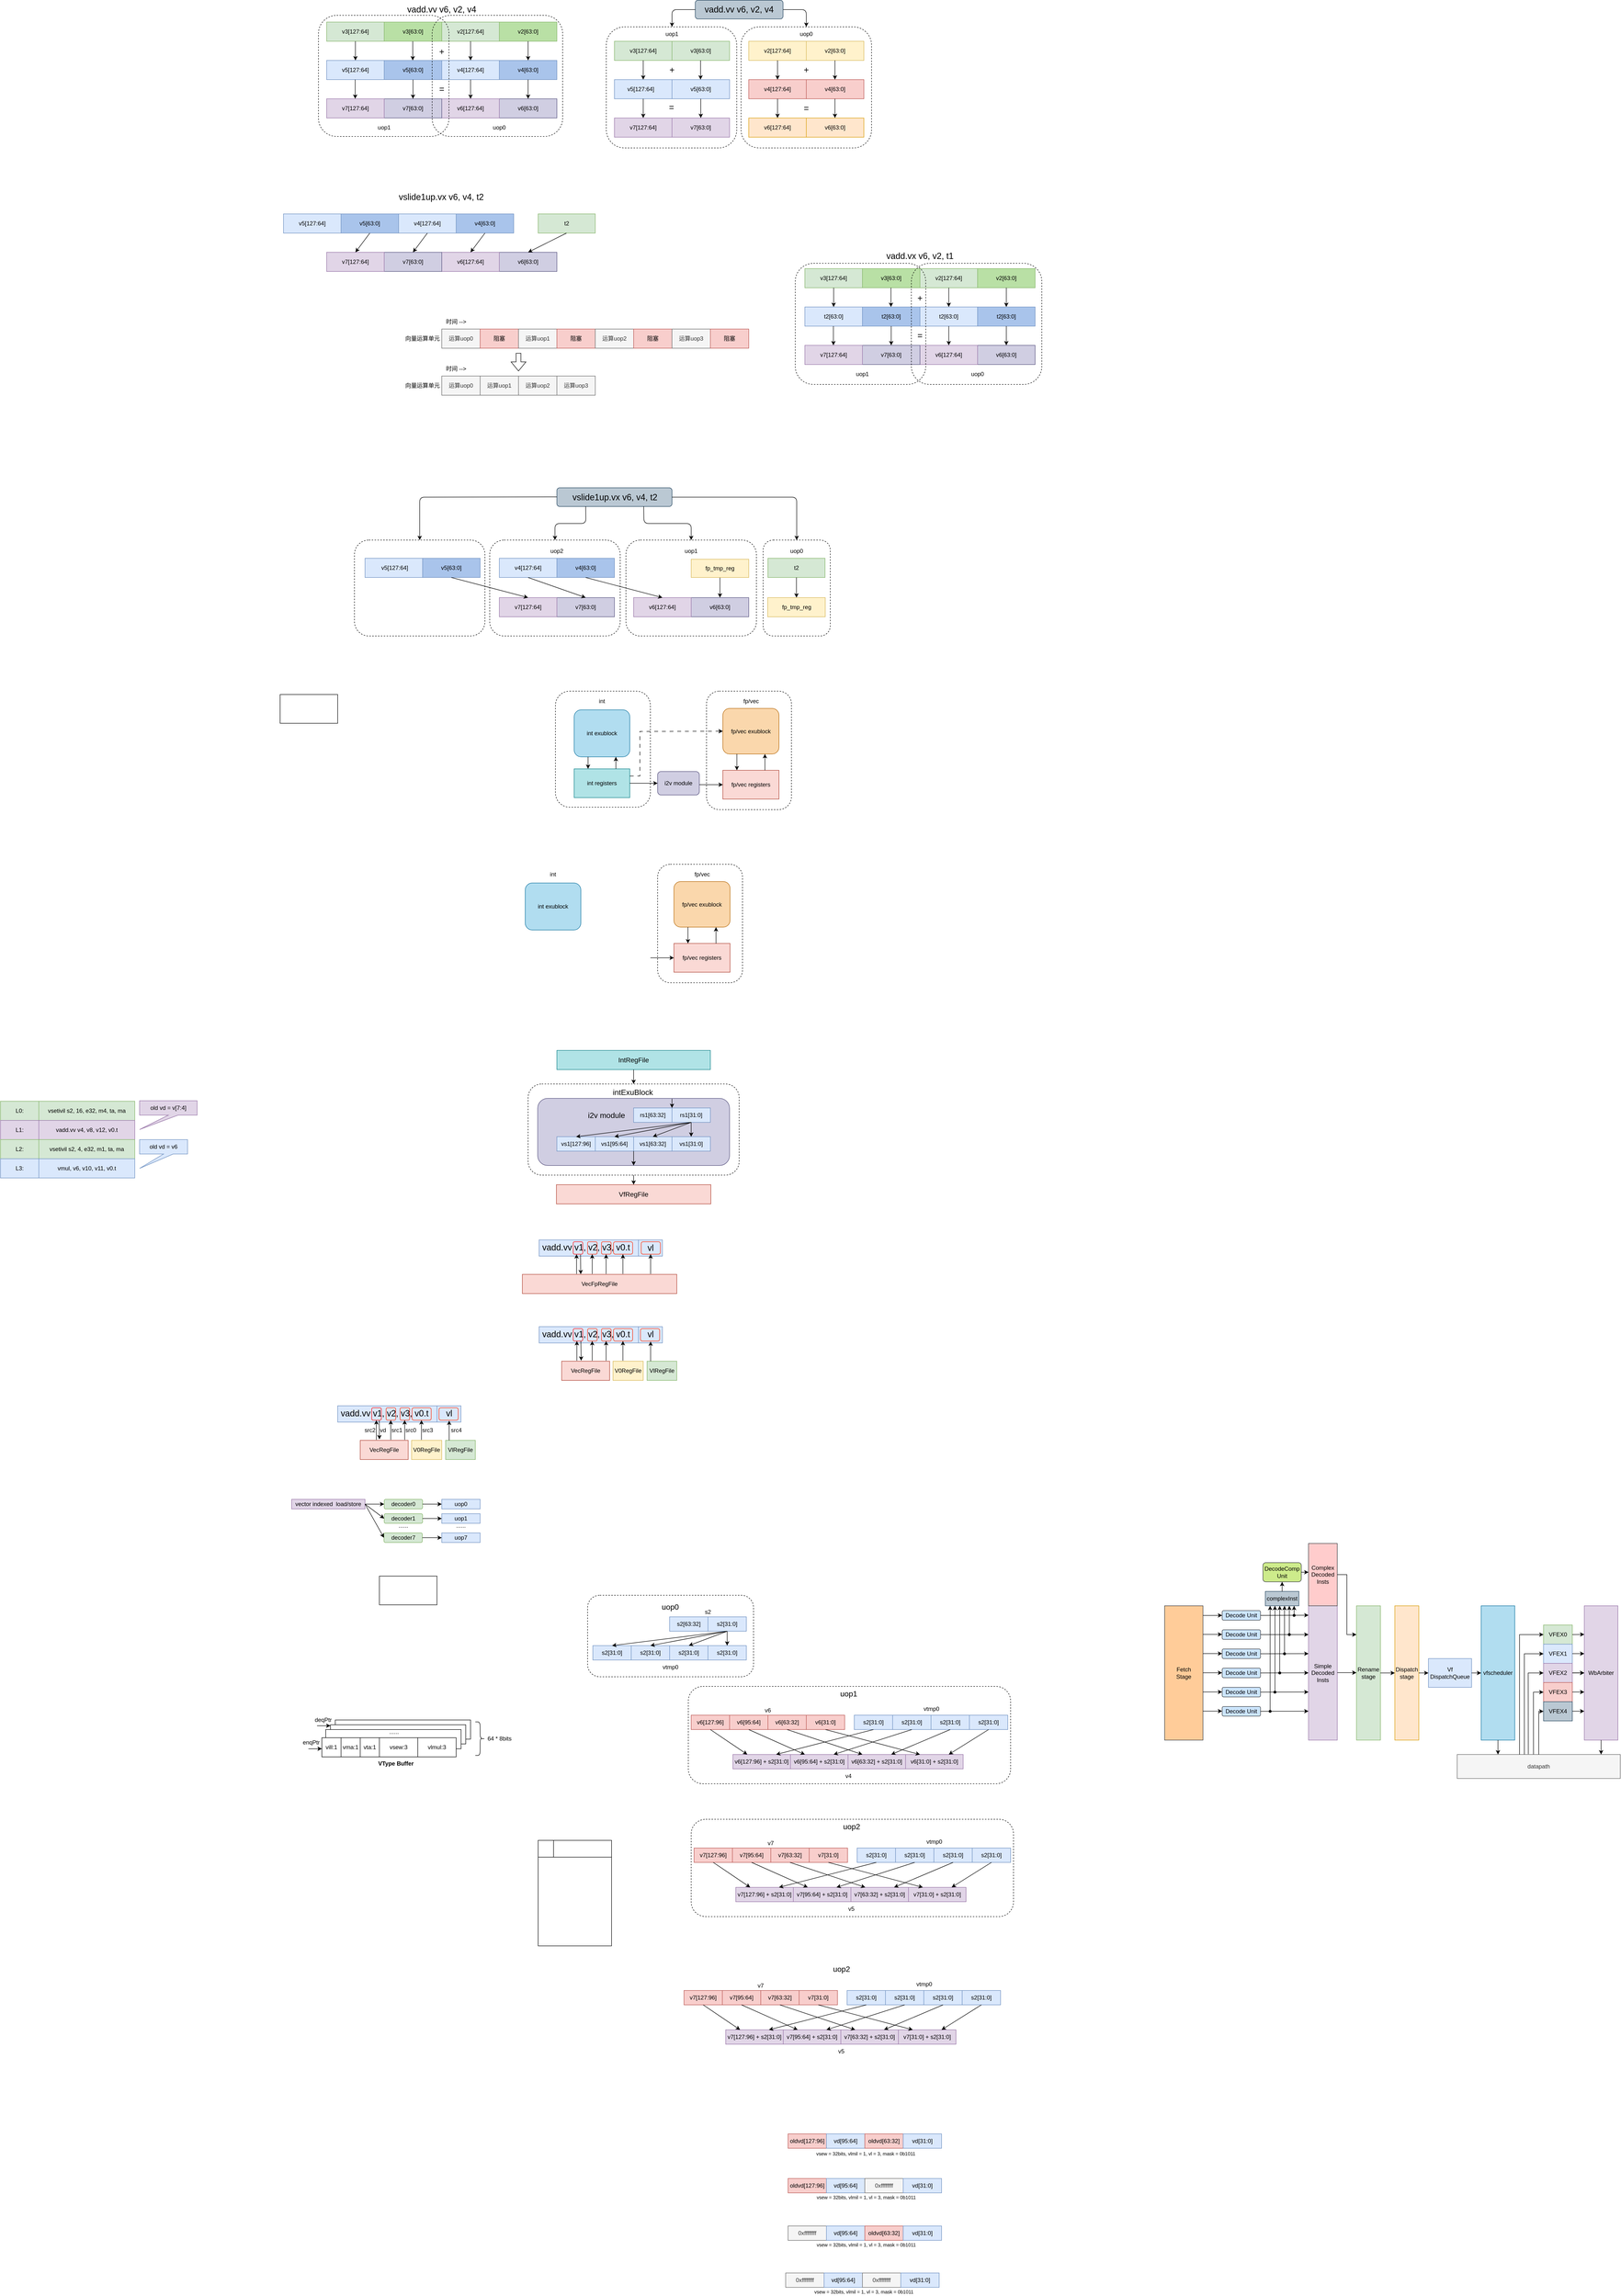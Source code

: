 <mxfile version="24.7.7">
  <diagram name="第 1 页" id="FMDYcHruHx87ImfanRCs">
    <mxGraphModel dx="1973" dy="770" grid="0" gridSize="10" guides="1" tooltips="1" connect="1" arrows="1" fold="1" page="0" pageScale="1" pageWidth="827" pageHeight="1169" math="0" shadow="0">
      <root>
        <mxCell id="0" />
        <mxCell id="1" parent="0" />
        <mxCell id="htRcjj7g0a2iQNc5H-x_-211" value="" style="rounded=1;whiteSpace=wrap;html=1;dashed=1;fillColor=none;" parent="1" vertex="1">
          <mxGeometry x="914" y="3590" width="672" height="203" as="geometry" />
        </mxCell>
        <mxCell id="htRcjj7g0a2iQNc5H-x_-210" value="" style="rounded=1;whiteSpace=wrap;html=1;dashed=1;fillColor=none;" parent="1" vertex="1">
          <mxGeometry x="704" y="3400" width="346" height="170" as="geometry" />
        </mxCell>
        <mxCell id="htRcjj7g0a2iQNc5H-x_-170" value="" style="rounded=0;whiteSpace=wrap;html=1;" parent="1" vertex="1">
          <mxGeometry x="601" y="3911" width="153" height="220" as="geometry" />
        </mxCell>
        <mxCell id="htRcjj7g0a2iQNc5H-x_-35" value="" style="rounded=0;whiteSpace=wrap;html=1;fillColor=#dae8fc;strokeColor=#6c8ebf;" parent="1" vertex="1">
          <mxGeometry x="603" y="2659" width="207" height="34" as="geometry" />
        </mxCell>
        <mxCell id="htRcjj7g0a2iQNc5H-x_-38" value="&lt;font style=&quot;font-size: 18px;&quot;&gt;vadd.vv v1, v2, v3, v0.t&lt;/font&gt;" style="text;html=1;align=center;verticalAlign=middle;whiteSpace=wrap;rounded=0;" parent="1" vertex="1">
          <mxGeometry x="606" y="2660" width="190" height="30" as="geometry" />
        </mxCell>
        <mxCell id="htRcjj7g0a2iQNc5H-x_-2" value="" style="rounded=1;whiteSpace=wrap;html=1;dashed=1;fillColor=none;" parent="1" vertex="1">
          <mxGeometry x="580" y="2334" width="440" height="190" as="geometry" />
        </mxCell>
        <mxCell id="nwcWhuCMGvPARK6hTbSf-47" value="" style="rounded=1;whiteSpace=wrap;html=1;dashed=1;" parent="1" vertex="1">
          <mxGeometry x="952" y="1515" width="177" height="247" as="geometry" />
        </mxCell>
        <mxCell id="nwcWhuCMGvPARK6hTbSf-46" value="" style="rounded=1;whiteSpace=wrap;html=1;dashed=1;" parent="1" vertex="1">
          <mxGeometry x="637" y="1515" width="198" height="242" as="geometry" />
        </mxCell>
        <mxCell id="htRcjj7g0a2iQNc5H-x_-37" value="" style="rounded=1;whiteSpace=wrap;html=1;fillStyle=auto;gradientColor=none;fillColor=none;strokeColor=#FF0000;" parent="1" vertex="1">
          <mxGeometry x="674" y="2663" width="20" height="26" as="geometry" />
        </mxCell>
        <mxCell id="shXEQwMUXTswchXLRd_X-8" value="" style="rounded=1;whiteSpace=wrap;html=1;dashed=1;" parent="1" vertex="1">
          <mxGeometry x="1070" y="1200" width="140" height="200" as="geometry" />
        </mxCell>
        <mxCell id="shXEQwMUXTswchXLRd_X-7" value="" style="rounded=1;whiteSpace=wrap;html=1;dashed=1;" parent="1" vertex="1">
          <mxGeometry x="218" y="1200" width="272" height="200" as="geometry" />
        </mxCell>
        <mxCell id="shXEQwMUXTswchXLRd_X-6" value="" style="rounded=1;whiteSpace=wrap;html=1;dashed=1;" parent="1" vertex="1">
          <mxGeometry x="500" y="1200" width="272" height="200" as="geometry" />
        </mxCell>
        <mxCell id="shXEQwMUXTswchXLRd_X-4" value="" style="rounded=1;whiteSpace=wrap;html=1;dashed=1;" parent="1" vertex="1">
          <mxGeometry x="784" y="1200" width="272" height="200" as="geometry" />
        </mxCell>
        <mxCell id="zCqq2SSyFPtlHi65_bJa-1" value="" style="rounded=1;whiteSpace=wrap;html=1;fillColor=#bac8d3;strokeColor=#23445d;" parent="1" vertex="1">
          <mxGeometry x="928.5" y="74.5" width="183" height="39" as="geometry" />
        </mxCell>
        <mxCell id="wy_IWel_Dc7Mo03PEmRR-122" value="" style="rounded=1;whiteSpace=wrap;html=1;dashed=1;fillColor=none;" parent="1" vertex="1">
          <mxGeometry x="1024" y="130" width="272" height="252.5" as="geometry" />
        </mxCell>
        <mxCell id="wy_IWel_Dc7Mo03PEmRR-105" value="" style="rounded=1;whiteSpace=wrap;html=1;dashed=1;fillColor=none;" parent="1" vertex="1">
          <mxGeometry x="743" y="130" width="272" height="252.5" as="geometry" />
        </mxCell>
        <mxCell id="cZkUHqmXnmO7Fv6U_V5v-17" value="" style="rounded=0;whiteSpace=wrap;html=1;fillColor=#B9E0A5;strokeColor=#82b366;" parent="1" vertex="1">
          <mxGeometry x="520" y="120" width="120" height="40" as="geometry" />
        </mxCell>
        <mxCell id="cZkUHqmXnmO7Fv6U_V5v-18" value="" style="rounded=0;whiteSpace=wrap;html=1;fillColor=#d5e8d4;strokeColor=#82b366;" parent="1" vertex="1">
          <mxGeometry x="400" y="120" width="120" height="40" as="geometry" />
        </mxCell>
        <mxCell id="cZkUHqmXnmO7Fv6U_V5v-19" value="" style="rounded=0;whiteSpace=wrap;html=1;fillColor=#B9E0A5;strokeColor=#82b366;" parent="1" vertex="1">
          <mxGeometry x="280" y="120" width="120" height="40" as="geometry" />
        </mxCell>
        <mxCell id="cZkUHqmXnmO7Fv6U_V5v-20" value="" style="rounded=0;whiteSpace=wrap;html=1;fillColor=#d5e8d4;strokeColor=#82b366;" parent="1" vertex="1">
          <mxGeometry x="160" y="120" width="120" height="40" as="geometry" />
        </mxCell>
        <mxCell id="cZkUHqmXnmO7Fv6U_V5v-26" value="v3[127:64]" style="text;html=1;strokeColor=none;fillColor=none;align=center;verticalAlign=middle;whiteSpace=wrap;rounded=0;" parent="1" vertex="1">
          <mxGeometry x="190" y="125" width="60" height="30" as="geometry" />
        </mxCell>
        <mxCell id="cZkUHqmXnmO7Fv6U_V5v-30" value="v3[63:0]" style="text;html=1;strokeColor=none;fillColor=none;align=center;verticalAlign=middle;whiteSpace=wrap;rounded=0;" parent="1" vertex="1">
          <mxGeometry x="310" y="125" width="60" height="30" as="geometry" />
        </mxCell>
        <mxCell id="cZkUHqmXnmO7Fv6U_V5v-32" value="v2[127:64]" style="text;html=1;strokeColor=none;fillColor=none;align=center;verticalAlign=middle;whiteSpace=wrap;rounded=0;" parent="1" vertex="1">
          <mxGeometry x="430" y="125" width="60" height="30" as="geometry" />
        </mxCell>
        <mxCell id="cZkUHqmXnmO7Fv6U_V5v-34" value="v2[63:0]" style="text;html=1;strokeColor=none;fillColor=none;align=center;verticalAlign=middle;whiteSpace=wrap;rounded=0;" parent="1" vertex="1">
          <mxGeometry x="550" y="125" width="60" height="30" as="geometry" />
        </mxCell>
        <mxCell id="cZkUHqmXnmO7Fv6U_V5v-47" value="" style="rounded=0;whiteSpace=wrap;html=1;fillColor=#A9C4EB;strokeColor=#6c8ebf;" parent="1" vertex="1">
          <mxGeometry x="520" y="200" width="120" height="40" as="geometry" />
        </mxCell>
        <mxCell id="cZkUHqmXnmO7Fv6U_V5v-48" value="" style="rounded=0;whiteSpace=wrap;html=1;fillColor=#dae8fc;strokeColor=#6c8ebf;" parent="1" vertex="1">
          <mxGeometry x="400" y="200" width="120" height="40" as="geometry" />
        </mxCell>
        <mxCell id="cZkUHqmXnmO7Fv6U_V5v-49" value="" style="rounded=0;whiteSpace=wrap;html=1;fillColor=#A9C4EB;strokeColor=#6c8ebf;" parent="1" vertex="1">
          <mxGeometry x="280" y="200" width="120" height="40" as="geometry" />
        </mxCell>
        <mxCell id="cZkUHqmXnmO7Fv6U_V5v-50" value="" style="rounded=0;whiteSpace=wrap;html=1;fillColor=#dae8fc;strokeColor=#6c8ebf;" parent="1" vertex="1">
          <mxGeometry x="160" y="200" width="120" height="40" as="geometry" />
        </mxCell>
        <mxCell id="cZkUHqmXnmO7Fv6U_V5v-51" value="v5[127:64]" style="text;html=1;strokeColor=none;fillColor=none;align=center;verticalAlign=middle;whiteSpace=wrap;rounded=0;" parent="1" vertex="1">
          <mxGeometry x="190" y="205" width="60" height="30" as="geometry" />
        </mxCell>
        <mxCell id="cZkUHqmXnmO7Fv6U_V5v-52" value="v5[63:0]" style="text;html=1;strokeColor=none;fillColor=none;align=center;verticalAlign=middle;whiteSpace=wrap;rounded=0;" parent="1" vertex="1">
          <mxGeometry x="310" y="205" width="60" height="30" as="geometry" />
        </mxCell>
        <mxCell id="cZkUHqmXnmO7Fv6U_V5v-53" value="v4[127:64]" style="text;html=1;strokeColor=none;fillColor=none;align=center;verticalAlign=middle;whiteSpace=wrap;rounded=0;" parent="1" vertex="1">
          <mxGeometry x="430" y="205" width="60" height="30" as="geometry" />
        </mxCell>
        <mxCell id="cZkUHqmXnmO7Fv6U_V5v-54" value="v4[63:0]" style="text;html=1;strokeColor=none;fillColor=none;align=center;verticalAlign=middle;whiteSpace=wrap;rounded=0;" parent="1" vertex="1">
          <mxGeometry x="550" y="205" width="60" height="30" as="geometry" />
        </mxCell>
        <mxCell id="cZkUHqmXnmO7Fv6U_V5v-55" value="" style="rounded=0;whiteSpace=wrap;html=1;fillColor=#d0cee2;strokeColor=#56517e;" parent="1" vertex="1">
          <mxGeometry x="400" y="280" width="240" height="40" as="geometry" />
        </mxCell>
        <mxCell id="cZkUHqmXnmO7Fv6U_V5v-56" value="" style="rounded=0;whiteSpace=wrap;html=1;fillColor=#e1d5e7;strokeColor=#9673a6;" parent="1" vertex="1">
          <mxGeometry x="400" y="280" width="120" height="40" as="geometry" />
        </mxCell>
        <mxCell id="cZkUHqmXnmO7Fv6U_V5v-57" value="" style="rounded=0;whiteSpace=wrap;html=1;fillColor=#d0cee2;strokeColor=#56517e;" parent="1" vertex="1">
          <mxGeometry x="280" y="280" width="120" height="40" as="geometry" />
        </mxCell>
        <mxCell id="cZkUHqmXnmO7Fv6U_V5v-58" value="" style="rounded=0;whiteSpace=wrap;html=1;fillColor=#e1d5e7;strokeColor=#9673a6;" parent="1" vertex="1">
          <mxGeometry x="160" y="280" width="120" height="40" as="geometry" />
        </mxCell>
        <mxCell id="cZkUHqmXnmO7Fv6U_V5v-59" value="v7[127:64]" style="text;html=1;strokeColor=none;fillColor=none;align=center;verticalAlign=middle;whiteSpace=wrap;rounded=0;" parent="1" vertex="1">
          <mxGeometry x="190" y="285" width="60" height="30" as="geometry" />
        </mxCell>
        <mxCell id="cZkUHqmXnmO7Fv6U_V5v-60" value="v7[63:0]" style="text;html=1;strokeColor=none;fillColor=none;align=center;verticalAlign=middle;whiteSpace=wrap;rounded=0;" parent="1" vertex="1">
          <mxGeometry x="310" y="285" width="60" height="30" as="geometry" />
        </mxCell>
        <mxCell id="cZkUHqmXnmO7Fv6U_V5v-61" value="v6[127:64]" style="text;html=1;strokeColor=none;fillColor=none;align=center;verticalAlign=middle;whiteSpace=wrap;rounded=0;" parent="1" vertex="1">
          <mxGeometry x="430" y="285" width="60" height="30" as="geometry" />
        </mxCell>
        <mxCell id="cZkUHqmXnmO7Fv6U_V5v-62" value="v6[63:0]" style="text;html=1;strokeColor=none;fillColor=none;align=center;verticalAlign=middle;whiteSpace=wrap;rounded=0;" parent="1" vertex="1">
          <mxGeometry x="550" y="285" width="60" height="30" as="geometry" />
        </mxCell>
        <mxCell id="wy_IWel_Dc7Mo03PEmRR-1" value="&lt;font style=&quot;font-size: 18px;&quot;&gt;+&lt;/font&gt;" style="text;html=1;strokeColor=none;fillColor=none;align=center;verticalAlign=middle;whiteSpace=wrap;rounded=0;" parent="1" vertex="1">
          <mxGeometry x="370" y="167" width="60" height="30" as="geometry" />
        </mxCell>
        <mxCell id="wy_IWel_Dc7Mo03PEmRR-2" value="&lt;font style=&quot;font-size: 18px;&quot;&gt;=&lt;/font&gt;" style="text;html=1;strokeColor=none;fillColor=none;align=center;verticalAlign=middle;whiteSpace=wrap;rounded=0;" parent="1" vertex="1">
          <mxGeometry x="370" y="245" width="60" height="30" as="geometry" />
        </mxCell>
        <mxCell id="wy_IWel_Dc7Mo03PEmRR-4" value="&lt;font style=&quot;font-size: 18px;&quot;&gt;vadd.vv v6, v2, v4&lt;/font&gt;" style="text;html=1;strokeColor=none;fillColor=none;align=center;verticalAlign=middle;whiteSpace=wrap;rounded=0;" parent="1" vertex="1">
          <mxGeometry x="310" y="79" width="180" height="30" as="geometry" />
        </mxCell>
        <mxCell id="wy_IWel_Dc7Mo03PEmRR-19" value="" style="endArrow=classic;html=1;rounded=0;exitX=0.5;exitY=1;exitDx=0;exitDy=0;" parent="1" source="cZkUHqmXnmO7Fv6U_V5v-20" edge="1">
          <mxGeometry width="50" height="50" relative="1" as="geometry">
            <mxPoint x="800" y="610" as="sourcePoint" />
            <mxPoint x="220" y="200" as="targetPoint" />
          </mxGeometry>
        </mxCell>
        <mxCell id="wy_IWel_Dc7Mo03PEmRR-20" value="" style="endArrow=classic;html=1;rounded=0;exitX=0.5;exitY=1;exitDx=0;exitDy=0;" parent="1" edge="1">
          <mxGeometry width="50" height="50" relative="1" as="geometry">
            <mxPoint x="219.5" y="240" as="sourcePoint" />
            <mxPoint x="219.5" y="280" as="targetPoint" />
          </mxGeometry>
        </mxCell>
        <mxCell id="wy_IWel_Dc7Mo03PEmRR-21" value="" style="endArrow=classic;html=1;rounded=0;exitX=0.5;exitY=1;exitDx=0;exitDy=0;" parent="1" edge="1">
          <mxGeometry width="50" height="50" relative="1" as="geometry">
            <mxPoint x="339.5" y="160" as="sourcePoint" />
            <mxPoint x="339.5" y="200" as="targetPoint" />
          </mxGeometry>
        </mxCell>
        <mxCell id="wy_IWel_Dc7Mo03PEmRR-24" value="" style="endArrow=classic;html=1;rounded=0;exitX=0.5;exitY=1;exitDx=0;exitDy=0;entryX=0.5;entryY=0;entryDx=0;entryDy=0;" parent="1" source="cZkUHqmXnmO7Fv6U_V5v-49" target="cZkUHqmXnmO7Fv6U_V5v-57" edge="1">
          <mxGeometry width="50" height="50" relative="1" as="geometry">
            <mxPoint x="260" y="200" as="sourcePoint" />
            <mxPoint x="260" y="240" as="targetPoint" />
          </mxGeometry>
        </mxCell>
        <mxCell id="wy_IWel_Dc7Mo03PEmRR-25" value="" style="endArrow=classic;html=1;rounded=0;exitX=0.5;exitY=1;exitDx=0;exitDy=0;entryX=0.5;entryY=0;entryDx=0;entryDy=0;" parent="1" source="cZkUHqmXnmO7Fv6U_V5v-18" target="cZkUHqmXnmO7Fv6U_V5v-48" edge="1">
          <mxGeometry width="50" height="50" relative="1" as="geometry">
            <mxPoint x="349.5" y="170" as="sourcePoint" />
            <mxPoint x="349.5" y="210" as="targetPoint" />
          </mxGeometry>
        </mxCell>
        <mxCell id="wy_IWel_Dc7Mo03PEmRR-26" value="" style="endArrow=classic;html=1;rounded=0;exitX=0.5;exitY=1;exitDx=0;exitDy=0;entryX=0.5;entryY=0;entryDx=0;entryDy=0;" parent="1" source="cZkUHqmXnmO7Fv6U_V5v-17" target="cZkUHqmXnmO7Fv6U_V5v-47" edge="1">
          <mxGeometry width="50" height="50" relative="1" as="geometry">
            <mxPoint x="470" y="170" as="sourcePoint" />
            <mxPoint x="470" y="210" as="targetPoint" />
          </mxGeometry>
        </mxCell>
        <mxCell id="wy_IWel_Dc7Mo03PEmRR-27" value="" style="endArrow=classic;html=1;rounded=0;exitX=0.5;exitY=1;exitDx=0;exitDy=0;entryX=0.5;entryY=0;entryDx=0;entryDy=0;" parent="1" source="cZkUHqmXnmO7Fv6U_V5v-48" target="cZkUHqmXnmO7Fv6U_V5v-56" edge="1">
          <mxGeometry width="50" height="50" relative="1" as="geometry">
            <mxPoint x="590" y="170" as="sourcePoint" />
            <mxPoint x="590" y="210" as="targetPoint" />
          </mxGeometry>
        </mxCell>
        <mxCell id="wy_IWel_Dc7Mo03PEmRR-28" value="" style="endArrow=classic;html=1;rounded=0;exitX=0.5;exitY=1;exitDx=0;exitDy=0;entryX=0.75;entryY=0;entryDx=0;entryDy=0;" parent="1" source="cZkUHqmXnmO7Fv6U_V5v-47" target="cZkUHqmXnmO7Fv6U_V5v-55" edge="1">
          <mxGeometry width="50" height="50" relative="1" as="geometry">
            <mxPoint x="470" y="245" as="sourcePoint" />
            <mxPoint x="470" y="290" as="targetPoint" />
          </mxGeometry>
        </mxCell>
        <mxCell id="wy_IWel_Dc7Mo03PEmRR-37" value="" style="rounded=0;whiteSpace=wrap;html=1;fillColor=#A9C4EB;strokeColor=#6c8ebf;" parent="1" vertex="1">
          <mxGeometry x="430" y="520" width="120" height="40" as="geometry" />
        </mxCell>
        <mxCell id="wy_IWel_Dc7Mo03PEmRR-38" value="" style="rounded=0;whiteSpace=wrap;html=1;fillColor=#dae8fc;strokeColor=#6c8ebf;" parent="1" vertex="1">
          <mxGeometry x="310" y="520" width="120" height="40" as="geometry" />
        </mxCell>
        <mxCell id="wy_IWel_Dc7Mo03PEmRR-39" value="" style="rounded=0;whiteSpace=wrap;html=1;fillColor=#A9C4EB;strokeColor=#6c8ebf;" parent="1" vertex="1">
          <mxGeometry x="190" y="520" width="120" height="40" as="geometry" />
        </mxCell>
        <mxCell id="wy_IWel_Dc7Mo03PEmRR-40" value="" style="rounded=0;whiteSpace=wrap;html=1;fillColor=#dae8fc;strokeColor=#6c8ebf;" parent="1" vertex="1">
          <mxGeometry x="70" y="520" width="120" height="40" as="geometry" />
        </mxCell>
        <mxCell id="wy_IWel_Dc7Mo03PEmRR-41" value="v5[127:64]" style="text;html=1;strokeColor=none;fillColor=none;align=center;verticalAlign=middle;whiteSpace=wrap;rounded=0;" parent="1" vertex="1">
          <mxGeometry x="100" y="525" width="60" height="30" as="geometry" />
        </mxCell>
        <mxCell id="wy_IWel_Dc7Mo03PEmRR-42" value="v5[63:0]" style="text;html=1;strokeColor=none;fillColor=none;align=center;verticalAlign=middle;whiteSpace=wrap;rounded=0;" parent="1" vertex="1">
          <mxGeometry x="220" y="525" width="60" height="30" as="geometry" />
        </mxCell>
        <mxCell id="wy_IWel_Dc7Mo03PEmRR-43" value="v4[127:64]" style="text;html=1;strokeColor=none;fillColor=none;align=center;verticalAlign=middle;whiteSpace=wrap;rounded=0;" parent="1" vertex="1">
          <mxGeometry x="340" y="525" width="60" height="30" as="geometry" />
        </mxCell>
        <mxCell id="wy_IWel_Dc7Mo03PEmRR-44" value="v4[63:0]" style="text;html=1;strokeColor=none;fillColor=none;align=center;verticalAlign=middle;whiteSpace=wrap;rounded=0;" parent="1" vertex="1">
          <mxGeometry x="460" y="525" width="60" height="30" as="geometry" />
        </mxCell>
        <mxCell id="wy_IWel_Dc7Mo03PEmRR-45" value="" style="rounded=0;whiteSpace=wrap;html=1;fillColor=#d0cee2;strokeColor=#56517e;" parent="1" vertex="1">
          <mxGeometry x="400" y="600" width="240" height="40" as="geometry" />
        </mxCell>
        <mxCell id="wy_IWel_Dc7Mo03PEmRR-46" value="" style="rounded=0;whiteSpace=wrap;html=1;fillColor=#e1d5e7;strokeColor=#9673a6;" parent="1" vertex="1">
          <mxGeometry x="400" y="600" width="120" height="40" as="geometry" />
        </mxCell>
        <mxCell id="wy_IWel_Dc7Mo03PEmRR-47" value="" style="rounded=0;whiteSpace=wrap;html=1;fillColor=#d0cee2;strokeColor=#56517e;" parent="1" vertex="1">
          <mxGeometry x="280" y="600" width="120" height="40" as="geometry" />
        </mxCell>
        <mxCell id="wy_IWel_Dc7Mo03PEmRR-48" value="" style="rounded=0;whiteSpace=wrap;html=1;fillColor=#e1d5e7;strokeColor=#9673a6;" parent="1" vertex="1">
          <mxGeometry x="160" y="600" width="120" height="40" as="geometry" />
        </mxCell>
        <mxCell id="wy_IWel_Dc7Mo03PEmRR-49" value="v7[127:64]" style="text;html=1;strokeColor=none;fillColor=none;align=center;verticalAlign=middle;whiteSpace=wrap;rounded=0;" parent="1" vertex="1">
          <mxGeometry x="190" y="605" width="60" height="30" as="geometry" />
        </mxCell>
        <mxCell id="wy_IWel_Dc7Mo03PEmRR-50" value="v7[63:0]" style="text;html=1;strokeColor=none;fillColor=none;align=center;verticalAlign=middle;whiteSpace=wrap;rounded=0;" parent="1" vertex="1">
          <mxGeometry x="310" y="605" width="60" height="30" as="geometry" />
        </mxCell>
        <mxCell id="wy_IWel_Dc7Mo03PEmRR-51" value="v6[127:64]" style="text;html=1;strokeColor=none;fillColor=none;align=center;verticalAlign=middle;whiteSpace=wrap;rounded=0;" parent="1" vertex="1">
          <mxGeometry x="430" y="605" width="60" height="30" as="geometry" />
        </mxCell>
        <mxCell id="wy_IWel_Dc7Mo03PEmRR-52" value="v6[63:0]" style="text;html=1;strokeColor=none;fillColor=none;align=center;verticalAlign=middle;whiteSpace=wrap;rounded=0;" parent="1" vertex="1">
          <mxGeometry x="550" y="605" width="60" height="30" as="geometry" />
        </mxCell>
        <mxCell id="wy_IWel_Dc7Mo03PEmRR-55" value="&lt;font style=&quot;font-size: 18px;&quot;&gt;vslide1up.vx v6, v4, t2&lt;/font&gt;" style="text;html=1;strokeColor=none;fillColor=none;align=center;verticalAlign=middle;whiteSpace=wrap;rounded=0;" parent="1" vertex="1">
          <mxGeometry x="280" y="470" width="238" height="30" as="geometry" />
        </mxCell>
        <mxCell id="wy_IWel_Dc7Mo03PEmRR-59" value="" style="endArrow=classic;html=1;rounded=0;exitX=0.5;exitY=1;exitDx=0;exitDy=0;entryX=0.5;entryY=0;entryDx=0;entryDy=0;" parent="1" source="wy_IWel_Dc7Mo03PEmRR-39" target="wy_IWel_Dc7Mo03PEmRR-48" edge="1">
          <mxGeometry width="50" height="50" relative="1" as="geometry">
            <mxPoint x="260" y="520" as="sourcePoint" />
            <mxPoint x="260" y="560" as="targetPoint" />
          </mxGeometry>
        </mxCell>
        <mxCell id="wy_IWel_Dc7Mo03PEmRR-62" value="" style="endArrow=classic;html=1;rounded=0;exitX=0.5;exitY=1;exitDx=0;exitDy=0;entryX=0.5;entryY=0;entryDx=0;entryDy=0;" parent="1" source="wy_IWel_Dc7Mo03PEmRR-38" target="wy_IWel_Dc7Mo03PEmRR-47" edge="1">
          <mxGeometry width="50" height="50" relative="1" as="geometry">
            <mxPoint x="590" y="490" as="sourcePoint" />
            <mxPoint x="590" y="530" as="targetPoint" />
          </mxGeometry>
        </mxCell>
        <mxCell id="wy_IWel_Dc7Mo03PEmRR-63" value="" style="endArrow=classic;html=1;rounded=0;exitX=0.5;exitY=1;exitDx=0;exitDy=0;entryX=0.5;entryY=0;entryDx=0;entryDy=0;" parent="1" source="wy_IWel_Dc7Mo03PEmRR-37" target="wy_IWel_Dc7Mo03PEmRR-46" edge="1">
          <mxGeometry width="50" height="50" relative="1" as="geometry">
            <mxPoint x="470" y="565" as="sourcePoint" />
            <mxPoint x="470" y="610" as="targetPoint" />
          </mxGeometry>
        </mxCell>
        <mxCell id="wy_IWel_Dc7Mo03PEmRR-66" value="t2" style="rounded=0;whiteSpace=wrap;html=1;fillColor=#d5e8d4;strokeColor=#82b366;" parent="1" vertex="1">
          <mxGeometry x="601" y="520" width="119" height="40" as="geometry" />
        </mxCell>
        <mxCell id="wy_IWel_Dc7Mo03PEmRR-67" value="" style="endArrow=classic;html=1;rounded=0;entryX=0.75;entryY=0;entryDx=0;entryDy=0;" parent="1" target="wy_IWel_Dc7Mo03PEmRR-45" edge="1">
          <mxGeometry width="50" height="50" relative="1" as="geometry">
            <mxPoint x="660" y="560" as="sourcePoint" />
            <mxPoint x="420" y="390" as="targetPoint" />
          </mxGeometry>
        </mxCell>
        <mxCell id="wy_IWel_Dc7Mo03PEmRR-68" value="" style="rounded=0;whiteSpace=wrap;html=1;fillColor=#fff2cc;strokeColor=#d6b656;" parent="1" vertex="1">
          <mxGeometry x="1160" y="160" width="120" height="40" as="geometry" />
        </mxCell>
        <mxCell id="wy_IWel_Dc7Mo03PEmRR-69" value="" style="rounded=0;whiteSpace=wrap;html=1;fillColor=#fff2cc;strokeColor=#d6b656;" parent="1" vertex="1">
          <mxGeometry x="1040" y="160" width="120" height="40" as="geometry" />
        </mxCell>
        <mxCell id="wy_IWel_Dc7Mo03PEmRR-70" value="" style="rounded=0;whiteSpace=wrap;html=1;fillColor=#d5e8d4;strokeColor=#82b366;" parent="1" vertex="1">
          <mxGeometry x="880" y="160" width="120" height="40" as="geometry" />
        </mxCell>
        <mxCell id="wy_IWel_Dc7Mo03PEmRR-71" value="" style="rounded=0;whiteSpace=wrap;html=1;fillColor=#d5e8d4;strokeColor=#82b366;" parent="1" vertex="1">
          <mxGeometry x="760" y="160" width="120" height="40" as="geometry" />
        </mxCell>
        <mxCell id="wy_IWel_Dc7Mo03PEmRR-72" value="v3[127:64]" style="text;html=1;strokeColor=none;fillColor=none;align=center;verticalAlign=middle;whiteSpace=wrap;rounded=0;" parent="1" vertex="1">
          <mxGeometry x="790" y="165" width="60" height="30" as="geometry" />
        </mxCell>
        <mxCell id="wy_IWel_Dc7Mo03PEmRR-73" value="v3[63:0]" style="text;html=1;strokeColor=none;fillColor=none;align=center;verticalAlign=middle;whiteSpace=wrap;rounded=0;" parent="1" vertex="1">
          <mxGeometry x="910" y="165" width="60" height="30" as="geometry" />
        </mxCell>
        <mxCell id="wy_IWel_Dc7Mo03PEmRR-74" value="v2[127:64]" style="text;html=1;strokeColor=none;fillColor=none;align=center;verticalAlign=middle;whiteSpace=wrap;rounded=0;" parent="1" vertex="1">
          <mxGeometry x="1070" y="165" width="60" height="30" as="geometry" />
        </mxCell>
        <mxCell id="wy_IWel_Dc7Mo03PEmRR-75" value="v2[63:0]" style="text;html=1;strokeColor=none;fillColor=none;align=center;verticalAlign=middle;whiteSpace=wrap;rounded=0;" parent="1" vertex="1">
          <mxGeometry x="1190" y="165" width="60" height="30" as="geometry" />
        </mxCell>
        <mxCell id="wy_IWel_Dc7Mo03PEmRR-76" value="" style="rounded=0;whiteSpace=wrap;html=1;fillColor=#f8cecc;strokeColor=#b85450;" parent="1" vertex="1">
          <mxGeometry x="1160" y="240" width="120" height="40" as="geometry" />
        </mxCell>
        <mxCell id="wy_IWel_Dc7Mo03PEmRR-77" value="" style="rounded=0;whiteSpace=wrap;html=1;fillColor=#f8cecc;strokeColor=#b85450;" parent="1" vertex="1">
          <mxGeometry x="1040" y="240" width="120" height="40" as="geometry" />
        </mxCell>
        <mxCell id="wy_IWel_Dc7Mo03PEmRR-78" value="" style="rounded=0;whiteSpace=wrap;html=1;fillColor=#dae8fc;strokeColor=#6c8ebf;" parent="1" vertex="1">
          <mxGeometry x="880" y="240" width="120" height="40" as="geometry" />
        </mxCell>
        <mxCell id="wy_IWel_Dc7Mo03PEmRR-79" value="" style="rounded=0;whiteSpace=wrap;html=1;fillColor=#dae8fc;strokeColor=#6c8ebf;" parent="1" vertex="1">
          <mxGeometry x="760" y="240" width="120" height="40" as="geometry" />
        </mxCell>
        <mxCell id="wy_IWel_Dc7Mo03PEmRR-80" value="v5[127:64]" style="text;html=1;strokeColor=none;fillColor=none;align=center;verticalAlign=middle;whiteSpace=wrap;rounded=0;" parent="1" vertex="1">
          <mxGeometry x="785" y="245" width="60" height="30" as="geometry" />
        </mxCell>
        <mxCell id="wy_IWel_Dc7Mo03PEmRR-81" value="v5[63:0]" style="text;html=1;strokeColor=none;fillColor=none;align=center;verticalAlign=middle;whiteSpace=wrap;rounded=0;" parent="1" vertex="1">
          <mxGeometry x="910" y="245" width="60" height="30" as="geometry" />
        </mxCell>
        <mxCell id="wy_IWel_Dc7Mo03PEmRR-82" value="v4[127:64]" style="text;html=1;strokeColor=none;fillColor=none;align=center;verticalAlign=middle;whiteSpace=wrap;rounded=0;" parent="1" vertex="1">
          <mxGeometry x="1070" y="247.5" width="60" height="25" as="geometry" />
        </mxCell>
        <mxCell id="wy_IWel_Dc7Mo03PEmRR-83" value="v4[63:0]" style="text;html=1;strokeColor=none;fillColor=none;align=center;verticalAlign=middle;whiteSpace=wrap;rounded=0;" parent="1" vertex="1">
          <mxGeometry x="1190" y="245" width="60" height="30" as="geometry" />
        </mxCell>
        <mxCell id="wy_IWel_Dc7Mo03PEmRR-84" value="" style="rounded=0;whiteSpace=wrap;html=1;fillColor=#ffe6cc;strokeColor=#d79b00;" parent="1" vertex="1">
          <mxGeometry x="1160" y="320" width="120" height="40" as="geometry" />
        </mxCell>
        <mxCell id="wy_IWel_Dc7Mo03PEmRR-85" value="" style="rounded=0;whiteSpace=wrap;html=1;fillColor=#ffe6cc;strokeColor=#d79b00;" parent="1" vertex="1">
          <mxGeometry x="1040" y="320" width="120" height="40" as="geometry" />
        </mxCell>
        <mxCell id="wy_IWel_Dc7Mo03PEmRR-86" value="" style="rounded=0;whiteSpace=wrap;html=1;fillColor=#e1d5e7;strokeColor=#9673a6;" parent="1" vertex="1">
          <mxGeometry x="880" y="320" width="120" height="40" as="geometry" />
        </mxCell>
        <mxCell id="wy_IWel_Dc7Mo03PEmRR-87" value="" style="rounded=0;whiteSpace=wrap;html=1;fillColor=#e1d5e7;strokeColor=#9673a6;" parent="1" vertex="1">
          <mxGeometry x="760" y="320" width="120" height="40" as="geometry" />
        </mxCell>
        <mxCell id="wy_IWel_Dc7Mo03PEmRR-88" value="v7[127:64]" style="text;html=1;strokeColor=none;fillColor=none;align=center;verticalAlign=middle;whiteSpace=wrap;rounded=0;" parent="1" vertex="1">
          <mxGeometry x="790" y="325" width="60" height="30" as="geometry" />
        </mxCell>
        <mxCell id="wy_IWel_Dc7Mo03PEmRR-89" value="v7[63:0]" style="text;html=1;strokeColor=none;fillColor=none;align=center;verticalAlign=middle;whiteSpace=wrap;rounded=0;" parent="1" vertex="1">
          <mxGeometry x="910" y="325" width="60" height="30" as="geometry" />
        </mxCell>
        <mxCell id="wy_IWel_Dc7Mo03PEmRR-90" value="v6[127:64]" style="text;html=1;strokeColor=none;fillColor=none;align=center;verticalAlign=middle;whiteSpace=wrap;rounded=0;" parent="1" vertex="1">
          <mxGeometry x="1070" y="325" width="60" height="30" as="geometry" />
        </mxCell>
        <mxCell id="wy_IWel_Dc7Mo03PEmRR-91" value="v6[63:0]" style="text;html=1;strokeColor=none;fillColor=none;align=center;verticalAlign=middle;whiteSpace=wrap;rounded=0;" parent="1" vertex="1">
          <mxGeometry x="1190" y="325" width="60" height="30" as="geometry" />
        </mxCell>
        <mxCell id="wy_IWel_Dc7Mo03PEmRR-94" value="&lt;font style=&quot;font-size: 18px;&quot;&gt;vadd.vv v6, v2, v4&lt;/font&gt;" style="text;html=1;strokeColor=none;fillColor=none;align=center;verticalAlign=middle;whiteSpace=wrap;rounded=0;" parent="1" vertex="1">
          <mxGeometry x="930" y="79" width="180" height="30" as="geometry" />
        </mxCell>
        <mxCell id="wy_IWel_Dc7Mo03PEmRR-95" value="" style="endArrow=classic;html=1;rounded=0;exitX=0.5;exitY=1;exitDx=0;exitDy=0;entryX=0.5;entryY=0;entryDx=0;entryDy=0;" parent="1" source="wy_IWel_Dc7Mo03PEmRR-71" target="wy_IWel_Dc7Mo03PEmRR-79" edge="1">
          <mxGeometry width="50" height="50" relative="1" as="geometry">
            <mxPoint x="1360" y="650" as="sourcePoint" />
            <mxPoint x="780" y="240" as="targetPoint" />
          </mxGeometry>
        </mxCell>
        <mxCell id="wy_IWel_Dc7Mo03PEmRR-96" value="" style="endArrow=classic;html=1;rounded=0;exitX=0.5;exitY=1;exitDx=0;exitDy=0;entryX=0.5;entryY=0;entryDx=0;entryDy=0;" parent="1" source="wy_IWel_Dc7Mo03PEmRR-79" target="wy_IWel_Dc7Mo03PEmRR-87" edge="1">
          <mxGeometry width="50" height="50" relative="1" as="geometry">
            <mxPoint x="779.5" y="280" as="sourcePoint" />
            <mxPoint x="779.5" y="320" as="targetPoint" />
          </mxGeometry>
        </mxCell>
        <mxCell id="wy_IWel_Dc7Mo03PEmRR-97" value="" style="endArrow=classic;html=1;rounded=0;exitX=0.5;exitY=1;exitDx=0;exitDy=0;" parent="1" edge="1">
          <mxGeometry width="50" height="50" relative="1" as="geometry">
            <mxPoint x="939.5" y="200" as="sourcePoint" />
            <mxPoint x="939.5" y="240" as="targetPoint" />
          </mxGeometry>
        </mxCell>
        <mxCell id="wy_IWel_Dc7Mo03PEmRR-98" value="" style="endArrow=classic;html=1;rounded=0;exitX=0.5;exitY=1;exitDx=0;exitDy=0;entryX=0.5;entryY=0;entryDx=0;entryDy=0;" parent="1" source="wy_IWel_Dc7Mo03PEmRR-78" target="wy_IWel_Dc7Mo03PEmRR-86" edge="1">
          <mxGeometry width="50" height="50" relative="1" as="geometry">
            <mxPoint x="860" y="240" as="sourcePoint" />
            <mxPoint x="860" y="280" as="targetPoint" />
          </mxGeometry>
        </mxCell>
        <mxCell id="wy_IWel_Dc7Mo03PEmRR-99" value="" style="endArrow=classic;html=1;rounded=0;exitX=0.5;exitY=1;exitDx=0;exitDy=0;entryX=0.5;entryY=0;entryDx=0;entryDy=0;" parent="1" source="wy_IWel_Dc7Mo03PEmRR-69" target="wy_IWel_Dc7Mo03PEmRR-77" edge="1">
          <mxGeometry width="50" height="50" relative="1" as="geometry">
            <mxPoint x="989.5" y="210" as="sourcePoint" />
            <mxPoint x="989.5" y="250" as="targetPoint" />
          </mxGeometry>
        </mxCell>
        <mxCell id="wy_IWel_Dc7Mo03PEmRR-100" value="" style="endArrow=classic;html=1;rounded=0;exitX=0.5;exitY=1;exitDx=0;exitDy=0;entryX=0.5;entryY=0;entryDx=0;entryDy=0;" parent="1" edge="1">
          <mxGeometry width="50" height="50" relative="1" as="geometry">
            <mxPoint x="1219.71" y="200" as="sourcePoint" />
            <mxPoint x="1219.71" y="240" as="targetPoint" />
          </mxGeometry>
        </mxCell>
        <mxCell id="wy_IWel_Dc7Mo03PEmRR-101" value="" style="endArrow=classic;html=1;rounded=0;exitX=0.5;exitY=1;exitDx=0;exitDy=0;entryX=0.5;entryY=0;entryDx=0;entryDy=0;" parent="1" source="wy_IWel_Dc7Mo03PEmRR-77" target="wy_IWel_Dc7Mo03PEmRR-85" edge="1">
          <mxGeometry width="50" height="50" relative="1" as="geometry">
            <mxPoint x="1230" y="210" as="sourcePoint" />
            <mxPoint x="1230" y="250" as="targetPoint" />
          </mxGeometry>
        </mxCell>
        <mxCell id="wy_IWel_Dc7Mo03PEmRR-102" value="" style="endArrow=classic;html=1;rounded=0;exitX=0.5;exitY=1;exitDx=0;exitDy=0;entryX=0.75;entryY=0;entryDx=0;entryDy=0;" parent="1" edge="1">
          <mxGeometry width="50" height="50" relative="1" as="geometry">
            <mxPoint x="1219.71" y="280" as="sourcePoint" />
            <mxPoint x="1219.71" y="320" as="targetPoint" />
          </mxGeometry>
        </mxCell>
        <mxCell id="wy_IWel_Dc7Mo03PEmRR-109" value="uop1" style="text;html=1;strokeColor=none;fillColor=none;align=center;verticalAlign=middle;whiteSpace=wrap;rounded=0;" parent="1" vertex="1">
          <mxGeometry x="850" y="130" width="60" height="30" as="geometry" />
        </mxCell>
        <mxCell id="wy_IWel_Dc7Mo03PEmRR-111" value="uop0" style="text;html=1;strokeColor=none;fillColor=none;align=center;verticalAlign=middle;whiteSpace=wrap;rounded=0;" parent="1" vertex="1">
          <mxGeometry x="1130" y="130" width="60" height="30" as="geometry" />
        </mxCell>
        <mxCell id="wy_IWel_Dc7Mo03PEmRR-112" value="&lt;font style=&quot;font-size: 18px;&quot;&gt;+&lt;/font&gt;" style="text;html=1;strokeColor=none;fillColor=none;align=center;verticalAlign=middle;whiteSpace=wrap;rounded=0;" parent="1" vertex="1">
          <mxGeometry x="850" y="205" width="60" height="30" as="geometry" />
        </mxCell>
        <mxCell id="wy_IWel_Dc7Mo03PEmRR-113" value="&lt;font style=&quot;font-size: 18px;&quot;&gt;=&lt;/font&gt;" style="text;html=1;strokeColor=none;fillColor=none;align=center;verticalAlign=middle;whiteSpace=wrap;rounded=0;" parent="1" vertex="1">
          <mxGeometry x="849" y="283" width="60" height="30" as="geometry" />
        </mxCell>
        <mxCell id="wy_IWel_Dc7Mo03PEmRR-115" value="&lt;font style=&quot;font-size: 18px;&quot;&gt;=&lt;/font&gt;" style="text;html=1;strokeColor=none;fillColor=none;align=center;verticalAlign=middle;whiteSpace=wrap;rounded=0;" parent="1" vertex="1">
          <mxGeometry x="1130" y="285" width="60" height="30" as="geometry" />
        </mxCell>
        <mxCell id="wy_IWel_Dc7Mo03PEmRR-116" value="&lt;font style=&quot;font-size: 18px;&quot;&gt;+&lt;/font&gt;" style="text;html=1;strokeColor=none;fillColor=none;align=center;verticalAlign=middle;whiteSpace=wrap;rounded=0;" parent="1" vertex="1">
          <mxGeometry x="1130" y="205" width="60" height="30" as="geometry" />
        </mxCell>
        <mxCell id="zCqq2SSyFPtlHi65_bJa-2" value="" style="endArrow=classic;html=1;rounded=1;exitX=0;exitY=0.5;exitDx=0;exitDy=0;entryX=0.5;entryY=0;entryDx=0;entryDy=0;" parent="1" source="zCqq2SSyFPtlHi65_bJa-1" target="wy_IWel_Dc7Mo03PEmRR-109" edge="1">
          <mxGeometry width="50" height="50" relative="1" as="geometry">
            <mxPoint x="919" y="258" as="sourcePoint" />
            <mxPoint x="969" y="208" as="targetPoint" />
            <Array as="points">
              <mxPoint x="880" y="94" />
            </Array>
          </mxGeometry>
        </mxCell>
        <mxCell id="zCqq2SSyFPtlHi65_bJa-3" value="" style="endArrow=classic;html=1;rounded=1;exitX=1;exitY=0.5;exitDx=0;exitDy=0;entryX=0.5;entryY=0;entryDx=0;entryDy=0;" parent="1" source="zCqq2SSyFPtlHi65_bJa-1" target="wy_IWel_Dc7Mo03PEmRR-111" edge="1">
          <mxGeometry width="50" height="50" relative="1" as="geometry">
            <mxPoint x="919" y="258" as="sourcePoint" />
            <mxPoint x="969" y="208" as="targetPoint" />
            <Array as="points">
              <mxPoint x="1160" y="94" />
            </Array>
          </mxGeometry>
        </mxCell>
        <mxCell id="zCqq2SSyFPtlHi65_bJa-4" value="运算uop0" style="rounded=0;whiteSpace=wrap;html=1;fillColor=#f5f5f5;fontColor=#333333;strokeColor=#666666;" parent="1" vertex="1">
          <mxGeometry x="400" y="760" width="80" height="40" as="geometry" />
        </mxCell>
        <mxCell id="zCqq2SSyFPtlHi65_bJa-5" value="时间 --&amp;gt;" style="text;html=1;strokeColor=none;fillColor=none;align=center;verticalAlign=middle;whiteSpace=wrap;rounded=0;" parent="1" vertex="1">
          <mxGeometry x="400" y="730" width="60" height="30" as="geometry" />
        </mxCell>
        <mxCell id="zCqq2SSyFPtlHi65_bJa-6" value="向量运算单元" style="text;html=1;strokeColor=none;fillColor=none;align=center;verticalAlign=middle;whiteSpace=wrap;rounded=0;" parent="1" vertex="1">
          <mxGeometry x="320" y="765" width="80" height="30" as="geometry" />
        </mxCell>
        <mxCell id="zCqq2SSyFPtlHi65_bJa-7" value="阻塞" style="rounded=0;whiteSpace=wrap;html=1;fillColor=#f8cecc;strokeColor=#b85450;" parent="1" vertex="1">
          <mxGeometry x="480" y="760" width="80" height="40" as="geometry" />
        </mxCell>
        <mxCell id="zCqq2SSyFPtlHi65_bJa-8" value="运算uop1" style="rounded=0;whiteSpace=wrap;html=1;fillColor=#f5f5f5;fontColor=#333333;strokeColor=#666666;" parent="1" vertex="1">
          <mxGeometry x="560" y="760" width="80" height="40" as="geometry" />
        </mxCell>
        <mxCell id="zCqq2SSyFPtlHi65_bJa-9" value="阻塞" style="rounded=0;whiteSpace=wrap;html=1;fillColor=#f8cecc;strokeColor=#b85450;" parent="1" vertex="1">
          <mxGeometry x="640" y="760" width="80" height="40" as="geometry" />
        </mxCell>
        <mxCell id="zCqq2SSyFPtlHi65_bJa-10" value="运算uop2" style="rounded=0;whiteSpace=wrap;html=1;fillColor=#f5f5f5;fontColor=#333333;strokeColor=#666666;" parent="1" vertex="1">
          <mxGeometry x="720" y="760" width="80" height="40" as="geometry" />
        </mxCell>
        <mxCell id="zCqq2SSyFPtlHi65_bJa-11" value="阻塞" style="rounded=0;whiteSpace=wrap;html=1;fillColor=#f8cecc;strokeColor=#b85450;" parent="1" vertex="1">
          <mxGeometry x="800" y="760" width="80" height="40" as="geometry" />
        </mxCell>
        <mxCell id="zCqq2SSyFPtlHi65_bJa-12" value="运算uop3" style="rounded=0;whiteSpace=wrap;html=1;fillColor=#f5f5f5;fontColor=#333333;strokeColor=#666666;" parent="1" vertex="1">
          <mxGeometry x="880" y="760" width="80" height="40" as="geometry" />
        </mxCell>
        <mxCell id="zCqq2SSyFPtlHi65_bJa-13" value="阻塞" style="rounded=0;whiteSpace=wrap;html=1;fillColor=#f8cecc;strokeColor=#b85450;" parent="1" vertex="1">
          <mxGeometry x="960" y="760" width="80" height="40" as="geometry" />
        </mxCell>
        <mxCell id="zCqq2SSyFPtlHi65_bJa-15" value="时间 --&amp;gt;" style="text;html=1;strokeColor=none;fillColor=none;align=center;verticalAlign=middle;whiteSpace=wrap;rounded=0;" parent="1" vertex="1">
          <mxGeometry x="400" y="828" width="60" height="30" as="geometry" />
        </mxCell>
        <mxCell id="zCqq2SSyFPtlHi65_bJa-16" value="向量运算单元" style="text;html=1;strokeColor=none;fillColor=none;align=center;verticalAlign=middle;whiteSpace=wrap;rounded=0;" parent="1" vertex="1">
          <mxGeometry x="320" y="863" width="80" height="30" as="geometry" />
        </mxCell>
        <mxCell id="zCqq2SSyFPtlHi65_bJa-18" value="运算uop1" style="rounded=0;whiteSpace=wrap;html=1;fillColor=#f5f5f5;fontColor=#333333;strokeColor=#666666;" parent="1" vertex="1">
          <mxGeometry x="480" y="858" width="80" height="40" as="geometry" />
        </mxCell>
        <mxCell id="zCqq2SSyFPtlHi65_bJa-20" value="运算uop2" style="rounded=0;whiteSpace=wrap;html=1;fillColor=#f5f5f5;fontColor=#333333;strokeColor=#666666;" parent="1" vertex="1">
          <mxGeometry x="560" y="858" width="80" height="40" as="geometry" />
        </mxCell>
        <mxCell id="zCqq2SSyFPtlHi65_bJa-22" value="运算uop3" style="rounded=0;whiteSpace=wrap;html=1;fillColor=#f5f5f5;fontColor=#333333;strokeColor=#666666;" parent="1" vertex="1">
          <mxGeometry x="640" y="858" width="80" height="40" as="geometry" />
        </mxCell>
        <mxCell id="zCqq2SSyFPtlHi65_bJa-24" value="运算uop0" style="rounded=0;whiteSpace=wrap;html=1;fillColor=#f5f5f5;fontColor=#333333;strokeColor=#666666;" parent="1" vertex="1">
          <mxGeometry x="400" y="858" width="80" height="40" as="geometry" />
        </mxCell>
        <mxCell id="zCqq2SSyFPtlHi65_bJa-25" value="" style="shape=flexArrow;endArrow=classic;html=1;rounded=0;" parent="1" edge="1">
          <mxGeometry width="50" height="50" relative="1" as="geometry">
            <mxPoint x="560" y="810" as="sourcePoint" />
            <mxPoint x="560" y="848" as="targetPoint" />
          </mxGeometry>
        </mxCell>
        <mxCell id="zCqq2SSyFPtlHi65_bJa-27" value="" style="rounded=0;whiteSpace=wrap;html=1;fillColor=#A9C4EB;strokeColor=#6c8ebf;" parent="1" vertex="1">
          <mxGeometry x="640" y="1238" width="120" height="40" as="geometry" />
        </mxCell>
        <mxCell id="zCqq2SSyFPtlHi65_bJa-28" value="" style="rounded=0;whiteSpace=wrap;html=1;fillColor=#dae8fc;strokeColor=#6c8ebf;" parent="1" vertex="1">
          <mxGeometry x="520" y="1238" width="120" height="40" as="geometry" />
        </mxCell>
        <mxCell id="zCqq2SSyFPtlHi65_bJa-29" value="" style="rounded=0;whiteSpace=wrap;html=1;fillColor=#A9C4EB;strokeColor=#6c8ebf;" parent="1" vertex="1">
          <mxGeometry x="360" y="1238" width="120" height="40" as="geometry" />
        </mxCell>
        <mxCell id="zCqq2SSyFPtlHi65_bJa-30" value="" style="rounded=0;whiteSpace=wrap;html=1;fillColor=#dae8fc;strokeColor=#6c8ebf;" parent="1" vertex="1">
          <mxGeometry x="240" y="1238" width="120" height="40" as="geometry" />
        </mxCell>
        <mxCell id="zCqq2SSyFPtlHi65_bJa-31" value="v5[127:64]" style="text;html=1;strokeColor=none;fillColor=none;align=center;verticalAlign=middle;whiteSpace=wrap;rounded=0;" parent="1" vertex="1">
          <mxGeometry x="272" y="1243" width="60" height="30" as="geometry" />
        </mxCell>
        <mxCell id="zCqq2SSyFPtlHi65_bJa-32" value="v5[63:0]" style="text;html=1;strokeColor=none;fillColor=none;align=center;verticalAlign=middle;whiteSpace=wrap;rounded=0;" parent="1" vertex="1">
          <mxGeometry x="390" y="1243" width="60" height="30" as="geometry" />
        </mxCell>
        <mxCell id="zCqq2SSyFPtlHi65_bJa-33" value="v4[127:64]" style="text;html=1;strokeColor=none;fillColor=none;align=center;verticalAlign=middle;whiteSpace=wrap;rounded=0;" parent="1" vertex="1">
          <mxGeometry x="550" y="1243" width="60" height="30" as="geometry" />
        </mxCell>
        <mxCell id="zCqq2SSyFPtlHi65_bJa-34" value="v4[63:0]" style="text;html=1;strokeColor=none;fillColor=none;align=center;verticalAlign=middle;whiteSpace=wrap;rounded=0;" parent="1" vertex="1">
          <mxGeometry x="670" y="1243" width="60" height="30" as="geometry" />
        </mxCell>
        <mxCell id="zCqq2SSyFPtlHi65_bJa-35" value="" style="rounded=0;whiteSpace=wrap;html=1;fillColor=#d0cee2;strokeColor=#56517e;" parent="1" vertex="1">
          <mxGeometry x="800" y="1320" width="240" height="40" as="geometry" />
        </mxCell>
        <mxCell id="zCqq2SSyFPtlHi65_bJa-36" value="" style="rounded=0;whiteSpace=wrap;html=1;fillColor=#e1d5e7;strokeColor=#9673a6;" parent="1" vertex="1">
          <mxGeometry x="800" y="1320" width="120" height="40" as="geometry" />
        </mxCell>
        <mxCell id="zCqq2SSyFPtlHi65_bJa-37" value="" style="rounded=0;whiteSpace=wrap;html=1;fillColor=#d0cee2;strokeColor=#56517e;" parent="1" vertex="1">
          <mxGeometry x="640" y="1320" width="120" height="40" as="geometry" />
        </mxCell>
        <mxCell id="zCqq2SSyFPtlHi65_bJa-38" value="" style="rounded=0;whiteSpace=wrap;html=1;fillColor=#e1d5e7;strokeColor=#9673a6;" parent="1" vertex="1">
          <mxGeometry x="520" y="1320" width="120" height="40" as="geometry" />
        </mxCell>
        <mxCell id="zCqq2SSyFPtlHi65_bJa-39" value="v7[127:64]" style="text;html=1;strokeColor=none;fillColor=none;align=center;verticalAlign=middle;whiteSpace=wrap;rounded=0;" parent="1" vertex="1">
          <mxGeometry x="550" y="1325" width="60" height="30" as="geometry" />
        </mxCell>
        <mxCell id="zCqq2SSyFPtlHi65_bJa-40" value="v7[63:0]" style="text;html=1;strokeColor=none;fillColor=none;align=center;verticalAlign=middle;whiteSpace=wrap;rounded=0;" parent="1" vertex="1">
          <mxGeometry x="670" y="1325" width="60" height="30" as="geometry" />
        </mxCell>
        <mxCell id="zCqq2SSyFPtlHi65_bJa-41" value="v6[127:64]" style="text;html=1;strokeColor=none;fillColor=none;align=center;verticalAlign=middle;whiteSpace=wrap;rounded=0;" parent="1" vertex="1">
          <mxGeometry x="830" y="1325" width="60" height="30" as="geometry" />
        </mxCell>
        <mxCell id="zCqq2SSyFPtlHi65_bJa-42" value="v6[63:0]" style="text;html=1;strokeColor=none;fillColor=none;align=center;verticalAlign=middle;whiteSpace=wrap;rounded=0;" parent="1" vertex="1">
          <mxGeometry x="950" y="1325" width="60" height="30" as="geometry" />
        </mxCell>
        <mxCell id="zCqq2SSyFPtlHi65_bJa-44" value="" style="endArrow=classic;html=1;rounded=0;exitX=0.5;exitY=1;exitDx=0;exitDy=0;entryX=0.5;entryY=0;entryDx=0;entryDy=0;" parent="1" source="zCqq2SSyFPtlHi65_bJa-29" target="zCqq2SSyFPtlHi65_bJa-38" edge="1">
          <mxGeometry width="50" height="50" relative="1" as="geometry">
            <mxPoint x="558" y="1243" as="sourcePoint" />
            <mxPoint x="558" y="1283" as="targetPoint" />
          </mxGeometry>
        </mxCell>
        <mxCell id="zCqq2SSyFPtlHi65_bJa-45" value="" style="endArrow=classic;html=1;rounded=0;exitX=0.5;exitY=1;exitDx=0;exitDy=0;entryX=0.5;entryY=0;entryDx=0;entryDy=0;" parent="1" source="zCqq2SSyFPtlHi65_bJa-28" target="zCqq2SSyFPtlHi65_bJa-37" edge="1">
          <mxGeometry width="50" height="50" relative="1" as="geometry">
            <mxPoint x="888" y="1213" as="sourcePoint" />
            <mxPoint x="888" y="1253" as="targetPoint" />
          </mxGeometry>
        </mxCell>
        <mxCell id="zCqq2SSyFPtlHi65_bJa-46" value="" style="endArrow=classic;html=1;rounded=0;exitX=0.5;exitY=1;exitDx=0;exitDy=0;entryX=0.5;entryY=0;entryDx=0;entryDy=0;" parent="1" source="zCqq2SSyFPtlHi65_bJa-27" target="zCqq2SSyFPtlHi65_bJa-36" edge="1">
          <mxGeometry width="50" height="50" relative="1" as="geometry">
            <mxPoint x="768" y="1288" as="sourcePoint" />
            <mxPoint x="768" y="1333" as="targetPoint" />
          </mxGeometry>
        </mxCell>
        <mxCell id="zCqq2SSyFPtlHi65_bJa-47" value="t2" style="rounded=0;whiteSpace=wrap;html=1;fillColor=#d5e8d4;strokeColor=#82b366;" parent="1" vertex="1">
          <mxGeometry x="1080" y="1238" width="119" height="40" as="geometry" />
        </mxCell>
        <mxCell id="zCqq2SSyFPtlHi65_bJa-48" value="" style="endArrow=classic;html=1;rounded=0;entryX=0.75;entryY=0;entryDx=0;entryDy=0;exitX=0.5;exitY=1;exitDx=0;exitDy=0;" parent="1" source="shXEQwMUXTswchXLRd_X-2" target="zCqq2SSyFPtlHi65_bJa-35" edge="1">
          <mxGeometry width="50" height="50" relative="1" as="geometry">
            <mxPoint x="958" y="1283" as="sourcePoint" />
            <mxPoint x="718" y="1113" as="targetPoint" />
          </mxGeometry>
        </mxCell>
        <mxCell id="shXEQwMUXTswchXLRd_X-1" value="fp_tmp_reg" style="rounded=0;whiteSpace=wrap;html=1;fillColor=#fff2cc;strokeColor=#d6b656;" parent="1" vertex="1">
          <mxGeometry x="1079.5" y="1320" width="120" height="40" as="geometry" />
        </mxCell>
        <mxCell id="shXEQwMUXTswchXLRd_X-2" value="fp_tmp_reg" style="rounded=0;whiteSpace=wrap;html=1;fillColor=#fff2cc;strokeColor=#d6b656;" parent="1" vertex="1">
          <mxGeometry x="920" y="1240" width="120" height="38" as="geometry" />
        </mxCell>
        <mxCell id="shXEQwMUXTswchXLRd_X-9" value="uop1" style="text;html=1;strokeColor=none;fillColor=none;align=center;verticalAlign=middle;whiteSpace=wrap;rounded=0;" parent="1" vertex="1">
          <mxGeometry x="890" y="1208" width="60" height="30" as="geometry" />
        </mxCell>
        <mxCell id="shXEQwMUXTswchXLRd_X-10" value="uop0" style="text;html=1;strokeColor=none;fillColor=none;align=center;verticalAlign=middle;whiteSpace=wrap;rounded=0;" parent="1" vertex="1">
          <mxGeometry x="1109.5" y="1208" width="60" height="30" as="geometry" />
        </mxCell>
        <mxCell id="shXEQwMUXTswchXLRd_X-11" value="" style="endArrow=classic;html=1;rounded=0;exitX=0.5;exitY=1;exitDx=0;exitDy=0;entryX=0.5;entryY=0;entryDx=0;entryDy=0;" parent="1" source="zCqq2SSyFPtlHi65_bJa-47" target="shXEQwMUXTswchXLRd_X-1" edge="1">
          <mxGeometry width="50" height="50" relative="1" as="geometry">
            <mxPoint x="660" y="1110" as="sourcePoint" />
            <mxPoint x="710" y="1060" as="targetPoint" />
          </mxGeometry>
        </mxCell>
        <mxCell id="shXEQwMUXTswchXLRd_X-12" value="uop2" style="text;html=1;strokeColor=none;fillColor=none;align=center;verticalAlign=middle;whiteSpace=wrap;rounded=0;" parent="1" vertex="1">
          <mxGeometry x="610" y="1208" width="60" height="30" as="geometry" />
        </mxCell>
        <mxCell id="shXEQwMUXTswchXLRd_X-13" value="int" style="text;html=1;strokeColor=none;fillColor=none;align=center;verticalAlign=middle;whiteSpace=wrap;rounded=0;" parent="1" vertex="1">
          <mxGeometry x="704" y="1521" width="60" height="30" as="geometry" />
        </mxCell>
        <mxCell id="shXEQwMUXTswchXLRd_X-15" value="" style="rounded=1;whiteSpace=wrap;html=1;fillColor=#bac8d3;strokeColor=#23445d;" parent="1" vertex="1">
          <mxGeometry x="640" y="1091" width="240" height="39" as="geometry" />
        </mxCell>
        <mxCell id="shXEQwMUXTswchXLRd_X-17" style="edgeStyle=orthogonalEdgeStyle;rounded=1;orthogonalLoop=1;jettySize=auto;html=1;entryX=0.5;entryY=0;entryDx=0;entryDy=0;" parent="1" target="shXEQwMUXTswchXLRd_X-7" edge="1">
          <mxGeometry relative="1" as="geometry">
            <mxPoint x="640" y="1110" as="sourcePoint" />
          </mxGeometry>
        </mxCell>
        <mxCell id="shXEQwMUXTswchXLRd_X-19" style="edgeStyle=orthogonalEdgeStyle;rounded=1;orthogonalLoop=1;jettySize=auto;html=1;exitX=1;exitY=0.5;exitDx=0;exitDy=0;entryX=0.5;entryY=0;entryDx=0;entryDy=0;" parent="1" source="zCqq2SSyFPtlHi65_bJa-43" target="shXEQwMUXTswchXLRd_X-8" edge="1">
          <mxGeometry relative="1" as="geometry" />
        </mxCell>
        <mxCell id="shXEQwMUXTswchXLRd_X-20" style="edgeStyle=orthogonalEdgeStyle;rounded=1;orthogonalLoop=1;jettySize=auto;html=1;entryX=0.5;entryY=0;entryDx=0;entryDy=0;" parent="1" target="shXEQwMUXTswchXLRd_X-4" edge="1">
          <mxGeometry relative="1" as="geometry">
            <mxPoint x="821" y="1130" as="sourcePoint" />
          </mxGeometry>
        </mxCell>
        <mxCell id="shXEQwMUXTswchXLRd_X-21" style="edgeStyle=orthogonalEdgeStyle;rounded=1;orthogonalLoop=1;jettySize=auto;html=1;entryX=0.5;entryY=0;entryDx=0;entryDy=0;" parent="1" target="shXEQwMUXTswchXLRd_X-6" edge="1">
          <mxGeometry relative="1" as="geometry">
            <mxPoint x="700" y="1130" as="sourcePoint" />
          </mxGeometry>
        </mxCell>
        <mxCell id="zCqq2SSyFPtlHi65_bJa-43" value="&lt;font style=&quot;font-size: 18px;&quot;&gt;vslide1up.vx v6, v4, t2&lt;/font&gt;" style="text;html=1;strokeColor=none;fillColor=none;align=center;verticalAlign=middle;whiteSpace=wrap;rounded=0;" parent="1" vertex="1">
          <mxGeometry x="642" y="1095.5" width="238" height="30" as="geometry" />
        </mxCell>
        <mxCell id="u4I8g5CUq0zaTZ90JAG_-1" value="" style="rounded=0;whiteSpace=wrap;html=1;" parent="1" vertex="1">
          <mxGeometry x="63" y="1522" width="120" height="60" as="geometry" />
        </mxCell>
        <mxCell id="fubGeJW9OueZS0c6Uspw-1" value="" style="rounded=1;whiteSpace=wrap;html=1;dashed=1;textOpacity=0;fillColor=none;" parent="1" vertex="1">
          <mxGeometry x="143" y="106" width="272" height="252.5" as="geometry" />
        </mxCell>
        <mxCell id="fubGeJW9OueZS0c6Uspw-3" value="" style="rounded=1;whiteSpace=wrap;html=1;dashed=1;fillColor=none;" parent="1" vertex="1">
          <mxGeometry x="380" y="106" width="272" height="252.5" as="geometry" />
        </mxCell>
        <mxCell id="fubGeJW9OueZS0c6Uspw-4" value="uop1" style="text;html=1;strokeColor=none;fillColor=none;align=center;verticalAlign=middle;whiteSpace=wrap;rounded=0;" parent="1" vertex="1">
          <mxGeometry x="250" y="325" width="60" height="30" as="geometry" />
        </mxCell>
        <mxCell id="fubGeJW9OueZS0c6Uspw-5" value="uop0" style="text;html=1;strokeColor=none;fillColor=none;align=center;verticalAlign=middle;whiteSpace=wrap;rounded=0;" parent="1" vertex="1">
          <mxGeometry x="490" y="325" width="60" height="30" as="geometry" />
        </mxCell>
        <mxCell id="nwcWhuCMGvPARK6hTbSf-1" value="" style="rounded=0;whiteSpace=wrap;html=1;fillColor=#B9E0A5;strokeColor=#82b366;" parent="1" vertex="1">
          <mxGeometry x="1517" y="634" width="120" height="40" as="geometry" />
        </mxCell>
        <mxCell id="nwcWhuCMGvPARK6hTbSf-2" value="" style="rounded=0;whiteSpace=wrap;html=1;fillColor=#d5e8d4;strokeColor=#82b366;" parent="1" vertex="1">
          <mxGeometry x="1397" y="634" width="120" height="40" as="geometry" />
        </mxCell>
        <mxCell id="nwcWhuCMGvPARK6hTbSf-3" value="" style="rounded=0;whiteSpace=wrap;html=1;fillColor=#B9E0A5;strokeColor=#82b366;" parent="1" vertex="1">
          <mxGeometry x="1277" y="634" width="120" height="40" as="geometry" />
        </mxCell>
        <mxCell id="nwcWhuCMGvPARK6hTbSf-4" value="" style="rounded=0;whiteSpace=wrap;html=1;fillColor=#d5e8d4;strokeColor=#82b366;" parent="1" vertex="1">
          <mxGeometry x="1157" y="634" width="120" height="40" as="geometry" />
        </mxCell>
        <mxCell id="nwcWhuCMGvPARK6hTbSf-5" value="v3[127:64]" style="text;html=1;strokeColor=none;fillColor=none;align=center;verticalAlign=middle;whiteSpace=wrap;rounded=0;" parent="1" vertex="1">
          <mxGeometry x="1187" y="639" width="60" height="30" as="geometry" />
        </mxCell>
        <mxCell id="nwcWhuCMGvPARK6hTbSf-6" value="v3[63:0]" style="text;html=1;strokeColor=none;fillColor=none;align=center;verticalAlign=middle;whiteSpace=wrap;rounded=0;" parent="1" vertex="1">
          <mxGeometry x="1307" y="639" width="60" height="30" as="geometry" />
        </mxCell>
        <mxCell id="nwcWhuCMGvPARK6hTbSf-7" value="v2[127:64]" style="text;html=1;strokeColor=none;fillColor=none;align=center;verticalAlign=middle;whiteSpace=wrap;rounded=0;" parent="1" vertex="1">
          <mxGeometry x="1427" y="639" width="60" height="30" as="geometry" />
        </mxCell>
        <mxCell id="nwcWhuCMGvPARK6hTbSf-8" value="v2[63:0]" style="text;html=1;strokeColor=none;fillColor=none;align=center;verticalAlign=middle;whiteSpace=wrap;rounded=0;" parent="1" vertex="1">
          <mxGeometry x="1547" y="639" width="60" height="30" as="geometry" />
        </mxCell>
        <mxCell id="nwcWhuCMGvPARK6hTbSf-9" value="" style="rounded=0;whiteSpace=wrap;html=1;fillColor=#A9C4EB;strokeColor=#6c8ebf;" parent="1" vertex="1">
          <mxGeometry x="1517" y="714" width="120" height="40" as="geometry" />
        </mxCell>
        <mxCell id="nwcWhuCMGvPARK6hTbSf-10" value="" style="rounded=0;whiteSpace=wrap;html=1;fillColor=#dae8fc;strokeColor=#6c8ebf;" parent="1" vertex="1">
          <mxGeometry x="1397" y="714" width="120" height="40" as="geometry" />
        </mxCell>
        <mxCell id="nwcWhuCMGvPARK6hTbSf-11" value="" style="rounded=0;whiteSpace=wrap;html=1;fillColor=#A9C4EB;strokeColor=#6c8ebf;" parent="1" vertex="1">
          <mxGeometry x="1277" y="714" width="120" height="40" as="geometry" />
        </mxCell>
        <mxCell id="nwcWhuCMGvPARK6hTbSf-12" value="" style="rounded=0;whiteSpace=wrap;html=1;fillColor=#dae8fc;strokeColor=#6c8ebf;" parent="1" vertex="1">
          <mxGeometry x="1157" y="714" width="120" height="40" as="geometry" />
        </mxCell>
        <mxCell id="nwcWhuCMGvPARK6hTbSf-13" value="t2[63:0]" style="text;html=1;strokeColor=none;fillColor=none;align=center;verticalAlign=middle;whiteSpace=wrap;rounded=0;" parent="1" vertex="1">
          <mxGeometry x="1187" y="719" width="60" height="30" as="geometry" />
        </mxCell>
        <mxCell id="nwcWhuCMGvPARK6hTbSf-14" value="t2[63:0]" style="text;html=1;strokeColor=none;fillColor=none;align=center;verticalAlign=middle;whiteSpace=wrap;rounded=0;" parent="1" vertex="1">
          <mxGeometry x="1307" y="719" width="60" height="30" as="geometry" />
        </mxCell>
        <mxCell id="nwcWhuCMGvPARK6hTbSf-15" value="t2[63:0]" style="text;html=1;strokeColor=none;fillColor=none;align=center;verticalAlign=middle;whiteSpace=wrap;rounded=0;" parent="1" vertex="1">
          <mxGeometry x="1427" y="719" width="60" height="30" as="geometry" />
        </mxCell>
        <mxCell id="nwcWhuCMGvPARK6hTbSf-16" value="t2[63:0]" style="text;html=1;strokeColor=none;fillColor=none;align=center;verticalAlign=middle;whiteSpace=wrap;rounded=0;" parent="1" vertex="1">
          <mxGeometry x="1547" y="719" width="60" height="30" as="geometry" />
        </mxCell>
        <mxCell id="nwcWhuCMGvPARK6hTbSf-17" value="" style="rounded=0;whiteSpace=wrap;html=1;fillColor=#d0cee2;strokeColor=#56517e;" parent="1" vertex="1">
          <mxGeometry x="1397" y="794" width="240" height="40" as="geometry" />
        </mxCell>
        <mxCell id="nwcWhuCMGvPARK6hTbSf-18" value="" style="rounded=0;whiteSpace=wrap;html=1;fillColor=#e1d5e7;strokeColor=#9673a6;" parent="1" vertex="1">
          <mxGeometry x="1397" y="794" width="120" height="40" as="geometry" />
        </mxCell>
        <mxCell id="nwcWhuCMGvPARK6hTbSf-19" value="" style="rounded=0;whiteSpace=wrap;html=1;fillColor=#d0cee2;strokeColor=#56517e;" parent="1" vertex="1">
          <mxGeometry x="1277" y="794" width="120" height="40" as="geometry" />
        </mxCell>
        <mxCell id="nwcWhuCMGvPARK6hTbSf-20" value="" style="rounded=0;whiteSpace=wrap;html=1;fillColor=#e1d5e7;strokeColor=#9673a6;" parent="1" vertex="1">
          <mxGeometry x="1157" y="794" width="120" height="40" as="geometry" />
        </mxCell>
        <mxCell id="nwcWhuCMGvPARK6hTbSf-21" value="v7[127:64]" style="text;html=1;strokeColor=none;fillColor=none;align=center;verticalAlign=middle;whiteSpace=wrap;rounded=0;" parent="1" vertex="1">
          <mxGeometry x="1187" y="799" width="60" height="30" as="geometry" />
        </mxCell>
        <mxCell id="nwcWhuCMGvPARK6hTbSf-22" value="v7[63:0]" style="text;html=1;strokeColor=none;fillColor=none;align=center;verticalAlign=middle;whiteSpace=wrap;rounded=0;" parent="1" vertex="1">
          <mxGeometry x="1307" y="799" width="60" height="30" as="geometry" />
        </mxCell>
        <mxCell id="nwcWhuCMGvPARK6hTbSf-23" value="v6[127:64]" style="text;html=1;strokeColor=none;fillColor=none;align=center;verticalAlign=middle;whiteSpace=wrap;rounded=0;" parent="1" vertex="1">
          <mxGeometry x="1427" y="799" width="60" height="30" as="geometry" />
        </mxCell>
        <mxCell id="nwcWhuCMGvPARK6hTbSf-24" value="v6[63:0]" style="text;html=1;strokeColor=none;fillColor=none;align=center;verticalAlign=middle;whiteSpace=wrap;rounded=0;" parent="1" vertex="1">
          <mxGeometry x="1547" y="799" width="60" height="30" as="geometry" />
        </mxCell>
        <mxCell id="nwcWhuCMGvPARK6hTbSf-25" value="&lt;font style=&quot;font-size: 18px;&quot;&gt;+&lt;/font&gt;" style="text;html=1;strokeColor=none;fillColor=none;align=center;verticalAlign=middle;whiteSpace=wrap;rounded=0;" parent="1" vertex="1">
          <mxGeometry x="1367" y="681" width="60" height="30" as="geometry" />
        </mxCell>
        <mxCell id="nwcWhuCMGvPARK6hTbSf-26" value="&lt;font style=&quot;font-size: 18px;&quot;&gt;=&lt;/font&gt;" style="text;html=1;strokeColor=none;fillColor=none;align=center;verticalAlign=middle;whiteSpace=wrap;rounded=0;" parent="1" vertex="1">
          <mxGeometry x="1367" y="759" width="60" height="30" as="geometry" />
        </mxCell>
        <mxCell id="nwcWhuCMGvPARK6hTbSf-27" value="&lt;font style=&quot;font-size: 18px;&quot;&gt;vadd.vx v6, v2, t1&lt;/font&gt;" style="text;html=1;strokeColor=none;fillColor=none;align=center;verticalAlign=middle;whiteSpace=wrap;rounded=0;" parent="1" vertex="1">
          <mxGeometry x="1307" y="593" width="180" height="30" as="geometry" />
        </mxCell>
        <mxCell id="nwcWhuCMGvPARK6hTbSf-28" value="" style="endArrow=classic;html=1;rounded=0;exitX=0.5;exitY=1;exitDx=0;exitDy=0;" parent="1" source="nwcWhuCMGvPARK6hTbSf-4" edge="1">
          <mxGeometry width="50" height="50" relative="1" as="geometry">
            <mxPoint x="1797" y="1124" as="sourcePoint" />
            <mxPoint x="1217" y="714" as="targetPoint" />
          </mxGeometry>
        </mxCell>
        <mxCell id="nwcWhuCMGvPARK6hTbSf-29" value="" style="endArrow=classic;html=1;rounded=0;exitX=0.5;exitY=1;exitDx=0;exitDy=0;" parent="1" edge="1">
          <mxGeometry width="50" height="50" relative="1" as="geometry">
            <mxPoint x="1216.5" y="754" as="sourcePoint" />
            <mxPoint x="1216.5" y="794" as="targetPoint" />
          </mxGeometry>
        </mxCell>
        <mxCell id="nwcWhuCMGvPARK6hTbSf-30" value="" style="endArrow=classic;html=1;rounded=0;exitX=0.5;exitY=1;exitDx=0;exitDy=0;" parent="1" edge="1">
          <mxGeometry width="50" height="50" relative="1" as="geometry">
            <mxPoint x="1336.5" y="674" as="sourcePoint" />
            <mxPoint x="1336.5" y="714" as="targetPoint" />
          </mxGeometry>
        </mxCell>
        <mxCell id="nwcWhuCMGvPARK6hTbSf-31" value="" style="endArrow=classic;html=1;rounded=0;exitX=0.5;exitY=1;exitDx=0;exitDy=0;entryX=0.5;entryY=0;entryDx=0;entryDy=0;" parent="1" source="nwcWhuCMGvPARK6hTbSf-11" target="nwcWhuCMGvPARK6hTbSf-19" edge="1">
          <mxGeometry width="50" height="50" relative="1" as="geometry">
            <mxPoint x="1257" y="714" as="sourcePoint" />
            <mxPoint x="1257" y="754" as="targetPoint" />
          </mxGeometry>
        </mxCell>
        <mxCell id="nwcWhuCMGvPARK6hTbSf-32" value="" style="endArrow=classic;html=1;rounded=0;exitX=0.5;exitY=1;exitDx=0;exitDy=0;entryX=0.5;entryY=0;entryDx=0;entryDy=0;" parent="1" source="nwcWhuCMGvPARK6hTbSf-2" target="nwcWhuCMGvPARK6hTbSf-10" edge="1">
          <mxGeometry width="50" height="50" relative="1" as="geometry">
            <mxPoint x="1346.5" y="684" as="sourcePoint" />
            <mxPoint x="1346.5" y="724" as="targetPoint" />
          </mxGeometry>
        </mxCell>
        <mxCell id="nwcWhuCMGvPARK6hTbSf-33" value="" style="endArrow=classic;html=1;rounded=0;exitX=0.5;exitY=1;exitDx=0;exitDy=0;entryX=0.5;entryY=0;entryDx=0;entryDy=0;" parent="1" source="nwcWhuCMGvPARK6hTbSf-1" target="nwcWhuCMGvPARK6hTbSf-9" edge="1">
          <mxGeometry width="50" height="50" relative="1" as="geometry">
            <mxPoint x="1467" y="684" as="sourcePoint" />
            <mxPoint x="1467" y="724" as="targetPoint" />
          </mxGeometry>
        </mxCell>
        <mxCell id="nwcWhuCMGvPARK6hTbSf-34" value="" style="endArrow=classic;html=1;rounded=0;exitX=0.5;exitY=1;exitDx=0;exitDy=0;entryX=0.5;entryY=0;entryDx=0;entryDy=0;" parent="1" source="nwcWhuCMGvPARK6hTbSf-10" target="nwcWhuCMGvPARK6hTbSf-18" edge="1">
          <mxGeometry width="50" height="50" relative="1" as="geometry">
            <mxPoint x="1587" y="684" as="sourcePoint" />
            <mxPoint x="1587" y="724" as="targetPoint" />
          </mxGeometry>
        </mxCell>
        <mxCell id="nwcWhuCMGvPARK6hTbSf-35" value="" style="endArrow=classic;html=1;rounded=0;exitX=0.5;exitY=1;exitDx=0;exitDy=0;entryX=0.75;entryY=0;entryDx=0;entryDy=0;" parent="1" source="nwcWhuCMGvPARK6hTbSf-9" target="nwcWhuCMGvPARK6hTbSf-17" edge="1">
          <mxGeometry width="50" height="50" relative="1" as="geometry">
            <mxPoint x="1467" y="759" as="sourcePoint" />
            <mxPoint x="1467" y="804" as="targetPoint" />
          </mxGeometry>
        </mxCell>
        <mxCell id="nwcWhuCMGvPARK6hTbSf-36" value="" style="rounded=1;whiteSpace=wrap;html=1;dashed=1;textOpacity=0;fillColor=none;" parent="1" vertex="1">
          <mxGeometry x="1137" y="623" width="272" height="252.5" as="geometry" />
        </mxCell>
        <mxCell id="nwcWhuCMGvPARK6hTbSf-37" value="" style="rounded=1;whiteSpace=wrap;html=1;dashed=1;fillColor=none;" parent="1" vertex="1">
          <mxGeometry x="1379" y="623" width="272" height="252.5" as="geometry" />
        </mxCell>
        <mxCell id="nwcWhuCMGvPARK6hTbSf-38" value="uop1" style="text;html=1;strokeColor=none;fillColor=none;align=center;verticalAlign=middle;whiteSpace=wrap;rounded=0;" parent="1" vertex="1">
          <mxGeometry x="1247" y="839" width="60" height="30" as="geometry" />
        </mxCell>
        <mxCell id="nwcWhuCMGvPARK6hTbSf-39" value="uop0" style="text;html=1;strokeColor=none;fillColor=none;align=center;verticalAlign=middle;whiteSpace=wrap;rounded=0;" parent="1" vertex="1">
          <mxGeometry x="1487" y="839" width="60" height="30" as="geometry" />
        </mxCell>
        <mxCell id="nwcWhuCMGvPARK6hTbSf-40" value="int registers" style="rounded=0;whiteSpace=wrap;html=1;fillColor=#b0e3e6;strokeColor=#0e8088;" parent="1" vertex="1">
          <mxGeometry x="676" y="1677" width="116" height="60" as="geometry" />
        </mxCell>
        <mxCell id="nwcWhuCMGvPARK6hTbSf-41" value="fp/vec registers" style="rounded=0;whiteSpace=wrap;html=1;fillColor=#fad9d5;strokeColor=#ae4132;" parent="1" vertex="1">
          <mxGeometry x="986" y="1680" width="117" height="60" as="geometry" />
        </mxCell>
        <mxCell id="nwcWhuCMGvPARK6hTbSf-43" value="i2v module" style="rounded=1;whiteSpace=wrap;html=1;fillColor=#d0cee2;strokeColor=#56517e;" parent="1" vertex="1">
          <mxGeometry x="850" y="1682.5" width="87" height="49" as="geometry" />
        </mxCell>
        <mxCell id="nwcWhuCMGvPARK6hTbSf-44" value="int exublock" style="rounded=1;whiteSpace=wrap;html=1;fillColor=#b1ddf0;strokeColor=#10739e;" parent="1" vertex="1">
          <mxGeometry x="676" y="1554" width="116" height="98" as="geometry" />
        </mxCell>
        <mxCell id="nwcWhuCMGvPARK6hTbSf-45" value="fp/vec exublock" style="rounded=1;whiteSpace=wrap;html=1;fillColor=#fad7ac;strokeColor=#b46504;" parent="1" vertex="1">
          <mxGeometry x="986" y="1551" width="117" height="95" as="geometry" />
        </mxCell>
        <mxCell id="nwcWhuCMGvPARK6hTbSf-48" value="" style="endArrow=classic;html=1;rounded=0;exitX=1;exitY=0.5;exitDx=0;exitDy=0;entryX=0;entryY=0.5;entryDx=0;entryDy=0;" parent="1" source="nwcWhuCMGvPARK6hTbSf-40" target="nwcWhuCMGvPARK6hTbSf-43" edge="1">
          <mxGeometry width="50" height="50" relative="1" as="geometry">
            <mxPoint x="867" y="1583" as="sourcePoint" />
            <mxPoint x="917" y="1533" as="targetPoint" />
          </mxGeometry>
        </mxCell>
        <mxCell id="nwcWhuCMGvPARK6hTbSf-49" value="" style="endArrow=classic;html=1;rounded=0;exitX=1;exitY=0.5;exitDx=0;exitDy=0;entryX=0;entryY=0.5;entryDx=0;entryDy=0;" parent="1" target="nwcWhuCMGvPARK6hTbSf-41" edge="1">
          <mxGeometry width="50" height="50" relative="1" as="geometry">
            <mxPoint x="937" y="1710" as="sourcePoint" />
            <mxPoint x="995" y="1710" as="targetPoint" />
          </mxGeometry>
        </mxCell>
        <mxCell id="nwcWhuCMGvPARK6hTbSf-50" value="" style="endArrow=classic;html=1;rounded=0;exitX=0.25;exitY=1;exitDx=0;exitDy=0;entryX=0.25;entryY=0;entryDx=0;entryDy=0;" parent="1" source="nwcWhuCMGvPARK6hTbSf-44" target="nwcWhuCMGvPARK6hTbSf-40" edge="1">
          <mxGeometry width="50" height="50" relative="1" as="geometry">
            <mxPoint x="867" y="1583" as="sourcePoint" />
            <mxPoint x="917" y="1533" as="targetPoint" />
          </mxGeometry>
        </mxCell>
        <mxCell id="nwcWhuCMGvPARK6hTbSf-51" value="" style="endArrow=classic;html=1;rounded=0;exitX=0.75;exitY=0;exitDx=0;exitDy=0;entryX=0.75;entryY=1;entryDx=0;entryDy=0;" parent="1" source="nwcWhuCMGvPARK6hTbSf-40" target="nwcWhuCMGvPARK6hTbSf-44" edge="1">
          <mxGeometry width="50" height="50" relative="1" as="geometry">
            <mxPoint x="867" y="1583" as="sourcePoint" />
            <mxPoint x="917" y="1533" as="targetPoint" />
          </mxGeometry>
        </mxCell>
        <mxCell id="nwcWhuCMGvPARK6hTbSf-52" value="" style="endArrow=classic;html=1;rounded=0;exitX=0.25;exitY=1;exitDx=0;exitDy=0;entryX=0.25;entryY=0;entryDx=0;entryDy=0;" parent="1" source="nwcWhuCMGvPARK6hTbSf-45" target="nwcWhuCMGvPARK6hTbSf-41" edge="1">
          <mxGeometry width="50" height="50" relative="1" as="geometry">
            <mxPoint x="867" y="1583" as="sourcePoint" />
            <mxPoint x="917" y="1533" as="targetPoint" />
          </mxGeometry>
        </mxCell>
        <mxCell id="nwcWhuCMGvPARK6hTbSf-55" value="" style="endArrow=classic;html=1;rounded=0;exitX=0.75;exitY=0;exitDx=0;exitDy=0;entryX=0.75;entryY=1;entryDx=0;entryDy=0;" parent="1" source="nwcWhuCMGvPARK6hTbSf-41" target="nwcWhuCMGvPARK6hTbSf-45" edge="1">
          <mxGeometry width="50" height="50" relative="1" as="geometry">
            <mxPoint x="867" y="1583" as="sourcePoint" />
            <mxPoint x="917" y="1533" as="targetPoint" />
          </mxGeometry>
        </mxCell>
        <mxCell id="nwcWhuCMGvPARK6hTbSf-57" value="" style="endArrow=classic;html=1;rounded=0;exitX=1;exitY=0.25;exitDx=0;exitDy=0;entryX=0;entryY=0.5;entryDx=0;entryDy=0;dashed=1;dashPattern=8 8;" parent="1" source="nwcWhuCMGvPARK6hTbSf-40" target="nwcWhuCMGvPARK6hTbSf-45" edge="1">
          <mxGeometry width="50" height="50" relative="1" as="geometry">
            <mxPoint x="867" y="1583" as="sourcePoint" />
            <mxPoint x="917" y="1533" as="targetPoint" />
            <Array as="points">
              <mxPoint x="813" y="1692" />
              <mxPoint x="813" y="1599" />
            </Array>
          </mxGeometry>
        </mxCell>
        <mxCell id="nwcWhuCMGvPARK6hTbSf-58" value="fp/vec" style="text;html=1;strokeColor=none;fillColor=none;align=center;verticalAlign=middle;whiteSpace=wrap;rounded=0;" parent="1" vertex="1">
          <mxGeometry x="1014.5" y="1521" width="60" height="30" as="geometry" />
        </mxCell>
        <mxCell id="htRcjj7g0a2iQNc5H-x_-1" value="" style="rounded=1;whiteSpace=wrap;html=1;dashed=1;" parent="1" vertex="1">
          <mxGeometry x="850" y="1876" width="177" height="247" as="geometry" />
        </mxCell>
        <mxCell id="htRcjj7g0a2iQNc5H-x_-3" value="int" style="text;html=1;strokeColor=none;fillColor=none;align=center;verticalAlign=middle;whiteSpace=wrap;rounded=0;" parent="1" vertex="1">
          <mxGeometry x="602" y="1882" width="60" height="30" as="geometry" />
        </mxCell>
        <mxCell id="htRcjj7g0a2iQNc5H-x_-4" value="&lt;span style=&quot;font-size: 14px;&quot;&gt;IntRegFile&lt;/span&gt;" style="rounded=0;whiteSpace=wrap;html=1;fillColor=#b0e3e6;strokeColor=#0e8088;" parent="1" vertex="1">
          <mxGeometry x="640" y="2264" width="320" height="40" as="geometry" />
        </mxCell>
        <mxCell id="htRcjj7g0a2iQNc5H-x_-5" value="fp/vec registers" style="rounded=0;whiteSpace=wrap;html=1;fillColor=#fad9d5;strokeColor=#ae4132;" parent="1" vertex="1">
          <mxGeometry x="884" y="2041" width="117" height="60" as="geometry" />
        </mxCell>
        <mxCell id="htRcjj7g0a2iQNc5H-x_-6" value="" style="rounded=1;whiteSpace=wrap;html=1;fillColor=#d0cee2;strokeColor=#56517e;" parent="1" vertex="1">
          <mxGeometry x="600" y="2364" width="400" height="140" as="geometry" />
        </mxCell>
        <mxCell id="htRcjj7g0a2iQNc5H-x_-7" value="int exublock" style="rounded=1;whiteSpace=wrap;html=1;fillColor=#b1ddf0;strokeColor=#10739e;" parent="1" vertex="1">
          <mxGeometry x="574" y="1915" width="116" height="98" as="geometry" />
        </mxCell>
        <mxCell id="htRcjj7g0a2iQNc5H-x_-8" value="fp/vec exublock" style="rounded=1;whiteSpace=wrap;html=1;fillColor=#fad7ac;strokeColor=#b46504;" parent="1" vertex="1">
          <mxGeometry x="884" y="1912" width="117" height="95" as="geometry" />
        </mxCell>
        <mxCell id="htRcjj7g0a2iQNc5H-x_-10" value="" style="endArrow=classic;html=1;rounded=0;exitX=1;exitY=0.5;exitDx=0;exitDy=0;entryX=0;entryY=0.5;entryDx=0;entryDy=0;" parent="1" target="htRcjj7g0a2iQNc5H-x_-5" edge="1">
          <mxGeometry width="50" height="50" relative="1" as="geometry">
            <mxPoint x="835" y="2071" as="sourcePoint" />
            <mxPoint x="893" y="2071" as="targetPoint" />
          </mxGeometry>
        </mxCell>
        <mxCell id="htRcjj7g0a2iQNc5H-x_-13" value="" style="endArrow=classic;html=1;rounded=0;exitX=0.25;exitY=1;exitDx=0;exitDy=0;entryX=0.25;entryY=0;entryDx=0;entryDy=0;" parent="1" source="htRcjj7g0a2iQNc5H-x_-8" target="htRcjj7g0a2iQNc5H-x_-5" edge="1">
          <mxGeometry width="50" height="50" relative="1" as="geometry">
            <mxPoint x="765" y="1944" as="sourcePoint" />
            <mxPoint x="815" y="1894" as="targetPoint" />
          </mxGeometry>
        </mxCell>
        <mxCell id="htRcjj7g0a2iQNc5H-x_-14" value="" style="endArrow=classic;html=1;rounded=0;exitX=0.75;exitY=0;exitDx=0;exitDy=0;entryX=0.75;entryY=1;entryDx=0;entryDy=0;" parent="1" source="htRcjj7g0a2iQNc5H-x_-5" target="htRcjj7g0a2iQNc5H-x_-8" edge="1">
          <mxGeometry width="50" height="50" relative="1" as="geometry">
            <mxPoint x="765" y="1944" as="sourcePoint" />
            <mxPoint x="815" y="1894" as="targetPoint" />
          </mxGeometry>
        </mxCell>
        <mxCell id="htRcjj7g0a2iQNc5H-x_-16" value="fp/vec" style="text;html=1;strokeColor=none;fillColor=none;align=center;verticalAlign=middle;whiteSpace=wrap;rounded=0;" parent="1" vertex="1">
          <mxGeometry x="912.5" y="1882" width="60" height="30" as="geometry" />
        </mxCell>
        <mxCell id="htRcjj7g0a2iQNc5H-x_-17" value="&lt;font style=&quot;font-size: 16px;&quot;&gt;i2v module&lt;/font&gt;" style="text;html=1;align=center;verticalAlign=middle;whiteSpace=wrap;rounded=0;" parent="1" vertex="1">
          <mxGeometry x="695" y="2384" width="97" height="30" as="geometry" />
        </mxCell>
        <mxCell id="htRcjj7g0a2iQNc5H-x_-18" value="&lt;span style=&quot;font-size: 14px;&quot;&gt;VfRegFile&lt;/span&gt;" style="rounded=0;whiteSpace=wrap;html=1;fillColor=#fad9d5;strokeColor=#ae4132;" parent="1" vertex="1">
          <mxGeometry x="639" y="2544" width="322" height="40" as="geometry" />
        </mxCell>
        <mxCell id="htRcjj7g0a2iQNc5H-x_-20" value="rs1[31:0]" style="rounded=0;whiteSpace=wrap;html=1;fillColor=#dae8fc;strokeColor=#6c8ebf;" parent="1" vertex="1">
          <mxGeometry x="880" y="2384" width="80" height="30" as="geometry" />
        </mxCell>
        <mxCell id="htRcjj7g0a2iQNc5H-x_-21" value="vs1[127:96]" style="rounded=0;whiteSpace=wrap;html=1;fillColor=#dae8fc;strokeColor=#6c8ebf;" parent="1" vertex="1">
          <mxGeometry x="640" y="2444" width="80" height="30" as="geometry" />
        </mxCell>
        <mxCell id="htRcjj7g0a2iQNc5H-x_-22" value="vs1[95:64]" style="rounded=0;whiteSpace=wrap;html=1;fillColor=#dae8fc;strokeColor=#6c8ebf;" parent="1" vertex="1">
          <mxGeometry x="720" y="2444" width="80" height="30" as="geometry" />
        </mxCell>
        <mxCell id="htRcjj7g0a2iQNc5H-x_-23" value="vs1[63:32]" style="rounded=0;whiteSpace=wrap;html=1;fillColor=#dae8fc;strokeColor=#6c8ebf;" parent="1" vertex="1">
          <mxGeometry x="800" y="2444" width="80" height="30" as="geometry" />
        </mxCell>
        <mxCell id="htRcjj7g0a2iQNc5H-x_-24" value="vs1[31:0]" style="rounded=0;whiteSpace=wrap;html=1;fillColor=#dae8fc;strokeColor=#6c8ebf;" parent="1" vertex="1">
          <mxGeometry x="880" y="2444" width="80" height="30" as="geometry" />
        </mxCell>
        <mxCell id="htRcjj7g0a2iQNc5H-x_-25" value="&lt;font style=&quot;font-size: 16px;&quot;&gt;intExuBlock&lt;/font&gt;" style="text;html=1;align=center;verticalAlign=middle;whiteSpace=wrap;rounded=0;" parent="1" vertex="1">
          <mxGeometry x="750" y="2336" width="97" height="30" as="geometry" />
        </mxCell>
        <mxCell id="htRcjj7g0a2iQNc5H-x_-26" value="" style="endArrow=classic;html=1;rounded=0;exitX=0.5;exitY=1;exitDx=0;exitDy=0;entryX=0.5;entryY=0;entryDx=0;entryDy=0;" parent="1" source="htRcjj7g0a2iQNc5H-x_-4" target="htRcjj7g0a2iQNc5H-x_-2" edge="1">
          <mxGeometry width="50" height="50" relative="1" as="geometry">
            <mxPoint x="740" y="2464" as="sourcePoint" />
            <mxPoint x="830" y="2314" as="targetPoint" />
          </mxGeometry>
        </mxCell>
        <mxCell id="htRcjj7g0a2iQNc5H-x_-27" value="" style="endArrow=classic;html=1;rounded=0;entryX=0;entryY=0;entryDx=0;entryDy=0;" parent="1" target="htRcjj7g0a2iQNc5H-x_-20" edge="1">
          <mxGeometry width="50" height="50" relative="1" as="geometry">
            <mxPoint x="880" y="2365" as="sourcePoint" />
            <mxPoint x="920" y="2384" as="targetPoint" />
          </mxGeometry>
        </mxCell>
        <mxCell id="htRcjj7g0a2iQNc5H-x_-29" value="" style="endArrow=classic;html=1;rounded=0;exitX=0;exitY=1;exitDx=0;exitDy=0;entryX=0.5;entryY=1;entryDx=0;entryDy=0;" parent="1" source="htRcjj7g0a2iQNc5H-x_-23" target="htRcjj7g0a2iQNc5H-x_-6" edge="1">
          <mxGeometry width="50" height="50" relative="1" as="geometry">
            <mxPoint x="740" y="2464" as="sourcePoint" />
            <mxPoint x="790" y="2414" as="targetPoint" />
          </mxGeometry>
        </mxCell>
        <mxCell id="htRcjj7g0a2iQNc5H-x_-30" value="" style="endArrow=classic;html=1;rounded=0;entryX=0.5;entryY=0;entryDx=0;entryDy=0;" parent="1" target="htRcjj7g0a2iQNc5H-x_-18" edge="1">
          <mxGeometry width="50" height="50" relative="1" as="geometry">
            <mxPoint x="800" y="2524" as="sourcePoint" />
            <mxPoint x="790" y="2414" as="targetPoint" />
          </mxGeometry>
        </mxCell>
        <mxCell id="htRcjj7g0a2iQNc5H-x_-31" value="" style="endArrow=classic;html=1;rounded=0;entryX=0.5;entryY=0;entryDx=0;entryDy=0;exitX=0.5;exitY=1;exitDx=0;exitDy=0;" parent="1" source="htRcjj7g0a2iQNc5H-x_-20" target="htRcjj7g0a2iQNc5H-x_-21" edge="1">
          <mxGeometry width="50" height="50" relative="1" as="geometry">
            <mxPoint x="740" y="2464" as="sourcePoint" />
            <mxPoint x="790" y="2414" as="targetPoint" />
          </mxGeometry>
        </mxCell>
        <mxCell id="htRcjj7g0a2iQNc5H-x_-32" value="" style="endArrow=classic;html=1;rounded=0;entryX=0.5;entryY=0;entryDx=0;entryDy=0;exitX=0.5;exitY=1;exitDx=0;exitDy=0;" parent="1" source="htRcjj7g0a2iQNc5H-x_-20" target="htRcjj7g0a2iQNc5H-x_-22" edge="1">
          <mxGeometry width="50" height="50" relative="1" as="geometry">
            <mxPoint x="740" y="2464" as="sourcePoint" />
            <mxPoint x="790" y="2414" as="targetPoint" />
          </mxGeometry>
        </mxCell>
        <mxCell id="htRcjj7g0a2iQNc5H-x_-33" value="" style="endArrow=classic;html=1;rounded=0;entryX=0.5;entryY=0;entryDx=0;entryDy=0;exitX=0.5;exitY=1;exitDx=0;exitDy=0;" parent="1" source="htRcjj7g0a2iQNc5H-x_-20" target="htRcjj7g0a2iQNc5H-x_-23" edge="1">
          <mxGeometry width="50" height="50" relative="1" as="geometry">
            <mxPoint x="740" y="2464" as="sourcePoint" />
            <mxPoint x="790" y="2414" as="targetPoint" />
          </mxGeometry>
        </mxCell>
        <mxCell id="htRcjj7g0a2iQNc5H-x_-34" value="" style="endArrow=classic;html=1;rounded=0;entryX=0.5;entryY=0;entryDx=0;entryDy=0;exitX=0.5;exitY=1;exitDx=0;exitDy=0;" parent="1" source="htRcjj7g0a2iQNc5H-x_-20" target="htRcjj7g0a2iQNc5H-x_-24" edge="1">
          <mxGeometry width="50" height="50" relative="1" as="geometry">
            <mxPoint x="740" y="2464" as="sourcePoint" />
            <mxPoint x="790" y="2414" as="targetPoint" />
          </mxGeometry>
        </mxCell>
        <mxCell id="htRcjj7g0a2iQNc5H-x_-40" value="" style="rounded=1;whiteSpace=wrap;html=1;fillStyle=auto;gradientColor=none;fillColor=none;strokeColor=#ff2600;" parent="1" vertex="1">
          <mxGeometry x="704" y="2663" width="20" height="26" as="geometry" />
        </mxCell>
        <mxCell id="htRcjj7g0a2iQNc5H-x_-41" value="" style="rounded=1;whiteSpace=wrap;html=1;fillStyle=auto;gradientColor=none;fillColor=none;strokeColor=#ff2600;" parent="1" vertex="1">
          <mxGeometry x="733" y="2663" width="20" height="26" as="geometry" />
        </mxCell>
        <mxCell id="htRcjj7g0a2iQNc5H-x_-42" value="" style="rounded=1;whiteSpace=wrap;html=1;fillStyle=auto;gradientColor=none;fillColor=none;strokeColor=#ff2600;" parent="1" vertex="1">
          <mxGeometry x="758" y="2663" width="40" height="26" as="geometry" />
        </mxCell>
        <mxCell id="htRcjj7g0a2iQNc5H-x_-44" value="" style="rounded=0;whiteSpace=wrap;html=1;fillColor=#dae8fc;strokeColor=#6c8ebf;" parent="1" vertex="1">
          <mxGeometry x="810" y="2659" width="50" height="34" as="geometry" />
        </mxCell>
        <mxCell id="htRcjj7g0a2iQNc5H-x_-45" value="&lt;font style=&quot;font-size: 18px;&quot;&gt;vl&lt;/font&gt;" style="text;html=1;align=center;verticalAlign=middle;whiteSpace=wrap;rounded=0;" parent="1" vertex="1">
          <mxGeometry x="815.75" y="2661" width="38.5" height="30" as="geometry" />
        </mxCell>
        <mxCell id="htRcjj7g0a2iQNc5H-x_-49" value="&lt;font style=&quot;font-size: 12px;&quot;&gt;VecFpRegFile&lt;/font&gt;" style="rounded=0;whiteSpace=wrap;html=1;fillColor=#fad9d5;strokeColor=#ae4132;" parent="1" vertex="1">
          <mxGeometry x="568" y="2731" width="322" height="40" as="geometry" />
        </mxCell>
        <mxCell id="htRcjj7g0a2iQNc5H-x_-54" value="" style="rounded=1;whiteSpace=wrap;html=1;fillStyle=auto;gradientColor=none;fillColor=none;strokeColor=#ff2600;" parent="1" vertex="1">
          <mxGeometry x="815.75" y="2663" width="40" height="26" as="geometry" />
        </mxCell>
        <mxCell id="htRcjj7g0a2iQNc5H-x_-55" value="" style="rounded=0;whiteSpace=wrap;html=1;fillColor=#dae8fc;strokeColor=#6c8ebf;" parent="1" vertex="1">
          <mxGeometry x="603" y="2840" width="207" height="34" as="geometry" />
        </mxCell>
        <mxCell id="htRcjj7g0a2iQNc5H-x_-56" value="&lt;font style=&quot;font-size: 18px;&quot;&gt;vadd.vv v1, v2, v3, v0.t&lt;/font&gt;" style="text;html=1;align=center;verticalAlign=middle;whiteSpace=wrap;rounded=0;" parent="1" vertex="1">
          <mxGeometry x="606" y="2841" width="190" height="30" as="geometry" />
        </mxCell>
        <mxCell id="htRcjj7g0a2iQNc5H-x_-57" value="" style="rounded=1;whiteSpace=wrap;html=1;fillStyle=auto;gradientColor=none;fillColor=none;strokeColor=#FF0000;" parent="1" vertex="1">
          <mxGeometry x="674" y="2844" width="20" height="26" as="geometry" />
        </mxCell>
        <mxCell id="htRcjj7g0a2iQNc5H-x_-58" value="" style="rounded=1;whiteSpace=wrap;html=1;fillStyle=auto;gradientColor=none;fillColor=none;strokeColor=#ff2600;" parent="1" vertex="1">
          <mxGeometry x="704" y="2844" width="20" height="26" as="geometry" />
        </mxCell>
        <mxCell id="htRcjj7g0a2iQNc5H-x_-59" value="" style="rounded=1;whiteSpace=wrap;html=1;fillStyle=auto;gradientColor=none;fillColor=none;strokeColor=#ff2600;" parent="1" vertex="1">
          <mxGeometry x="733" y="2844" width="20" height="26" as="geometry" />
        </mxCell>
        <mxCell id="htRcjj7g0a2iQNc5H-x_-60" value="" style="rounded=1;whiteSpace=wrap;html=1;fillStyle=auto;gradientColor=none;fillColor=none;strokeColor=#ff2600;" parent="1" vertex="1">
          <mxGeometry x="758" y="2844" width="40" height="26" as="geometry" />
        </mxCell>
        <mxCell id="htRcjj7g0a2iQNc5H-x_-61" value="" style="rounded=0;whiteSpace=wrap;html=1;fillColor=#dae8fc;strokeColor=#6c8ebf;" parent="1" vertex="1">
          <mxGeometry x="810" y="2840" width="50" height="34" as="geometry" />
        </mxCell>
        <mxCell id="htRcjj7g0a2iQNc5H-x_-62" value="&lt;font style=&quot;font-size: 18px;&quot;&gt;vl&lt;/font&gt;" style="text;html=1;align=center;verticalAlign=middle;whiteSpace=wrap;rounded=0;" parent="1" vertex="1">
          <mxGeometry x="815.75" y="2841" width="38.5" height="30" as="geometry" />
        </mxCell>
        <mxCell id="htRcjj7g0a2iQNc5H-x_-64" value="&lt;font style=&quot;font-size: 12px;&quot;&gt;VecRegFile&lt;/font&gt;" style="rounded=0;whiteSpace=wrap;html=1;fillColor=#fad9d5;strokeColor=#ae4132;" parent="1" vertex="1">
          <mxGeometry x="650" y="2912" width="100" height="40" as="geometry" />
        </mxCell>
        <mxCell id="htRcjj7g0a2iQNc5H-x_-69" value="" style="rounded=1;whiteSpace=wrap;html=1;fillStyle=auto;gradientColor=none;fillColor=none;strokeColor=#ff2600;" parent="1" vertex="1">
          <mxGeometry x="814.25" y="2844" width="40" height="26" as="geometry" />
        </mxCell>
        <mxCell id="htRcjj7g0a2iQNc5H-x_-70" value="&lt;font style=&quot;font-size: 12px;&quot;&gt;V0RegFile&lt;/font&gt;" style="rounded=0;whiteSpace=wrap;html=1;fillColor=#fff2cc;strokeColor=#d6b656;" parent="1" vertex="1">
          <mxGeometry x="757" y="2912" width="63" height="40" as="geometry" />
        </mxCell>
        <mxCell id="htRcjj7g0a2iQNc5H-x_-71" value="&lt;font style=&quot;font-size: 12px;&quot;&gt;VlRegFile&lt;/font&gt;" style="rounded=0;whiteSpace=wrap;html=1;fillColor=#d5e8d4;strokeColor=#82b366;" parent="1" vertex="1">
          <mxGeometry x="828" y="2912" width="62" height="40" as="geometry" />
        </mxCell>
        <mxCell id="htRcjj7g0a2iQNc5H-x_-72" value="" style="endArrow=classic;html=1;rounded=0;entryX=0.5;entryY=1;entryDx=0;entryDy=0;" parent="1" edge="1">
          <mxGeometry width="50" height="50" relative="1" as="geometry">
            <mxPoint x="681" y="2730" as="sourcePoint" />
            <mxPoint x="681" y="2689" as="targetPoint" />
          </mxGeometry>
        </mxCell>
        <mxCell id="htRcjj7g0a2iQNc5H-x_-73" value="" style="endArrow=classic;html=1;rounded=0;entryX=0.5;entryY=1;entryDx=0;entryDy=0;" parent="1" edge="1">
          <mxGeometry width="50" height="50" relative="1" as="geometry">
            <mxPoint x="713.66" y="2730" as="sourcePoint" />
            <mxPoint x="713.66" y="2689" as="targetPoint" />
          </mxGeometry>
        </mxCell>
        <mxCell id="htRcjj7g0a2iQNc5H-x_-74" value="" style="endArrow=classic;html=1;rounded=0;entryX=0.5;entryY=1;entryDx=0;entryDy=0;" parent="1" edge="1">
          <mxGeometry width="50" height="50" relative="1" as="geometry">
            <mxPoint x="742.66" y="2730" as="sourcePoint" />
            <mxPoint x="742.66" y="2689" as="targetPoint" />
          </mxGeometry>
        </mxCell>
        <mxCell id="htRcjj7g0a2iQNc5H-x_-75" value="" style="endArrow=classic;html=1;rounded=0;entryX=0.5;entryY=1;entryDx=0;entryDy=0;" parent="1" edge="1">
          <mxGeometry width="50" height="50" relative="1" as="geometry">
            <mxPoint x="777.66" y="2730" as="sourcePoint" />
            <mxPoint x="777.66" y="2689" as="targetPoint" />
          </mxGeometry>
        </mxCell>
        <mxCell id="htRcjj7g0a2iQNc5H-x_-76" value="" style="endArrow=classic;html=1;rounded=0;entryX=0.5;entryY=1;entryDx=0;entryDy=0;" parent="1" edge="1">
          <mxGeometry width="50" height="50" relative="1" as="geometry">
            <mxPoint x="835.41" y="2730" as="sourcePoint" />
            <mxPoint x="835.41" y="2689" as="targetPoint" />
          </mxGeometry>
        </mxCell>
        <mxCell id="htRcjj7g0a2iQNc5H-x_-77" value="" style="endArrow=classic;html=1;rounded=0;entryX=0.5;entryY=1;entryDx=0;entryDy=0;" parent="1" edge="1">
          <mxGeometry width="50" height="50" relative="1" as="geometry">
            <mxPoint x="681.66" y="2911" as="sourcePoint" />
            <mxPoint x="681.66" y="2870" as="targetPoint" />
          </mxGeometry>
        </mxCell>
        <mxCell id="htRcjj7g0a2iQNc5H-x_-78" value="" style="endArrow=classic;html=1;rounded=0;entryX=0.5;entryY=1;entryDx=0;entryDy=0;" parent="1" edge="1">
          <mxGeometry width="50" height="50" relative="1" as="geometry">
            <mxPoint x="713.66" y="2911" as="sourcePoint" />
            <mxPoint x="713.66" y="2870" as="targetPoint" />
          </mxGeometry>
        </mxCell>
        <mxCell id="htRcjj7g0a2iQNc5H-x_-79" value="" style="endArrow=classic;html=1;rounded=0;entryX=0.5;entryY=1;entryDx=0;entryDy=0;" parent="1" edge="1">
          <mxGeometry width="50" height="50" relative="1" as="geometry">
            <mxPoint x="742.66" y="2911" as="sourcePoint" />
            <mxPoint x="742.66" y="2870" as="targetPoint" />
          </mxGeometry>
        </mxCell>
        <mxCell id="htRcjj7g0a2iQNc5H-x_-80" value="" style="endArrow=classic;html=1;rounded=0;entryX=0.5;entryY=1;entryDx=0;entryDy=0;" parent="1" edge="1">
          <mxGeometry width="50" height="50" relative="1" as="geometry">
            <mxPoint x="777.66" y="2911" as="sourcePoint" />
            <mxPoint x="777.66" y="2870" as="targetPoint" />
          </mxGeometry>
        </mxCell>
        <mxCell id="htRcjj7g0a2iQNc5H-x_-81" value="" style="endArrow=classic;html=1;rounded=0;entryX=0.5;entryY=1;entryDx=0;entryDy=0;" parent="1" edge="1">
          <mxGeometry width="50" height="50" relative="1" as="geometry">
            <mxPoint x="835.41" y="2912" as="sourcePoint" />
            <mxPoint x="835.41" y="2871" as="targetPoint" />
          </mxGeometry>
        </mxCell>
        <mxCell id="htRcjj7g0a2iQNc5H-x_-83" value="" style="rounded=0;whiteSpace=wrap;html=1;fillColor=#dae8fc;strokeColor=#6c8ebf;" parent="1" vertex="1">
          <mxGeometry x="183" y="3005" width="207" height="34" as="geometry" />
        </mxCell>
        <mxCell id="htRcjj7g0a2iQNc5H-x_-84" value="&lt;font style=&quot;font-size: 18px;&quot;&gt;vadd.vv v1, v2, v3, v0.t&lt;/font&gt;" style="text;html=1;align=center;verticalAlign=middle;whiteSpace=wrap;rounded=0;" parent="1" vertex="1">
          <mxGeometry x="186" y="3006" width="190" height="30" as="geometry" />
        </mxCell>
        <mxCell id="htRcjj7g0a2iQNc5H-x_-85" value="" style="rounded=1;whiteSpace=wrap;html=1;fillStyle=auto;gradientColor=none;fillColor=none;strokeColor=#FF0000;" parent="1" vertex="1">
          <mxGeometry x="254" y="3009" width="20" height="26" as="geometry" />
        </mxCell>
        <mxCell id="htRcjj7g0a2iQNc5H-x_-86" value="" style="rounded=1;whiteSpace=wrap;html=1;fillStyle=auto;gradientColor=none;fillColor=none;strokeColor=#ff2600;" parent="1" vertex="1">
          <mxGeometry x="284" y="3009" width="20" height="26" as="geometry" />
        </mxCell>
        <mxCell id="htRcjj7g0a2iQNc5H-x_-87" value="" style="rounded=1;whiteSpace=wrap;html=1;fillStyle=auto;gradientColor=none;fillColor=none;strokeColor=#ff2600;" parent="1" vertex="1">
          <mxGeometry x="313" y="3009" width="20" height="26" as="geometry" />
        </mxCell>
        <mxCell id="htRcjj7g0a2iQNc5H-x_-88" value="" style="rounded=1;whiteSpace=wrap;html=1;fillStyle=auto;gradientColor=none;fillColor=none;strokeColor=#ff2600;" parent="1" vertex="1">
          <mxGeometry x="338" y="3009" width="40" height="26" as="geometry" />
        </mxCell>
        <mxCell id="htRcjj7g0a2iQNc5H-x_-89" value="" style="rounded=0;whiteSpace=wrap;html=1;fillColor=#dae8fc;strokeColor=#6c8ebf;" parent="1" vertex="1">
          <mxGeometry x="390" y="3005" width="50" height="34" as="geometry" />
        </mxCell>
        <mxCell id="htRcjj7g0a2iQNc5H-x_-90" value="&lt;font style=&quot;font-size: 18px;&quot;&gt;vl&lt;/font&gt;" style="text;html=1;align=center;verticalAlign=middle;whiteSpace=wrap;rounded=0;" parent="1" vertex="1">
          <mxGeometry x="395.75" y="3006" width="38.5" height="30" as="geometry" />
        </mxCell>
        <mxCell id="htRcjj7g0a2iQNc5H-x_-91" value="&lt;font style=&quot;font-size: 12px;&quot;&gt;VecRegFile&lt;/font&gt;" style="rounded=0;whiteSpace=wrap;html=1;fillColor=#fad9d5;strokeColor=#ae4132;" parent="1" vertex="1">
          <mxGeometry x="230" y="3077" width="100" height="40" as="geometry" />
        </mxCell>
        <mxCell id="htRcjj7g0a2iQNc5H-x_-92" value="" style="rounded=1;whiteSpace=wrap;html=1;fillStyle=auto;gradientColor=none;fillColor=none;strokeColor=#ff2600;" parent="1" vertex="1">
          <mxGeometry x="394.25" y="3009" width="40" height="26" as="geometry" />
        </mxCell>
        <mxCell id="htRcjj7g0a2iQNc5H-x_-93" value="&lt;font style=&quot;font-size: 12px;&quot;&gt;V0RegFile&lt;/font&gt;" style="rounded=0;whiteSpace=wrap;html=1;fillColor=#fff2cc;strokeColor=#d6b656;" parent="1" vertex="1">
          <mxGeometry x="337" y="3077" width="63" height="40" as="geometry" />
        </mxCell>
        <mxCell id="htRcjj7g0a2iQNc5H-x_-94" value="&lt;font style=&quot;font-size: 12px;&quot;&gt;VlRegFile&lt;/font&gt;" style="rounded=0;whiteSpace=wrap;html=1;fillColor=#d5e8d4;strokeColor=#82b366;" parent="1" vertex="1">
          <mxGeometry x="408" y="3077" width="62" height="40" as="geometry" />
        </mxCell>
        <mxCell id="htRcjj7g0a2iQNc5H-x_-95" value="" style="endArrow=classic;html=1;rounded=0;entryX=0.5;entryY=1;entryDx=0;entryDy=0;" parent="1" edge="1">
          <mxGeometry width="50" height="50" relative="1" as="geometry">
            <mxPoint x="263.66" y="3076" as="sourcePoint" />
            <mxPoint x="263.66" y="3035" as="targetPoint" />
          </mxGeometry>
        </mxCell>
        <mxCell id="htRcjj7g0a2iQNc5H-x_-96" value="" style="endArrow=classic;html=1;rounded=0;entryX=0.5;entryY=1;entryDx=0;entryDy=0;" parent="1" edge="1">
          <mxGeometry width="50" height="50" relative="1" as="geometry">
            <mxPoint x="293.66" y="3076" as="sourcePoint" />
            <mxPoint x="293.66" y="3035" as="targetPoint" />
          </mxGeometry>
        </mxCell>
        <mxCell id="htRcjj7g0a2iQNc5H-x_-97" value="" style="endArrow=classic;html=1;rounded=0;entryX=0.5;entryY=1;entryDx=0;entryDy=0;" parent="1" edge="1">
          <mxGeometry width="50" height="50" relative="1" as="geometry">
            <mxPoint x="322.66" y="3076" as="sourcePoint" />
            <mxPoint x="322.66" y="3035" as="targetPoint" />
          </mxGeometry>
        </mxCell>
        <mxCell id="htRcjj7g0a2iQNc5H-x_-98" value="" style="endArrow=classic;html=1;rounded=0;entryX=0.5;entryY=1;entryDx=0;entryDy=0;" parent="1" edge="1">
          <mxGeometry width="50" height="50" relative="1" as="geometry">
            <mxPoint x="357.66" y="3076" as="sourcePoint" />
            <mxPoint x="357.66" y="3035" as="targetPoint" />
          </mxGeometry>
        </mxCell>
        <mxCell id="htRcjj7g0a2iQNc5H-x_-99" value="" style="endArrow=classic;html=1;rounded=0;entryX=0.5;entryY=1;entryDx=0;entryDy=0;" parent="1" edge="1">
          <mxGeometry width="50" height="50" relative="1" as="geometry">
            <mxPoint x="415.41" y="3077" as="sourcePoint" />
            <mxPoint x="415.41" y="3036" as="targetPoint" />
          </mxGeometry>
        </mxCell>
        <mxCell id="htRcjj7g0a2iQNc5H-x_-101" value="src2" style="text;html=1;align=center;verticalAlign=middle;whiteSpace=wrap;rounded=0;" parent="1" vertex="1">
          <mxGeometry x="238" y="3041" width="25" height="30" as="geometry" />
        </mxCell>
        <mxCell id="htRcjj7g0a2iQNc5H-x_-102" value="src1" style="text;html=1;align=center;verticalAlign=middle;whiteSpace=wrap;rounded=0;" parent="1" vertex="1">
          <mxGeometry x="293.5" y="3041" width="24.5" height="30" as="geometry" />
        </mxCell>
        <mxCell id="htRcjj7g0a2iQNc5H-x_-103" value="" style="endArrow=classic;html=1;rounded=0;exitX=0.219;exitY=-0.144;exitDx=0;exitDy=0;exitPerimeter=0;" parent="1" edge="1">
          <mxGeometry width="50" height="50" relative="1" as="geometry">
            <mxPoint x="269.64" y="3035.68" as="sourcePoint" />
            <mxPoint x="270" y="3075" as="targetPoint" />
          </mxGeometry>
        </mxCell>
        <mxCell id="htRcjj7g0a2iQNc5H-x_-105" value="" style="endArrow=classic;html=1;rounded=0;exitX=0.219;exitY=-0.144;exitDx=0;exitDy=0;exitPerimeter=0;entryX=0.378;entryY=-0.008;entryDx=0;entryDy=0;entryPerimeter=0;" parent="1" target="htRcjj7g0a2iQNc5H-x_-49" edge="1">
          <mxGeometry width="50" height="50" relative="1" as="geometry">
            <mxPoint x="689.33" y="2690.0" as="sourcePoint" />
            <mxPoint x="690" y="2731" as="targetPoint" />
          </mxGeometry>
        </mxCell>
        <mxCell id="htRcjj7g0a2iQNc5H-x_-106" value="" style="endArrow=classic;html=1;rounded=0;exitX=0.219;exitY=-0.144;exitDx=0;exitDy=0;exitPerimeter=0;entryX=0.378;entryY=-0.008;entryDx=0;entryDy=0;entryPerimeter=0;" parent="1" edge="1">
          <mxGeometry width="50" height="50" relative="1" as="geometry">
            <mxPoint x="690" y="2870.0" as="sourcePoint" />
            <mxPoint x="690.67" y="2911" as="targetPoint" />
          </mxGeometry>
        </mxCell>
        <mxCell id="htRcjj7g0a2iQNc5H-x_-108" value="vd" style="text;html=1;align=center;verticalAlign=middle;whiteSpace=wrap;rounded=0;" parent="1" vertex="1">
          <mxGeometry x="264.5" y="3041" width="25" height="30" as="geometry" />
        </mxCell>
        <mxCell id="htRcjj7g0a2iQNc5H-x_-110" value="src0" style="text;html=1;align=center;verticalAlign=middle;whiteSpace=wrap;rounded=0;" parent="1" vertex="1">
          <mxGeometry x="322.5" y="3041" width="24.5" height="30" as="geometry" />
        </mxCell>
        <mxCell id="htRcjj7g0a2iQNc5H-x_-111" value="src3" style="text;html=1;align=center;verticalAlign=middle;whiteSpace=wrap;rounded=0;" parent="1" vertex="1">
          <mxGeometry x="357.75" y="3041" width="24.5" height="30" as="geometry" />
        </mxCell>
        <mxCell id="htRcjj7g0a2iQNc5H-x_-112" value="src4" style="text;html=1;align=center;verticalAlign=middle;whiteSpace=wrap;rounded=0;" parent="1" vertex="1">
          <mxGeometry x="417.75" y="3041" width="24.5" height="30" as="geometry" />
        </mxCell>
        <mxCell id="htRcjj7g0a2iQNc5H-x_-113" value="vector indexed &amp;nbsp;load/store" style="rounded=0;whiteSpace=wrap;html=1;fillColor=#e1d5e7;strokeColor=#9673a6;" parent="1" vertex="1">
          <mxGeometry x="87" y="3200" width="153" height="20" as="geometry" />
        </mxCell>
        <mxCell id="htRcjj7g0a2iQNc5H-x_-114" value="decoder0" style="rounded=1;whiteSpace=wrap;html=1;fillColor=#d5e8d4;strokeColor=#82b366;" parent="1" vertex="1">
          <mxGeometry x="280" y="3200" width="80" height="20" as="geometry" />
        </mxCell>
        <mxCell id="htRcjj7g0a2iQNc5H-x_-115" value="uop0" style="rounded=0;whiteSpace=wrap;html=1;fillColor=#dae8fc;strokeColor=#6c8ebf;" parent="1" vertex="1">
          <mxGeometry x="400" y="3200" width="80" height="20" as="geometry" />
        </mxCell>
        <mxCell id="htRcjj7g0a2iQNc5H-x_-116" value="decoder1" style="rounded=1;whiteSpace=wrap;html=1;fillColor=#d5e8d4;strokeColor=#82b366;" parent="1" vertex="1">
          <mxGeometry x="280" y="3230" width="80" height="20" as="geometry" />
        </mxCell>
        <mxCell id="htRcjj7g0a2iQNc5H-x_-118" value="uop1" style="rounded=0;whiteSpace=wrap;html=1;fillColor=#dae8fc;strokeColor=#6c8ebf;" parent="1" vertex="1">
          <mxGeometry x="400" y="3230" width="80" height="20" as="geometry" />
        </mxCell>
        <mxCell id="htRcjj7g0a2iQNc5H-x_-119" value="uop7" style="rounded=0;whiteSpace=wrap;html=1;fillColor=#dae8fc;strokeColor=#6c8ebf;" parent="1" vertex="1">
          <mxGeometry x="400" y="3270" width="80" height="20" as="geometry" />
        </mxCell>
        <mxCell id="htRcjj7g0a2iQNc5H-x_-120" value="......" style="text;html=1;align=center;verticalAlign=middle;whiteSpace=wrap;rounded=0;" parent="1" vertex="1">
          <mxGeometry x="289.5" y="3240" width="60" height="30" as="geometry" />
        </mxCell>
        <mxCell id="htRcjj7g0a2iQNc5H-x_-121" value="decoder7" style="rounded=1;whiteSpace=wrap;html=1;fillColor=#d5e8d4;strokeColor=#82b366;" parent="1" vertex="1">
          <mxGeometry x="279.5" y="3270" width="80" height="20" as="geometry" />
        </mxCell>
        <mxCell id="htRcjj7g0a2iQNc5H-x_-122" value="......" style="text;html=1;align=center;verticalAlign=middle;whiteSpace=wrap;rounded=0;" parent="1" vertex="1">
          <mxGeometry x="410" y="3240" width="60" height="30" as="geometry" />
        </mxCell>
        <mxCell id="htRcjj7g0a2iQNc5H-x_-123" value="" style="endArrow=classic;html=1;rounded=0;exitX=1;exitY=0.5;exitDx=0;exitDy=0;entryX=0;entryY=0.5;entryDx=0;entryDy=0;" parent="1" source="htRcjj7g0a2iQNc5H-x_-113" target="htRcjj7g0a2iQNc5H-x_-114" edge="1">
          <mxGeometry width="50" height="50" relative="1" as="geometry">
            <mxPoint x="340" y="3200" as="sourcePoint" />
            <mxPoint x="390" y="3150" as="targetPoint" />
          </mxGeometry>
        </mxCell>
        <mxCell id="htRcjj7g0a2iQNc5H-x_-124" value="" style="endArrow=classic;html=1;rounded=0;exitX=1;exitY=0.5;exitDx=0;exitDy=0;entryX=0;entryY=0.5;entryDx=0;entryDy=0;" parent="1" source="htRcjj7g0a2iQNc5H-x_-113" target="htRcjj7g0a2iQNc5H-x_-116" edge="1">
          <mxGeometry width="50" height="50" relative="1" as="geometry">
            <mxPoint x="340" y="3200" as="sourcePoint" />
            <mxPoint x="390" y="3150" as="targetPoint" />
          </mxGeometry>
        </mxCell>
        <mxCell id="htRcjj7g0a2iQNc5H-x_-126" value="" style="endArrow=classic;html=1;rounded=0;exitX=1;exitY=0.5;exitDx=0;exitDy=0;entryX=0;entryY=0.5;entryDx=0;entryDy=0;" parent="1" source="htRcjj7g0a2iQNc5H-x_-113" target="htRcjj7g0a2iQNc5H-x_-121" edge="1">
          <mxGeometry width="50" height="50" relative="1" as="geometry">
            <mxPoint x="340" y="3200" as="sourcePoint" />
            <mxPoint x="390" y="3150" as="targetPoint" />
          </mxGeometry>
        </mxCell>
        <mxCell id="htRcjj7g0a2iQNc5H-x_-127" value="" style="endArrow=classic;html=1;rounded=0;exitX=1;exitY=0.5;exitDx=0;exitDy=0;entryX=0;entryY=0.5;entryDx=0;entryDy=0;" parent="1" source="htRcjj7g0a2iQNc5H-x_-114" target="htRcjj7g0a2iQNc5H-x_-115" edge="1">
          <mxGeometry width="50" height="50" relative="1" as="geometry">
            <mxPoint x="340" y="3200" as="sourcePoint" />
            <mxPoint x="390" y="3150" as="targetPoint" />
          </mxGeometry>
        </mxCell>
        <mxCell id="htRcjj7g0a2iQNc5H-x_-128" value="" style="endArrow=classic;html=1;rounded=0;exitX=1;exitY=0.5;exitDx=0;exitDy=0;entryX=0;entryY=0.5;entryDx=0;entryDy=0;" parent="1" source="htRcjj7g0a2iQNc5H-x_-116" target="htRcjj7g0a2iQNc5H-x_-118" edge="1">
          <mxGeometry width="50" height="50" relative="1" as="geometry">
            <mxPoint x="340" y="3200" as="sourcePoint" />
            <mxPoint x="390" y="3150" as="targetPoint" />
          </mxGeometry>
        </mxCell>
        <mxCell id="htRcjj7g0a2iQNc5H-x_-129" value="" style="endArrow=classic;html=1;rounded=0;exitX=1;exitY=0.5;exitDx=0;exitDy=0;entryX=0;entryY=0.5;entryDx=0;entryDy=0;" parent="1" source="htRcjj7g0a2iQNc5H-x_-121" target="htRcjj7g0a2iQNc5H-x_-119" edge="1">
          <mxGeometry width="50" height="50" relative="1" as="geometry">
            <mxPoint x="340" y="3200" as="sourcePoint" />
            <mxPoint x="390" y="3150" as="targetPoint" />
          </mxGeometry>
        </mxCell>
        <mxCell id="htRcjj7g0a2iQNc5H-x_-130" value="" style="rounded=0;whiteSpace=wrap;html=1;" parent="1" vertex="1">
          <mxGeometry x="270" y="3360" width="120" height="60" as="geometry" />
        </mxCell>
        <mxCell id="htRcjj7g0a2iQNc5H-x_-140" value="\" style="rounded=0;whiteSpace=wrap;html=1;" parent="1" vertex="1">
          <mxGeometry x="178" y="3660" width="282" height="40" as="geometry" />
        </mxCell>
        <mxCell id="htRcjj7g0a2iQNc5H-x_-141" value="" style="rounded=0;whiteSpace=wrap;html=1;" parent="1" vertex="1">
          <mxGeometry x="168" y="3670" width="282" height="40" as="geometry" />
        </mxCell>
        <mxCell id="htRcjj7g0a2iQNc5H-x_-131" value="" style="rounded=0;whiteSpace=wrap;html=1;" parent="1" vertex="1">
          <mxGeometry x="158" y="3680" width="282.25" height="40" as="geometry" />
        </mxCell>
        <mxCell id="htRcjj7g0a2iQNc5H-x_-132" value="vill:1" style="rounded=0;whiteSpace=wrap;html=1;" parent="1" vertex="1">
          <mxGeometry x="150" y="3697" width="40" height="40" as="geometry" />
        </mxCell>
        <mxCell id="htRcjj7g0a2iQNc5H-x_-133" value="vma:1" style="rounded=0;whiteSpace=wrap;html=1;" parent="1" vertex="1">
          <mxGeometry x="190" y="3697" width="40" height="40" as="geometry" />
        </mxCell>
        <mxCell id="htRcjj7g0a2iQNc5H-x_-134" value="vta:1" style="rounded=0;whiteSpace=wrap;html=1;" parent="1" vertex="1">
          <mxGeometry x="230" y="3697" width="40" height="40" as="geometry" />
        </mxCell>
        <mxCell id="htRcjj7g0a2iQNc5H-x_-135" value="vsew:3" style="rounded=0;whiteSpace=wrap;html=1;" parent="1" vertex="1">
          <mxGeometry x="270" y="3697" width="80" height="40" as="geometry" />
        </mxCell>
        <mxCell id="htRcjj7g0a2iQNc5H-x_-136" value="vlmul:3" style="rounded=0;whiteSpace=wrap;html=1;" parent="1" vertex="1">
          <mxGeometry x="350" y="3697" width="80" height="40" as="geometry" />
        </mxCell>
        <mxCell id="htRcjj7g0a2iQNc5H-x_-142" value="" style="shape=curlyBracket;whiteSpace=wrap;html=1;rounded=1;flipH=1;labelPosition=right;verticalLabelPosition=middle;align=left;verticalAlign=middle;" parent="1" vertex="1">
          <mxGeometry x="470" y="3664" width="20" height="70" as="geometry" />
        </mxCell>
        <mxCell id="htRcjj7g0a2iQNc5H-x_-144" value="&lt;font style=&quot;font-size: 12px;&quot;&gt;VType Buffer&lt;/font&gt;" style="text;strokeColor=none;fillColor=none;html=1;fontSize=24;fontStyle=1;verticalAlign=middle;align=center;" parent="1" vertex="1">
          <mxGeometry x="254" y="3737" width="100" height="20" as="geometry" />
        </mxCell>
        <mxCell id="htRcjj7g0a2iQNc5H-x_-145" value="&lt;span style=&quot;font-weight: normal;&quot;&gt;&lt;font style=&quot;font-size: 12px;&quot;&gt;64 * 8bits&lt;/font&gt;&lt;/span&gt;" style="text;strokeColor=none;fillColor=none;html=1;fontSize=24;fontStyle=1;verticalAlign=middle;align=center;" parent="1" vertex="1">
          <mxGeometry x="470" y="3686" width="100" height="18" as="geometry" />
        </mxCell>
        <mxCell id="htRcjj7g0a2iQNc5H-x_-146" value="&lt;span style=&quot;font-size: 12px; font-weight: 400;&quot;&gt;......&lt;/span&gt;" style="text;strokeColor=none;fillColor=none;html=1;fontSize=24;fontStyle=1;verticalAlign=middle;align=center;" parent="1" vertex="1">
          <mxGeometry x="250" y="3672" width="100" height="18" as="geometry" />
        </mxCell>
        <mxCell id="htRcjj7g0a2iQNc5H-x_-147" value="" style="endArrow=classic;html=1;rounded=0;" parent="1" edge="1">
          <mxGeometry width="50" height="50" relative="1" as="geometry">
            <mxPoint x="140" y="3672" as="sourcePoint" />
            <mxPoint x="168" y="3672" as="targetPoint" />
          </mxGeometry>
        </mxCell>
        <mxCell id="htRcjj7g0a2iQNc5H-x_-151" value="" style="endArrow=classic;html=1;rounded=0;" parent="1" edge="1">
          <mxGeometry width="50" height="50" relative="1" as="geometry">
            <mxPoint x="122" y="3720" as="sourcePoint" />
            <mxPoint x="150" y="3720" as="targetPoint" />
          </mxGeometry>
        </mxCell>
        <mxCell id="htRcjj7g0a2iQNc5H-x_-152" value="enqPtr" style="text;html=1;align=center;verticalAlign=middle;whiteSpace=wrap;rounded=0;" parent="1" vertex="1">
          <mxGeometry x="98" y="3692" width="60" height="30" as="geometry" />
        </mxCell>
        <mxCell id="htRcjj7g0a2iQNc5H-x_-153" value="deqPtr" style="text;html=1;align=center;verticalAlign=middle;whiteSpace=wrap;rounded=0;" parent="1" vertex="1">
          <mxGeometry x="123" y="3645" width="60" height="30" as="geometry" />
        </mxCell>
        <mxCell id="htRcjj7g0a2iQNc5H-x_-155" value="&lt;font style=&quot;font-size: 16px;&quot;&gt;uop0&lt;/font&gt;" style="text;html=1;align=center;verticalAlign=middle;whiteSpace=wrap;rounded=0;" parent="1" vertex="1">
          <mxGeometry x="827.75" y="3409" width="97" height="30" as="geometry" />
        </mxCell>
        <mxCell id="htRcjj7g0a2iQNc5H-x_-156" value="s2[31:0]" style="rounded=0;whiteSpace=wrap;html=1;fillColor=#dae8fc;strokeColor=#6c8ebf;" parent="1" vertex="1">
          <mxGeometry x="955" y="3445" width="80" height="30" as="geometry" />
        </mxCell>
        <mxCell id="htRcjj7g0a2iQNc5H-x_-157" value="s2[31:0]" style="rounded=0;whiteSpace=wrap;html=1;fillColor=#dae8fc;strokeColor=#6c8ebf;" parent="1" vertex="1">
          <mxGeometry x="715" y="3505" width="80" height="30" as="geometry" />
        </mxCell>
        <mxCell id="htRcjj7g0a2iQNc5H-x_-158" value="s2[31:0]" style="rounded=0;whiteSpace=wrap;html=1;fillColor=#dae8fc;strokeColor=#6c8ebf;" parent="1" vertex="1">
          <mxGeometry x="795" y="3505" width="80" height="30" as="geometry" />
        </mxCell>
        <mxCell id="htRcjj7g0a2iQNc5H-x_-159" value="s2[31:0]" style="rounded=0;whiteSpace=wrap;html=1;fillColor=#dae8fc;strokeColor=#6c8ebf;" parent="1" vertex="1">
          <mxGeometry x="875" y="3505" width="80" height="30" as="geometry" />
        </mxCell>
        <mxCell id="htRcjj7g0a2iQNc5H-x_-160" value="s2[31:0]" style="rounded=0;whiteSpace=wrap;html=1;fillColor=#dae8fc;strokeColor=#6c8ebf;" parent="1" vertex="1">
          <mxGeometry x="955" y="3505" width="80" height="30" as="geometry" />
        </mxCell>
        <mxCell id="htRcjj7g0a2iQNc5H-x_-162" value="" style="endArrow=classic;html=1;rounded=0;entryX=0.5;entryY=0;entryDx=0;entryDy=0;exitX=0.5;exitY=1;exitDx=0;exitDy=0;" parent="1" source="htRcjj7g0a2iQNc5H-x_-156" target="htRcjj7g0a2iQNc5H-x_-157" edge="1">
          <mxGeometry width="50" height="50" relative="1" as="geometry">
            <mxPoint x="815" y="3525" as="sourcePoint" />
            <mxPoint x="865" y="3475" as="targetPoint" />
          </mxGeometry>
        </mxCell>
        <mxCell id="htRcjj7g0a2iQNc5H-x_-163" value="" style="endArrow=classic;html=1;rounded=0;entryX=0.5;entryY=0;entryDx=0;entryDy=0;exitX=0.5;exitY=1;exitDx=0;exitDy=0;" parent="1" source="htRcjj7g0a2iQNc5H-x_-156" target="htRcjj7g0a2iQNc5H-x_-158" edge="1">
          <mxGeometry width="50" height="50" relative="1" as="geometry">
            <mxPoint x="815" y="3525" as="sourcePoint" />
            <mxPoint x="865" y="3475" as="targetPoint" />
          </mxGeometry>
        </mxCell>
        <mxCell id="htRcjj7g0a2iQNc5H-x_-164" value="" style="endArrow=classic;html=1;rounded=0;entryX=0.5;entryY=0;entryDx=0;entryDy=0;exitX=0.5;exitY=1;exitDx=0;exitDy=0;" parent="1" source="htRcjj7g0a2iQNc5H-x_-156" target="htRcjj7g0a2iQNc5H-x_-159" edge="1">
          <mxGeometry width="50" height="50" relative="1" as="geometry">
            <mxPoint x="815" y="3525" as="sourcePoint" />
            <mxPoint x="865" y="3475" as="targetPoint" />
          </mxGeometry>
        </mxCell>
        <mxCell id="htRcjj7g0a2iQNc5H-x_-165" value="" style="endArrow=classic;html=1;rounded=0;entryX=0.5;entryY=0;entryDx=0;entryDy=0;exitX=0.5;exitY=1;exitDx=0;exitDy=0;" parent="1" source="htRcjj7g0a2iQNc5H-x_-156" target="htRcjj7g0a2iQNc5H-x_-160" edge="1">
          <mxGeometry width="50" height="50" relative="1" as="geometry">
            <mxPoint x="815" y="3525" as="sourcePoint" />
            <mxPoint x="865" y="3475" as="targetPoint" />
          </mxGeometry>
        </mxCell>
        <mxCell id="htRcjj7g0a2iQNc5H-x_-166" value="rs1[63:32]" style="rounded=0;whiteSpace=wrap;html=1;fillColor=#dae8fc;strokeColor=#6c8ebf;" parent="1" vertex="1">
          <mxGeometry x="800" y="2384" width="80" height="30" as="geometry" />
        </mxCell>
        <mxCell id="htRcjj7g0a2iQNc5H-x_-169" value="" style="rounded=0;whiteSpace=wrap;html=1;" parent="1" vertex="1">
          <mxGeometry x="633" y="3911" width="121" height="35" as="geometry" />
        </mxCell>
        <mxCell id="htRcjj7g0a2iQNc5H-x_-171" value="" style="rounded=0;whiteSpace=wrap;html=1;" parent="1" vertex="1">
          <mxGeometry x="601" y="3911" width="32" height="35" as="geometry" />
        </mxCell>
        <mxCell id="htRcjj7g0a2iQNc5H-x_-172" value="vtmp0" style="text;html=1;align=center;verticalAlign=middle;whiteSpace=wrap;rounded=0;" parent="1" vertex="1">
          <mxGeometry x="850" y="3535" width="54" height="30" as="geometry" />
        </mxCell>
        <mxCell id="htRcjj7g0a2iQNc5H-x_-173" value="s2" style="text;html=1;align=center;verticalAlign=middle;whiteSpace=wrap;rounded=0;" parent="1" vertex="1">
          <mxGeometry x="924.75" y="3420" width="60" height="30" as="geometry" />
        </mxCell>
        <mxCell id="htRcjj7g0a2iQNc5H-x_-174" value="&lt;font style=&quot;font-size: 16px;&quot;&gt;uop1&lt;/font&gt;" style="text;html=1;align=center;verticalAlign=middle;whiteSpace=wrap;rounded=0;" parent="1" vertex="1">
          <mxGeometry x="1199.5" y="3590" width="97" height="30" as="geometry" />
        </mxCell>
        <mxCell id="htRcjj7g0a2iQNc5H-x_-176" value="s2[31:0]" style="rounded=0;whiteSpace=wrap;html=1;fillColor=#dae8fc;strokeColor=#6c8ebf;" parent="1" vertex="1">
          <mxGeometry x="1260" y="3650" width="80" height="30" as="geometry" />
        </mxCell>
        <mxCell id="htRcjj7g0a2iQNc5H-x_-177" value="s2[31:0]" style="rounded=0;whiteSpace=wrap;html=1;fillColor=#dae8fc;strokeColor=#6c8ebf;" parent="1" vertex="1">
          <mxGeometry x="1340" y="3650" width="80" height="30" as="geometry" />
        </mxCell>
        <mxCell id="htRcjj7g0a2iQNc5H-x_-178" value="s2[31:0]" style="rounded=0;whiteSpace=wrap;html=1;fillColor=#dae8fc;strokeColor=#6c8ebf;" parent="1" vertex="1">
          <mxGeometry x="1420" y="3650" width="80" height="30" as="geometry" />
        </mxCell>
        <mxCell id="htRcjj7g0a2iQNc5H-x_-179" value="s2[31:0]" style="rounded=0;whiteSpace=wrap;html=1;fillColor=#dae8fc;strokeColor=#6c8ebf;" parent="1" vertex="1">
          <mxGeometry x="1500" y="3650" width="80" height="30" as="geometry" />
        </mxCell>
        <mxCell id="htRcjj7g0a2iQNc5H-x_-184" value="vtmp0" style="text;html=1;align=center;verticalAlign=middle;whiteSpace=wrap;rounded=0;" parent="1" vertex="1">
          <mxGeometry x="1393.5" y="3623" width="54" height="27" as="geometry" />
        </mxCell>
        <mxCell id="htRcjj7g0a2iQNc5H-x_-186" value="s2[63:32]" style="rounded=0;whiteSpace=wrap;html=1;fillColor=#dae8fc;strokeColor=#6c8ebf;" parent="1" vertex="1">
          <mxGeometry x="875" y="3445" width="80" height="30" as="geometry" />
        </mxCell>
        <mxCell id="htRcjj7g0a2iQNc5H-x_-187" value="v6[127:96]" style="rounded=0;whiteSpace=wrap;html=1;fillColor=#f8cecc;strokeColor=#b85450;" parent="1" vertex="1">
          <mxGeometry x="920" y="3650" width="80" height="30" as="geometry" />
        </mxCell>
        <mxCell id="htRcjj7g0a2iQNc5H-x_-188" value="v6[95:64]" style="rounded=0;whiteSpace=wrap;html=1;fillColor=#f8cecc;strokeColor=#b85450;" parent="1" vertex="1">
          <mxGeometry x="1000" y="3650" width="80" height="30" as="geometry" />
        </mxCell>
        <mxCell id="htRcjj7g0a2iQNc5H-x_-189" value="v6[63:32]" style="rounded=0;whiteSpace=wrap;html=1;fillColor=#f8cecc;strokeColor=#b85450;" parent="1" vertex="1">
          <mxGeometry x="1080" y="3650" width="80" height="30" as="geometry" />
        </mxCell>
        <mxCell id="htRcjj7g0a2iQNc5H-x_-190" value="v6[31:0]" style="rounded=0;whiteSpace=wrap;html=1;fillColor=#f8cecc;strokeColor=#b85450;" parent="1" vertex="1">
          <mxGeometry x="1160" y="3650" width="80" height="30" as="geometry" />
        </mxCell>
        <mxCell id="htRcjj7g0a2iQNc5H-x_-191" value="v6" style="text;html=1;align=center;verticalAlign=middle;whiteSpace=wrap;rounded=0;" parent="1" vertex="1">
          <mxGeometry x="1053" y="3625" width="54" height="30" as="geometry" />
        </mxCell>
        <mxCell id="htRcjj7g0a2iQNc5H-x_-193" value="v6[127:96] + s2[31:0]" style="rounded=0;whiteSpace=wrap;html=1;fillColor=#e1d5e7;strokeColor=#9673a6;" parent="1" vertex="1">
          <mxGeometry x="1007" y="3732" width="120" height="30" as="geometry" />
        </mxCell>
        <mxCell id="htRcjj7g0a2iQNc5H-x_-197" value="v6[95:64] + s2[31:0]" style="rounded=0;whiteSpace=wrap;html=1;fillColor=#e1d5e7;strokeColor=#9673a6;" parent="1" vertex="1">
          <mxGeometry x="1127" y="3732" width="120" height="30" as="geometry" />
        </mxCell>
        <mxCell id="htRcjj7g0a2iQNc5H-x_-198" value="v6[63:32] + s2[31:0]" style="rounded=0;whiteSpace=wrap;html=1;fillColor=#e1d5e7;strokeColor=#9673a6;" parent="1" vertex="1">
          <mxGeometry x="1247" y="3732" width="120" height="30" as="geometry" />
        </mxCell>
        <mxCell id="htRcjj7g0a2iQNc5H-x_-199" value="v6[31:0] + s2[31:0]" style="rounded=0;whiteSpace=wrap;html=1;fillColor=#e1d5e7;strokeColor=#9673a6;" parent="1" vertex="1">
          <mxGeometry x="1367" y="3732" width="120" height="30" as="geometry" />
        </mxCell>
        <mxCell id="htRcjj7g0a2iQNc5H-x_-200" value="" style="endArrow=classic;html=1;rounded=0;exitX=0.5;exitY=1;exitDx=0;exitDy=0;entryX=0.25;entryY=0;entryDx=0;entryDy=0;" parent="1" source="htRcjj7g0a2iQNc5H-x_-187" target="htRcjj7g0a2iQNc5H-x_-193" edge="1">
          <mxGeometry width="50" height="50" relative="1" as="geometry">
            <mxPoint x="1210" y="3660" as="sourcePoint" />
            <mxPoint x="1260" y="3610" as="targetPoint" />
          </mxGeometry>
        </mxCell>
        <mxCell id="htRcjj7g0a2iQNc5H-x_-201" value="" style="endArrow=classic;html=1;rounded=0;exitX=0.5;exitY=1;exitDx=0;exitDy=0;entryX=0.25;entryY=0;entryDx=0;entryDy=0;" parent="1" source="htRcjj7g0a2iQNc5H-x_-188" target="htRcjj7g0a2iQNc5H-x_-197" edge="1">
          <mxGeometry width="50" height="50" relative="1" as="geometry">
            <mxPoint x="970" y="3690" as="sourcePoint" />
            <mxPoint x="1408" y="3720" as="targetPoint" />
          </mxGeometry>
        </mxCell>
        <mxCell id="htRcjj7g0a2iQNc5H-x_-202" value="" style="endArrow=classic;html=1;rounded=0;exitX=0.5;exitY=1;exitDx=0;exitDy=0;entryX=0.25;entryY=0;entryDx=0;entryDy=0;" parent="1" source="htRcjj7g0a2iQNc5H-x_-189" target="htRcjj7g0a2iQNc5H-x_-198" edge="1">
          <mxGeometry width="50" height="50" relative="1" as="geometry">
            <mxPoint x="1210" y="3700" as="sourcePoint" />
            <mxPoint x="1320" y="3740" as="targetPoint" />
          </mxGeometry>
        </mxCell>
        <mxCell id="htRcjj7g0a2iQNc5H-x_-204" value="" style="endArrow=classic;html=1;rounded=0;exitX=0.5;exitY=1;exitDx=0;exitDy=0;entryX=0.25;entryY=0;entryDx=0;entryDy=0;" parent="1" source="htRcjj7g0a2iQNc5H-x_-190" target="htRcjj7g0a2iQNc5H-x_-199" edge="1">
          <mxGeometry width="50" height="50" relative="1" as="geometry">
            <mxPoint x="1130" y="3690" as="sourcePoint" />
            <mxPoint x="1287" y="3780" as="targetPoint" />
          </mxGeometry>
        </mxCell>
        <mxCell id="htRcjj7g0a2iQNc5H-x_-205" value="" style="endArrow=classic;html=1;rounded=0;exitX=0.5;exitY=1;exitDx=0;exitDy=0;entryX=0.75;entryY=0;entryDx=0;entryDy=0;" parent="1" source="htRcjj7g0a2iQNc5H-x_-176" target="htRcjj7g0a2iQNc5H-x_-193" edge="1">
          <mxGeometry width="50" height="50" relative="1" as="geometry">
            <mxPoint x="1210" y="3690" as="sourcePoint" />
            <mxPoint x="1407" y="3780" as="targetPoint" />
          </mxGeometry>
        </mxCell>
        <mxCell id="htRcjj7g0a2iQNc5H-x_-206" value="" style="endArrow=classic;html=1;rounded=0;exitX=0.5;exitY=1;exitDx=0;exitDy=0;entryX=0.75;entryY=0;entryDx=0;entryDy=0;" parent="1" source="htRcjj7g0a2iQNc5H-x_-177" target="htRcjj7g0a2iQNc5H-x_-197" edge="1">
          <mxGeometry width="50" height="50" relative="1" as="geometry">
            <mxPoint x="1210" y="3700" as="sourcePoint" />
            <mxPoint x="1260" y="3650" as="targetPoint" />
          </mxGeometry>
        </mxCell>
        <mxCell id="htRcjj7g0a2iQNc5H-x_-207" value="" style="endArrow=classic;html=1;rounded=0;exitX=0.5;exitY=1;exitDx=0;exitDy=0;entryX=0.75;entryY=0;entryDx=0;entryDy=0;" parent="1" source="htRcjj7g0a2iQNc5H-x_-178" target="htRcjj7g0a2iQNc5H-x_-198" edge="1">
          <mxGeometry width="50" height="50" relative="1" as="geometry">
            <mxPoint x="1210" y="3700" as="sourcePoint" />
            <mxPoint x="1260" y="3650" as="targetPoint" />
          </mxGeometry>
        </mxCell>
        <mxCell id="htRcjj7g0a2iQNc5H-x_-208" value="" style="endArrow=classic;html=1;rounded=0;exitX=0.5;exitY=1;exitDx=0;exitDy=0;entryX=0.75;entryY=0;entryDx=0;entryDy=0;" parent="1" source="htRcjj7g0a2iQNc5H-x_-179" target="htRcjj7g0a2iQNc5H-x_-199" edge="1">
          <mxGeometry width="50" height="50" relative="1" as="geometry">
            <mxPoint x="1210" y="3700" as="sourcePoint" />
            <mxPoint x="1260" y="3650" as="targetPoint" />
          </mxGeometry>
        </mxCell>
        <mxCell id="htRcjj7g0a2iQNc5H-x_-209" value="v4" style="text;html=1;align=center;verticalAlign=middle;whiteSpace=wrap;rounded=0;" parent="1" vertex="1">
          <mxGeometry x="1221" y="3762" width="54" height="30" as="geometry" />
        </mxCell>
        <mxCell id="htRcjj7g0a2iQNc5H-x_-213" value="" style="rounded=1;whiteSpace=wrap;html=1;dashed=1;fillColor=none;" parent="1" vertex="1">
          <mxGeometry x="920" y="3867" width="672" height="203" as="geometry" />
        </mxCell>
        <mxCell id="htRcjj7g0a2iQNc5H-x_-214" value="&lt;font style=&quot;font-size: 16px;&quot;&gt;uop2&lt;/font&gt;" style="text;html=1;align=center;verticalAlign=middle;whiteSpace=wrap;rounded=0;" parent="1" vertex="1">
          <mxGeometry x="1205.5" y="3867" width="97" height="30" as="geometry" />
        </mxCell>
        <mxCell id="htRcjj7g0a2iQNc5H-x_-215" value="s2[31:0]" style="rounded=0;whiteSpace=wrap;html=1;fillColor=#dae8fc;strokeColor=#6c8ebf;" parent="1" vertex="1">
          <mxGeometry x="1266" y="3927" width="80" height="30" as="geometry" />
        </mxCell>
        <mxCell id="htRcjj7g0a2iQNc5H-x_-216" value="s2[31:0]" style="rounded=0;whiteSpace=wrap;html=1;fillColor=#dae8fc;strokeColor=#6c8ebf;" parent="1" vertex="1">
          <mxGeometry x="1346" y="3927" width="80" height="30" as="geometry" />
        </mxCell>
        <mxCell id="htRcjj7g0a2iQNc5H-x_-217" value="s2[31:0]" style="rounded=0;whiteSpace=wrap;html=1;fillColor=#dae8fc;strokeColor=#6c8ebf;" parent="1" vertex="1">
          <mxGeometry x="1426" y="3927" width="80" height="30" as="geometry" />
        </mxCell>
        <mxCell id="htRcjj7g0a2iQNc5H-x_-218" value="s2[31:0]" style="rounded=0;whiteSpace=wrap;html=1;fillColor=#dae8fc;strokeColor=#6c8ebf;" parent="1" vertex="1">
          <mxGeometry x="1506" y="3927" width="80" height="30" as="geometry" />
        </mxCell>
        <mxCell id="htRcjj7g0a2iQNc5H-x_-219" value="vtmp0" style="text;html=1;align=center;verticalAlign=middle;whiteSpace=wrap;rounded=0;" parent="1" vertex="1">
          <mxGeometry x="1399.5" y="3900" width="54" height="27" as="geometry" />
        </mxCell>
        <mxCell id="htRcjj7g0a2iQNc5H-x_-220" value="v7[127:96]" style="rounded=0;whiteSpace=wrap;html=1;fillColor=#f8cecc;strokeColor=#b85450;" parent="1" vertex="1">
          <mxGeometry x="926" y="3927" width="80" height="30" as="geometry" />
        </mxCell>
        <mxCell id="htRcjj7g0a2iQNc5H-x_-221" value="v7[95:64]" style="rounded=0;whiteSpace=wrap;html=1;fillColor=#f8cecc;strokeColor=#b85450;" parent="1" vertex="1">
          <mxGeometry x="1006" y="3927" width="80" height="30" as="geometry" />
        </mxCell>
        <mxCell id="htRcjj7g0a2iQNc5H-x_-222" value="v7[63:32]" style="rounded=0;whiteSpace=wrap;html=1;fillColor=#f8cecc;strokeColor=#b85450;" parent="1" vertex="1">
          <mxGeometry x="1086" y="3927" width="80" height="30" as="geometry" />
        </mxCell>
        <mxCell id="htRcjj7g0a2iQNc5H-x_-223" value="v7[31:0]" style="rounded=0;whiteSpace=wrap;html=1;fillColor=#f8cecc;strokeColor=#b85450;" parent="1" vertex="1">
          <mxGeometry x="1166" y="3927" width="80" height="30" as="geometry" />
        </mxCell>
        <mxCell id="htRcjj7g0a2iQNc5H-x_-224" value="v7" style="text;html=1;align=center;verticalAlign=middle;whiteSpace=wrap;rounded=0;" parent="1" vertex="1">
          <mxGeometry x="1059" y="3902" width="54" height="30" as="geometry" />
        </mxCell>
        <mxCell id="htRcjj7g0a2iQNc5H-x_-225" value="v7[127:96] + s2[31:0]" style="rounded=0;whiteSpace=wrap;html=1;fillColor=#e1d5e7;strokeColor=#9673a6;" parent="1" vertex="1">
          <mxGeometry x="1013" y="4009" width="120" height="30" as="geometry" />
        </mxCell>
        <mxCell id="htRcjj7g0a2iQNc5H-x_-226" value="v7[95:64] + s2[31:0]" style="rounded=0;whiteSpace=wrap;html=1;fillColor=#e1d5e7;strokeColor=#9673a6;" parent="1" vertex="1">
          <mxGeometry x="1133" y="4009" width="120" height="30" as="geometry" />
        </mxCell>
        <mxCell id="htRcjj7g0a2iQNc5H-x_-227" value="v7[63:32] + s2[31:0]" style="rounded=0;whiteSpace=wrap;html=1;fillColor=#e1d5e7;strokeColor=#9673a6;" parent="1" vertex="1">
          <mxGeometry x="1253" y="4009" width="120" height="30" as="geometry" />
        </mxCell>
        <mxCell id="htRcjj7g0a2iQNc5H-x_-228" value="v7[31:0] + s2[31:0]" style="rounded=0;whiteSpace=wrap;html=1;fillColor=#e1d5e7;strokeColor=#9673a6;" parent="1" vertex="1">
          <mxGeometry x="1373" y="4009" width="120" height="30" as="geometry" />
        </mxCell>
        <mxCell id="htRcjj7g0a2iQNc5H-x_-229" value="" style="endArrow=classic;html=1;rounded=0;exitX=0.5;exitY=1;exitDx=0;exitDy=0;entryX=0.25;entryY=0;entryDx=0;entryDy=0;" parent="1" source="htRcjj7g0a2iQNc5H-x_-220" target="htRcjj7g0a2iQNc5H-x_-225" edge="1">
          <mxGeometry width="50" height="50" relative="1" as="geometry">
            <mxPoint x="1216" y="3937" as="sourcePoint" />
            <mxPoint x="1266" y="3887" as="targetPoint" />
          </mxGeometry>
        </mxCell>
        <mxCell id="htRcjj7g0a2iQNc5H-x_-230" value="" style="endArrow=classic;html=1;rounded=0;exitX=0.5;exitY=1;exitDx=0;exitDy=0;entryX=0.25;entryY=0;entryDx=0;entryDy=0;" parent="1" source="htRcjj7g0a2iQNc5H-x_-221" target="htRcjj7g0a2iQNc5H-x_-226" edge="1">
          <mxGeometry width="50" height="50" relative="1" as="geometry">
            <mxPoint x="976" y="3967" as="sourcePoint" />
            <mxPoint x="1414" y="3997" as="targetPoint" />
          </mxGeometry>
        </mxCell>
        <mxCell id="htRcjj7g0a2iQNc5H-x_-231" value="" style="endArrow=classic;html=1;rounded=0;exitX=0.5;exitY=1;exitDx=0;exitDy=0;entryX=0.25;entryY=0;entryDx=0;entryDy=0;" parent="1" source="htRcjj7g0a2iQNc5H-x_-222" target="htRcjj7g0a2iQNc5H-x_-227" edge="1">
          <mxGeometry width="50" height="50" relative="1" as="geometry">
            <mxPoint x="1216" y="3977" as="sourcePoint" />
            <mxPoint x="1326" y="4017" as="targetPoint" />
          </mxGeometry>
        </mxCell>
        <mxCell id="htRcjj7g0a2iQNc5H-x_-232" value="" style="endArrow=classic;html=1;rounded=0;exitX=0.5;exitY=1;exitDx=0;exitDy=0;entryX=0.25;entryY=0;entryDx=0;entryDy=0;" parent="1" source="htRcjj7g0a2iQNc5H-x_-223" target="htRcjj7g0a2iQNc5H-x_-228" edge="1">
          <mxGeometry width="50" height="50" relative="1" as="geometry">
            <mxPoint x="1136" y="3967" as="sourcePoint" />
            <mxPoint x="1293" y="4057" as="targetPoint" />
          </mxGeometry>
        </mxCell>
        <mxCell id="htRcjj7g0a2iQNc5H-x_-233" value="" style="endArrow=classic;html=1;rounded=0;exitX=0.5;exitY=1;exitDx=0;exitDy=0;entryX=0.75;entryY=0;entryDx=0;entryDy=0;" parent="1" source="htRcjj7g0a2iQNc5H-x_-215" target="htRcjj7g0a2iQNc5H-x_-225" edge="1">
          <mxGeometry width="50" height="50" relative="1" as="geometry">
            <mxPoint x="1216" y="3967" as="sourcePoint" />
            <mxPoint x="1413" y="4057" as="targetPoint" />
          </mxGeometry>
        </mxCell>
        <mxCell id="htRcjj7g0a2iQNc5H-x_-234" value="" style="endArrow=classic;html=1;rounded=0;exitX=0.5;exitY=1;exitDx=0;exitDy=0;entryX=0.75;entryY=0;entryDx=0;entryDy=0;" parent="1" source="htRcjj7g0a2iQNc5H-x_-216" target="htRcjj7g0a2iQNc5H-x_-226" edge="1">
          <mxGeometry width="50" height="50" relative="1" as="geometry">
            <mxPoint x="1216" y="3977" as="sourcePoint" />
            <mxPoint x="1266" y="3927" as="targetPoint" />
          </mxGeometry>
        </mxCell>
        <mxCell id="htRcjj7g0a2iQNc5H-x_-235" value="" style="endArrow=classic;html=1;rounded=0;exitX=0.5;exitY=1;exitDx=0;exitDy=0;entryX=0.75;entryY=0;entryDx=0;entryDy=0;" parent="1" source="htRcjj7g0a2iQNc5H-x_-217" target="htRcjj7g0a2iQNc5H-x_-227" edge="1">
          <mxGeometry width="50" height="50" relative="1" as="geometry">
            <mxPoint x="1216" y="3977" as="sourcePoint" />
            <mxPoint x="1266" y="3927" as="targetPoint" />
          </mxGeometry>
        </mxCell>
        <mxCell id="htRcjj7g0a2iQNc5H-x_-236" value="" style="endArrow=classic;html=1;rounded=0;exitX=0.5;exitY=1;exitDx=0;exitDy=0;entryX=0.75;entryY=0;entryDx=0;entryDy=0;" parent="1" source="htRcjj7g0a2iQNc5H-x_-218" target="htRcjj7g0a2iQNc5H-x_-228" edge="1">
          <mxGeometry width="50" height="50" relative="1" as="geometry">
            <mxPoint x="1216" y="3977" as="sourcePoint" />
            <mxPoint x="1266" y="3927" as="targetPoint" />
          </mxGeometry>
        </mxCell>
        <mxCell id="htRcjj7g0a2iQNc5H-x_-237" value="v5" style="text;html=1;align=center;verticalAlign=middle;whiteSpace=wrap;rounded=0;" parent="1" vertex="1">
          <mxGeometry x="1227" y="4039" width="54" height="30" as="geometry" />
        </mxCell>
        <mxCell id="htRcjj7g0a2iQNc5H-x_-240" value="&lt;font style=&quot;font-size: 16px;&quot;&gt;uop2&lt;/font&gt;" style="text;html=1;align=center;verticalAlign=middle;whiteSpace=wrap;rounded=0;" parent="1" vertex="1">
          <mxGeometry x="1184.5" y="4164" width="97" height="30" as="geometry" />
        </mxCell>
        <mxCell id="htRcjj7g0a2iQNc5H-x_-241" value="s2[31:0]" style="rounded=0;whiteSpace=wrap;html=1;fillColor=#dae8fc;strokeColor=#6c8ebf;" parent="1" vertex="1">
          <mxGeometry x="1245" y="4224" width="80" height="30" as="geometry" />
        </mxCell>
        <mxCell id="htRcjj7g0a2iQNc5H-x_-242" value="s2[31:0]" style="rounded=0;whiteSpace=wrap;html=1;fillColor=#dae8fc;strokeColor=#6c8ebf;" parent="1" vertex="1">
          <mxGeometry x="1325" y="4224" width="80" height="30" as="geometry" />
        </mxCell>
        <mxCell id="htRcjj7g0a2iQNc5H-x_-243" value="s2[31:0]" style="rounded=0;whiteSpace=wrap;html=1;fillColor=#dae8fc;strokeColor=#6c8ebf;" parent="1" vertex="1">
          <mxGeometry x="1405" y="4224" width="80" height="30" as="geometry" />
        </mxCell>
        <mxCell id="htRcjj7g0a2iQNc5H-x_-244" value="s2[31:0]" style="rounded=0;whiteSpace=wrap;html=1;fillColor=#dae8fc;strokeColor=#6c8ebf;" parent="1" vertex="1">
          <mxGeometry x="1485" y="4224" width="80" height="30" as="geometry" />
        </mxCell>
        <mxCell id="htRcjj7g0a2iQNc5H-x_-245" value="vtmp0" style="text;html=1;align=center;verticalAlign=middle;whiteSpace=wrap;rounded=0;" parent="1" vertex="1">
          <mxGeometry x="1378.5" y="4197" width="54" height="27" as="geometry" />
        </mxCell>
        <mxCell id="htRcjj7g0a2iQNc5H-x_-246" value="v7[127:96]" style="rounded=0;whiteSpace=wrap;html=1;fillColor=#f8cecc;strokeColor=#b85450;" parent="1" vertex="1">
          <mxGeometry x="905" y="4224" width="80" height="30" as="geometry" />
        </mxCell>
        <mxCell id="htRcjj7g0a2iQNc5H-x_-247" value="v7[95:64]" style="rounded=0;whiteSpace=wrap;html=1;fillColor=#f8cecc;strokeColor=#b85450;" parent="1" vertex="1">
          <mxGeometry x="985" y="4224" width="80" height="30" as="geometry" />
        </mxCell>
        <mxCell id="htRcjj7g0a2iQNc5H-x_-248" value="v7[63:32]" style="rounded=0;whiteSpace=wrap;html=1;fillColor=#f8cecc;strokeColor=#b85450;" parent="1" vertex="1">
          <mxGeometry x="1065" y="4224" width="80" height="30" as="geometry" />
        </mxCell>
        <mxCell id="htRcjj7g0a2iQNc5H-x_-249" value="v7[31:0]" style="rounded=0;whiteSpace=wrap;html=1;fillColor=#f8cecc;strokeColor=#b85450;" parent="1" vertex="1">
          <mxGeometry x="1145" y="4224" width="80" height="30" as="geometry" />
        </mxCell>
        <mxCell id="htRcjj7g0a2iQNc5H-x_-250" value="v7" style="text;html=1;align=center;verticalAlign=middle;whiteSpace=wrap;rounded=0;" parent="1" vertex="1">
          <mxGeometry x="1038" y="4199" width="54" height="30" as="geometry" />
        </mxCell>
        <mxCell id="htRcjj7g0a2iQNc5H-x_-251" value="v7[127:96] + s2[31:0]" style="rounded=0;whiteSpace=wrap;html=1;fillColor=#e1d5e7;strokeColor=#9673a6;" parent="1" vertex="1">
          <mxGeometry x="992" y="4306" width="120" height="30" as="geometry" />
        </mxCell>
        <mxCell id="htRcjj7g0a2iQNc5H-x_-252" value="v7[95:64] + s2[31:0]" style="rounded=0;whiteSpace=wrap;html=1;fillColor=#e1d5e7;strokeColor=#9673a6;" parent="1" vertex="1">
          <mxGeometry x="1112" y="4306" width="120" height="30" as="geometry" />
        </mxCell>
        <mxCell id="htRcjj7g0a2iQNc5H-x_-253" value="v7[63:32] + s2[31:0]" style="rounded=0;whiteSpace=wrap;html=1;fillColor=#e1d5e7;strokeColor=#9673a6;" parent="1" vertex="1">
          <mxGeometry x="1232" y="4306" width="120" height="30" as="geometry" />
        </mxCell>
        <mxCell id="htRcjj7g0a2iQNc5H-x_-254" value="v7[31:0] + s2[31:0]" style="rounded=0;whiteSpace=wrap;html=1;fillColor=#e1d5e7;strokeColor=#9673a6;" parent="1" vertex="1">
          <mxGeometry x="1352" y="4306" width="120" height="30" as="geometry" />
        </mxCell>
        <mxCell id="htRcjj7g0a2iQNc5H-x_-255" value="" style="endArrow=classic;html=1;rounded=0;exitX=0.5;exitY=1;exitDx=0;exitDy=0;entryX=0.25;entryY=0;entryDx=0;entryDy=0;" parent="1" source="htRcjj7g0a2iQNc5H-x_-246" target="htRcjj7g0a2iQNc5H-x_-251" edge="1">
          <mxGeometry width="50" height="50" relative="1" as="geometry">
            <mxPoint x="1195" y="4234" as="sourcePoint" />
            <mxPoint x="1245" y="4184" as="targetPoint" />
          </mxGeometry>
        </mxCell>
        <mxCell id="htRcjj7g0a2iQNc5H-x_-256" value="" style="endArrow=classic;html=1;rounded=0;exitX=0.5;exitY=1;exitDx=0;exitDy=0;entryX=0.25;entryY=0;entryDx=0;entryDy=0;" parent="1" source="htRcjj7g0a2iQNc5H-x_-247" target="htRcjj7g0a2iQNc5H-x_-252" edge="1">
          <mxGeometry width="50" height="50" relative="1" as="geometry">
            <mxPoint x="955" y="4264" as="sourcePoint" />
            <mxPoint x="1393" y="4294" as="targetPoint" />
          </mxGeometry>
        </mxCell>
        <mxCell id="htRcjj7g0a2iQNc5H-x_-257" value="" style="endArrow=classic;html=1;rounded=0;exitX=0.5;exitY=1;exitDx=0;exitDy=0;entryX=0.25;entryY=0;entryDx=0;entryDy=0;" parent="1" source="htRcjj7g0a2iQNc5H-x_-248" target="htRcjj7g0a2iQNc5H-x_-253" edge="1">
          <mxGeometry width="50" height="50" relative="1" as="geometry">
            <mxPoint x="1195" y="4274" as="sourcePoint" />
            <mxPoint x="1305" y="4314" as="targetPoint" />
          </mxGeometry>
        </mxCell>
        <mxCell id="htRcjj7g0a2iQNc5H-x_-258" value="" style="endArrow=classic;html=1;rounded=0;exitX=0.5;exitY=1;exitDx=0;exitDy=0;entryX=0.25;entryY=0;entryDx=0;entryDy=0;" parent="1" source="htRcjj7g0a2iQNc5H-x_-249" target="htRcjj7g0a2iQNc5H-x_-254" edge="1">
          <mxGeometry width="50" height="50" relative="1" as="geometry">
            <mxPoint x="1115" y="4264" as="sourcePoint" />
            <mxPoint x="1272" y="4354" as="targetPoint" />
          </mxGeometry>
        </mxCell>
        <mxCell id="htRcjj7g0a2iQNc5H-x_-259" value="" style="endArrow=classic;html=1;rounded=0;exitX=0.5;exitY=1;exitDx=0;exitDy=0;entryX=0.75;entryY=0;entryDx=0;entryDy=0;" parent="1" source="htRcjj7g0a2iQNc5H-x_-241" target="htRcjj7g0a2iQNc5H-x_-251" edge="1">
          <mxGeometry width="50" height="50" relative="1" as="geometry">
            <mxPoint x="1195" y="4264" as="sourcePoint" />
            <mxPoint x="1392" y="4354" as="targetPoint" />
          </mxGeometry>
        </mxCell>
        <mxCell id="htRcjj7g0a2iQNc5H-x_-260" value="" style="endArrow=classic;html=1;rounded=0;exitX=0.5;exitY=1;exitDx=0;exitDy=0;entryX=0.75;entryY=0;entryDx=0;entryDy=0;" parent="1" source="htRcjj7g0a2iQNc5H-x_-242" target="htRcjj7g0a2iQNc5H-x_-252" edge="1">
          <mxGeometry width="50" height="50" relative="1" as="geometry">
            <mxPoint x="1195" y="4274" as="sourcePoint" />
            <mxPoint x="1245" y="4224" as="targetPoint" />
          </mxGeometry>
        </mxCell>
        <mxCell id="htRcjj7g0a2iQNc5H-x_-261" value="" style="endArrow=classic;html=1;rounded=0;exitX=0.5;exitY=1;exitDx=0;exitDy=0;entryX=0.75;entryY=0;entryDx=0;entryDy=0;" parent="1" source="htRcjj7g0a2iQNc5H-x_-243" target="htRcjj7g0a2iQNc5H-x_-253" edge="1">
          <mxGeometry width="50" height="50" relative="1" as="geometry">
            <mxPoint x="1195" y="4274" as="sourcePoint" />
            <mxPoint x="1245" y="4224" as="targetPoint" />
          </mxGeometry>
        </mxCell>
        <mxCell id="htRcjj7g0a2iQNc5H-x_-262" value="" style="endArrow=classic;html=1;rounded=0;exitX=0.5;exitY=1;exitDx=0;exitDy=0;entryX=0.75;entryY=0;entryDx=0;entryDy=0;" parent="1" source="htRcjj7g0a2iQNc5H-x_-244" target="htRcjj7g0a2iQNc5H-x_-254" edge="1">
          <mxGeometry width="50" height="50" relative="1" as="geometry">
            <mxPoint x="1195" y="4274" as="sourcePoint" />
            <mxPoint x="1245" y="4224" as="targetPoint" />
          </mxGeometry>
        </mxCell>
        <mxCell id="htRcjj7g0a2iQNc5H-x_-263" value="v5" style="text;html=1;align=center;verticalAlign=middle;whiteSpace=wrap;rounded=0;" parent="1" vertex="1">
          <mxGeometry x="1206" y="4336" width="54" height="30" as="geometry" />
        </mxCell>
        <mxCell id="htRcjj7g0a2iQNc5H-x_-264" value="oldvd[127:96]" style="rounded=0;whiteSpace=wrap;html=1;fillColor=#f8cecc;strokeColor=#b85450;" parent="1" vertex="1">
          <mxGeometry x="1122" y="4523" width="80" height="30" as="geometry" />
        </mxCell>
        <mxCell id="htRcjj7g0a2iQNc5H-x_-265" value="vd[95:64]" style="rounded=0;whiteSpace=wrap;html=1;fillColor=#dae8fc;strokeColor=#6c8ebf;" parent="1" vertex="1">
          <mxGeometry x="1202" y="4523" width="80" height="30" as="geometry" />
        </mxCell>
        <mxCell id="htRcjj7g0a2iQNc5H-x_-266" value="oldvd[63:32]" style="rounded=0;whiteSpace=wrap;html=1;fillColor=#f8cecc;strokeColor=#b85450;" parent="1" vertex="1">
          <mxGeometry x="1282" y="4523" width="80" height="30" as="geometry" />
        </mxCell>
        <mxCell id="htRcjj7g0a2iQNc5H-x_-267" value="vd[31:0]" style="rounded=0;whiteSpace=wrap;html=1;fillColor=#dae8fc;strokeColor=#6c8ebf;" parent="1" vertex="1">
          <mxGeometry x="1362" y="4523" width="80" height="30" as="geometry" />
        </mxCell>
        <mxCell id="htRcjj7g0a2iQNc5H-x_-268" value="oldvd[127:96]" style="rounded=0;whiteSpace=wrap;html=1;fillColor=#f8cecc;strokeColor=#b85450;" parent="1" vertex="1">
          <mxGeometry x="1122" y="4616" width="80" height="30" as="geometry" />
        </mxCell>
        <mxCell id="htRcjj7g0a2iQNc5H-x_-269" value="vd[95:64]" style="rounded=0;whiteSpace=wrap;html=1;fillColor=#dae8fc;strokeColor=#6c8ebf;" parent="1" vertex="1">
          <mxGeometry x="1202" y="4616" width="80" height="30" as="geometry" />
        </mxCell>
        <mxCell id="htRcjj7g0a2iQNc5H-x_-270" value="0xffffffff" style="rounded=0;whiteSpace=wrap;html=1;fillColor=#f5f5f5;strokeColor=#666666;fontColor=#333333;" parent="1" vertex="1">
          <mxGeometry x="1282" y="4616" width="80" height="30" as="geometry" />
        </mxCell>
        <mxCell id="htRcjj7g0a2iQNc5H-x_-271" value="vd[31:0]" style="rounded=0;whiteSpace=wrap;html=1;fillColor=#dae8fc;strokeColor=#6c8ebf;" parent="1" vertex="1">
          <mxGeometry x="1362" y="4616" width="80" height="30" as="geometry" />
        </mxCell>
        <mxCell id="htRcjj7g0a2iQNc5H-x_-272" value="0xffffffff" style="rounded=0;whiteSpace=wrap;html=1;fillColor=#f5f5f5;strokeColor=#666666;fontColor=#333333;" parent="1" vertex="1">
          <mxGeometry x="1122" y="4715" width="80" height="30" as="geometry" />
        </mxCell>
        <mxCell id="htRcjj7g0a2iQNc5H-x_-273" value="vd[95:64]" style="rounded=0;whiteSpace=wrap;html=1;fillColor=#dae8fc;strokeColor=#6c8ebf;" parent="1" vertex="1">
          <mxGeometry x="1202" y="4715" width="80" height="30" as="geometry" />
        </mxCell>
        <mxCell id="htRcjj7g0a2iQNc5H-x_-274" value="oldvd[63:32]" style="rounded=0;whiteSpace=wrap;html=1;fillColor=#f8cecc;strokeColor=#b85450;" parent="1" vertex="1">
          <mxGeometry x="1282" y="4715" width="80" height="30" as="geometry" />
        </mxCell>
        <mxCell id="htRcjj7g0a2iQNc5H-x_-275" value="vd[31:0]" style="rounded=0;whiteSpace=wrap;html=1;fillColor=#dae8fc;strokeColor=#6c8ebf;" parent="1" vertex="1">
          <mxGeometry x="1362" y="4715" width="80" height="30" as="geometry" />
        </mxCell>
        <mxCell id="htRcjj7g0a2iQNc5H-x_-276" value="&lt;font style=&quot;font-size: 10px;&quot;&gt;vsew = 32bits, vlmil = 1, vl = 3, mask = 0b1011&lt;/font&gt;" style="text;html=1;align=center;verticalAlign=middle;whiteSpace=wrap;rounded=0;" parent="1" vertex="1">
          <mxGeometry x="1127" y="4555" width="314" height="17" as="geometry" />
        </mxCell>
        <mxCell id="htRcjj7g0a2iQNc5H-x_-277" value="&lt;font style=&quot;font-size: 10px;&quot;&gt;vsew = 32bits, vlmil = 1, vl = 3, mask = 0b1011&lt;/font&gt;" style="text;html=1;align=center;verticalAlign=middle;whiteSpace=wrap;rounded=0;" parent="1" vertex="1">
          <mxGeometry x="1128" y="4646" width="314" height="17" as="geometry" />
        </mxCell>
        <mxCell id="htRcjj7g0a2iQNc5H-x_-278" value="&lt;font style=&quot;font-size: 10px;&quot;&gt;vsew = 32bits, vlmil = 1, vl = 3, mask = 0b1011&lt;/font&gt;" style="text;html=1;align=center;verticalAlign=middle;whiteSpace=wrap;rounded=0;" parent="1" vertex="1">
          <mxGeometry x="1128" y="4745" width="314" height="17" as="geometry" />
        </mxCell>
        <mxCell id="htRcjj7g0a2iQNc5H-x_-280" value="0xffffffff" style="rounded=0;whiteSpace=wrap;html=1;fillColor=#f5f5f5;strokeColor=#666666;fontColor=#333333;" parent="1" vertex="1">
          <mxGeometry x="1117" y="4813" width="80" height="30" as="geometry" />
        </mxCell>
        <mxCell id="htRcjj7g0a2iQNc5H-x_-281" value="vd[95:64]" style="rounded=0;whiteSpace=wrap;html=1;fillColor=#dae8fc;strokeColor=#6c8ebf;" parent="1" vertex="1">
          <mxGeometry x="1197" y="4813" width="80" height="30" as="geometry" />
        </mxCell>
        <mxCell id="htRcjj7g0a2iQNc5H-x_-282" value="0xffffffff" style="rounded=0;whiteSpace=wrap;html=1;fillColor=#f5f5f5;strokeColor=#666666;fontColor=#333333;" parent="1" vertex="1">
          <mxGeometry x="1277" y="4813" width="80" height="30" as="geometry" />
        </mxCell>
        <mxCell id="htRcjj7g0a2iQNc5H-x_-283" value="vd[31:0]" style="rounded=0;whiteSpace=wrap;html=1;fillColor=#dae8fc;strokeColor=#6c8ebf;" parent="1" vertex="1">
          <mxGeometry x="1357" y="4813" width="80" height="30" as="geometry" />
        </mxCell>
        <mxCell id="htRcjj7g0a2iQNc5H-x_-284" value="&lt;font style=&quot;font-size: 10px;&quot;&gt;vsew = 32bits, vlmil = 1, vl = 3, mask = 0b1011&lt;/font&gt;" style="text;html=1;align=center;verticalAlign=middle;whiteSpace=wrap;rounded=0;" parent="1" vertex="1">
          <mxGeometry x="1123" y="4843" width="314" height="17" as="geometry" />
        </mxCell>
        <mxCell id="htRcjj7g0a2iQNc5H-x_-285" value="L0:" style="rounded=0;whiteSpace=wrap;html=1;fillColor=#d5e8d4;strokeColor=#82b366;" parent="1" vertex="1">
          <mxGeometry x="-520" y="2370" width="80" height="40" as="geometry" />
        </mxCell>
        <mxCell id="htRcjj7g0a2iQNc5H-x_-287" value="vsetivil s2, 16, e32, m4, ta, ma" style="rounded=0;whiteSpace=wrap;html=1;fillColor=#d5e8d4;strokeColor=#82b366;" parent="1" vertex="1">
          <mxGeometry x="-440" y="2370" width="200" height="40" as="geometry" />
        </mxCell>
        <mxCell id="htRcjj7g0a2iQNc5H-x_-288" value="L1:" style="rounded=0;whiteSpace=wrap;html=1;fillColor=#e1d5e7;strokeColor=#9673a6;" parent="1" vertex="1">
          <mxGeometry x="-520" y="2410" width="80" height="40" as="geometry" />
        </mxCell>
        <mxCell id="htRcjj7g0a2iQNc5H-x_-289" value="vadd.vv v4, v8, v12, v0.t" style="rounded=0;whiteSpace=wrap;html=1;fillColor=#e1d5e7;strokeColor=#9673a6;" parent="1" vertex="1">
          <mxGeometry x="-440" y="2410" width="200" height="40" as="geometry" />
        </mxCell>
        <mxCell id="htRcjj7g0a2iQNc5H-x_-290" value="L2:" style="rounded=0;whiteSpace=wrap;html=1;fillColor=#d5e8d4;strokeColor=#82b366;" parent="1" vertex="1">
          <mxGeometry x="-520" y="2450" width="80" height="40" as="geometry" />
        </mxCell>
        <mxCell id="htRcjj7g0a2iQNc5H-x_-291" value="vsetivil s2, 4, e32, m1, ta, ma" style="rounded=0;whiteSpace=wrap;html=1;fillColor=#d5e8d4;strokeColor=#82b366;" parent="1" vertex="1">
          <mxGeometry x="-440" y="2450" width="200" height="40" as="geometry" />
        </mxCell>
        <mxCell id="htRcjj7g0a2iQNc5H-x_-292" value="L3:" style="rounded=0;whiteSpace=wrap;html=1;fillColor=#dae8fc;strokeColor=#6c8ebf;" parent="1" vertex="1">
          <mxGeometry x="-520" y="2490" width="80" height="40" as="geometry" />
        </mxCell>
        <mxCell id="htRcjj7g0a2iQNc5H-x_-293" value="vmul, v6, v10, v11, v0.t" style="rounded=0;whiteSpace=wrap;html=1;fillColor=#dae8fc;strokeColor=#6c8ebf;" parent="1" vertex="1">
          <mxGeometry x="-440" y="2490" width="200" height="40" as="geometry" />
        </mxCell>
        <mxCell id="htRcjj7g0a2iQNc5H-x_-294" value="old vd = v[7:4]" style="shape=callout;whiteSpace=wrap;html=1;perimeter=calloutPerimeter;position2=0;fillColor=#e1d5e7;strokeColor=#9673a6;" parent="1" vertex="1">
          <mxGeometry x="-230" y="2369" width="120" height="60" as="geometry" />
        </mxCell>
        <mxCell id="htRcjj7g0a2iQNc5H-x_-295" value="old vd = v6" style="shape=callout;whiteSpace=wrap;html=1;perimeter=calloutPerimeter;position2=0;fillColor=#dae8fc;strokeColor=#6c8ebf;" parent="1" vertex="1">
          <mxGeometry x="-230" y="2450" width="100" height="60" as="geometry" />
        </mxCell>
        <mxCell id="1Ya1AO4ar_69tIZ6Om5i-1" value="Decode Unit" style="rounded=1;whiteSpace=wrap;html=1;fillColor=#cce5ff;strokeColor=#36393d;" vertex="1" parent="1">
          <mxGeometry x="2027" y="3432" width="80" height="20" as="geometry" />
        </mxCell>
        <mxCell id="1Ya1AO4ar_69tIZ6Om5i-2" value="Decode Unit" style="rounded=1;whiteSpace=wrap;html=1;fillColor=#cce5ff;strokeColor=#36393d;" vertex="1" parent="1">
          <mxGeometry x="2027" y="3472" width="80" height="20" as="geometry" />
        </mxCell>
        <mxCell id="1Ya1AO4ar_69tIZ6Om5i-3" value="Decode Unit" style="rounded=1;whiteSpace=wrap;html=1;fillColor=#cce5ff;strokeColor=#36393d;" vertex="1" parent="1">
          <mxGeometry x="2027" y="3512" width="80" height="20" as="geometry" />
        </mxCell>
        <mxCell id="1Ya1AO4ar_69tIZ6Om5i-4" value="Decode Unit" style="rounded=1;whiteSpace=wrap;html=1;fillColor=#cce5ff;strokeColor=#36393d;" vertex="1" parent="1">
          <mxGeometry x="2027" y="3552" width="80" height="20" as="geometry" />
        </mxCell>
        <mxCell id="1Ya1AO4ar_69tIZ6Om5i-5" value="Decode Unit" style="rounded=1;whiteSpace=wrap;html=1;fillColor=#cce5ff;strokeColor=#36393d;" vertex="1" parent="1">
          <mxGeometry x="2027" y="3592" width="80" height="20" as="geometry" />
        </mxCell>
        <mxCell id="1Ya1AO4ar_69tIZ6Om5i-6" value="Decode Unit" style="rounded=1;whiteSpace=wrap;html=1;fillColor=#cce5ff;strokeColor=#36393d;" vertex="1" parent="1">
          <mxGeometry x="2027" y="3632" width="80" height="20" as="geometry" />
        </mxCell>
        <mxCell id="1Ya1AO4ar_69tIZ6Om5i-7" value="&lt;div&gt;Simple&lt;/div&gt;&lt;div&gt;Decoded&lt;/div&gt;&lt;div&gt;Insts&lt;/div&gt;" style="rounded=0;whiteSpace=wrap;html=1;fillColor=#e1d5e7;strokeColor=#9673a6;" vertex="1" parent="1">
          <mxGeometry x="2207" y="3422" width="60" height="280" as="geometry" />
        </mxCell>
        <mxCell id="1Ya1AO4ar_69tIZ6Om5i-8" value="Complex&lt;div&gt;Decoded&lt;/div&gt;&lt;div&gt;Insts&lt;/div&gt;" style="rounded=0;whiteSpace=wrap;html=1;fillColor=#ffcccc;strokeColor=#36393d;" vertex="1" parent="1">
          <mxGeometry x="2207" y="3292" width="60" height="130" as="geometry" />
        </mxCell>
        <mxCell id="1Ya1AO4ar_69tIZ6Om5i-9" value="" style="endArrow=classic;html=1;rounded=0;exitX=1;exitY=0.5;exitDx=0;exitDy=0;entryX=0.002;entryY=0.07;entryDx=0;entryDy=0;entryPerimeter=0;" edge="1" parent="1" source="1Ya1AO4ar_69tIZ6Om5i-1" target="1Ya1AO4ar_69tIZ6Om5i-7">
          <mxGeometry width="50" height="50" relative="1" as="geometry">
            <mxPoint x="2217" y="3432" as="sourcePoint" />
            <mxPoint x="2208" y="3440" as="targetPoint" />
          </mxGeometry>
        </mxCell>
        <mxCell id="1Ya1AO4ar_69tIZ6Om5i-10" value="" style="endArrow=classic;html=1;rounded=0;exitX=1;exitY=0.5;exitDx=0;exitDy=0;" edge="1" parent="1" source="1Ya1AO4ar_69tIZ6Om5i-2">
          <mxGeometry width="50" height="50" relative="1" as="geometry">
            <mxPoint x="2377" y="3642" as="sourcePoint" />
            <mxPoint x="2207" y="3482" as="targetPoint" />
          </mxGeometry>
        </mxCell>
        <mxCell id="1Ya1AO4ar_69tIZ6Om5i-11" value="" style="endArrow=classic;html=1;rounded=0;exitX=1;exitY=0.5;exitDx=0;exitDy=0;" edge="1" parent="1" source="1Ya1AO4ar_69tIZ6Om5i-3">
          <mxGeometry width="50" height="50" relative="1" as="geometry">
            <mxPoint x="2127" y="3521.77" as="sourcePoint" />
            <mxPoint x="2207" y="3521.77" as="targetPoint" />
          </mxGeometry>
        </mxCell>
        <mxCell id="1Ya1AO4ar_69tIZ6Om5i-12" value="" style="endArrow=classic;html=1;rounded=0;exitX=1;exitY=0.5;exitDx=0;exitDy=0;" edge="1" parent="1" source="1Ya1AO4ar_69tIZ6Om5i-4">
          <mxGeometry width="50" height="50" relative="1" as="geometry">
            <mxPoint x="2127" y="3561.77" as="sourcePoint" />
            <mxPoint x="2207" y="3561.77" as="targetPoint" />
          </mxGeometry>
        </mxCell>
        <mxCell id="1Ya1AO4ar_69tIZ6Om5i-13" value="" style="endArrow=classic;html=1;rounded=0;exitX=1;exitY=0.5;exitDx=0;exitDy=0;" edge="1" parent="1" source="1Ya1AO4ar_69tIZ6Om5i-5">
          <mxGeometry width="50" height="50" relative="1" as="geometry">
            <mxPoint x="2127" y="3601.77" as="sourcePoint" />
            <mxPoint x="2207" y="3601.77" as="targetPoint" />
          </mxGeometry>
        </mxCell>
        <mxCell id="1Ya1AO4ar_69tIZ6Om5i-14" value="" style="endArrow=classic;html=1;rounded=0;exitX=1;exitY=0.5;exitDx=0;exitDy=0;" edge="1" parent="1" source="1Ya1AO4ar_69tIZ6Om5i-6">
          <mxGeometry width="50" height="50" relative="1" as="geometry">
            <mxPoint x="2127" y="3641.77" as="sourcePoint" />
            <mxPoint x="2207" y="3641.77" as="targetPoint" />
          </mxGeometry>
        </mxCell>
        <mxCell id="1Ya1AO4ar_69tIZ6Om5i-15" value="" style="endArrow=classic;html=1;rounded=0;exitX=1;exitY=0.5;exitDx=0;exitDy=0;" edge="1" parent="1" source="1Ya1AO4ar_69tIZ6Om5i-8">
          <mxGeometry width="50" height="50" relative="1" as="geometry">
            <mxPoint x="2517" y="3312" as="sourcePoint" />
            <mxPoint x="2307" y="3482" as="targetPoint" />
            <Array as="points">
              <mxPoint x="2287" y="3357" />
              <mxPoint x="2287" y="3482" />
            </Array>
          </mxGeometry>
        </mxCell>
        <mxCell id="1Ya1AO4ar_69tIZ6Om5i-16" value="&lt;div&gt;Rename&lt;/div&gt;&lt;div&gt;stage&lt;/div&gt;" style="rounded=0;whiteSpace=wrap;html=1;fillColor=#d5e8d4;strokeColor=#82b366;" vertex="1" parent="1">
          <mxGeometry x="2307" y="3422" width="50" height="280" as="geometry" />
        </mxCell>
        <mxCell id="1Ya1AO4ar_69tIZ6Om5i-17" value="&lt;div&gt;Dispatch&lt;/div&gt;&lt;div&gt;stage&lt;/div&gt;" style="rounded=0;whiteSpace=wrap;html=1;fillColor=#ffe6cc;strokeColor=#d79b00;" vertex="1" parent="1">
          <mxGeometry x="2387" y="3422" width="50" height="280" as="geometry" />
        </mxCell>
        <mxCell id="1Ya1AO4ar_69tIZ6Om5i-18" value="" style="endArrow=classic;html=1;rounded=0;exitX=1;exitY=0.5;exitDx=0;exitDy=0;entryX=0;entryY=0.5;entryDx=0;entryDy=0;" edge="1" parent="1">
          <mxGeometry width="50" height="50" relative="1" as="geometry">
            <mxPoint x="2267" y="3561.41" as="sourcePoint" />
            <mxPoint x="2307" y="3561.41" as="targetPoint" />
          </mxGeometry>
        </mxCell>
        <mxCell id="1Ya1AO4ar_69tIZ6Om5i-19" value="&lt;div&gt;Vf&lt;/div&gt;&lt;div&gt;DispatchQueue&lt;/div&gt;" style="rounded=0;whiteSpace=wrap;html=1;fillColor=#dae8fc;strokeColor=#6c8ebf;" vertex="1" parent="1">
          <mxGeometry x="2457" y="3532" width="90" height="60" as="geometry" />
        </mxCell>
        <mxCell id="1Ya1AO4ar_69tIZ6Om5i-20" value="&lt;div&gt;vfscheduler&lt;/div&gt;" style="rounded=0;whiteSpace=wrap;html=1;fillColor=#b1ddf0;strokeColor=#10739e;" vertex="1" parent="1">
          <mxGeometry x="2567" y="3422" width="70" height="280" as="geometry" />
        </mxCell>
        <mxCell id="1Ya1AO4ar_69tIZ6Om5i-21" value="datapath" style="rounded=0;whiteSpace=wrap;html=1;fillColor=#f5f5f5;fontColor=#333333;strokeColor=#666666;" vertex="1" parent="1">
          <mxGeometry x="2517" y="3732" width="340" height="50" as="geometry" />
        </mxCell>
        <mxCell id="1Ya1AO4ar_69tIZ6Om5i-22" value="VFEX0" style="rounded=0;whiteSpace=wrap;html=1;fillColor=#d5e8d4;strokeColor=#82b366;" vertex="1" parent="1">
          <mxGeometry x="2697" y="3462" width="60" height="40" as="geometry" />
        </mxCell>
        <mxCell id="1Ya1AO4ar_69tIZ6Om5i-23" value="VFEX1" style="rounded=0;whiteSpace=wrap;html=1;fillColor=#dae8fc;strokeColor=#6c8ebf;" vertex="1" parent="1">
          <mxGeometry x="2697" y="3502" width="60" height="40" as="geometry" />
        </mxCell>
        <mxCell id="1Ya1AO4ar_69tIZ6Om5i-24" value="" style="edgeStyle=orthogonalEdgeStyle;rounded=0;orthogonalLoop=1;jettySize=auto;html=1;" edge="1" parent="1" source="1Ya1AO4ar_69tIZ6Om5i-25" target="1Ya1AO4ar_69tIZ6Om5i-27">
          <mxGeometry relative="1" as="geometry" />
        </mxCell>
        <mxCell id="1Ya1AO4ar_69tIZ6Om5i-25" value="VFEX2" style="rounded=0;whiteSpace=wrap;html=1;fillColor=#e1d5e7;strokeColor=#9673a6;" vertex="1" parent="1">
          <mxGeometry x="2697" y="3542" width="60" height="40" as="geometry" />
        </mxCell>
        <mxCell id="1Ya1AO4ar_69tIZ6Om5i-26" value="VFEX3" style="rounded=0;whiteSpace=wrap;html=1;fillColor=#f8cecc;strokeColor=#b85450;" vertex="1" parent="1">
          <mxGeometry x="2697" y="3582" width="60" height="40" as="geometry" />
        </mxCell>
        <mxCell id="1Ya1AO4ar_69tIZ6Om5i-27" value="&lt;div&gt;WbArbiter&lt;/div&gt;" style="rounded=0;whiteSpace=wrap;html=1;fillColor=#e1d5e7;strokeColor=#9673a6;" vertex="1" parent="1">
          <mxGeometry x="2782" y="3422" width="70" height="280" as="geometry" />
        </mxCell>
        <mxCell id="1Ya1AO4ar_69tIZ6Om5i-28" value="" style="endArrow=classic;html=1;rounded=0;exitX=1;exitY=0.5;exitDx=0;exitDy=0;entryX=0;entryY=0.5;entryDx=0;entryDy=0;" edge="1" parent="1" source="1Ya1AO4ar_69tIZ6Om5i-16" target="1Ya1AO4ar_69tIZ6Om5i-17">
          <mxGeometry width="50" height="50" relative="1" as="geometry">
            <mxPoint x="2317" y="3622" as="sourcePoint" />
            <mxPoint x="2367" y="3572" as="targetPoint" />
          </mxGeometry>
        </mxCell>
        <mxCell id="1Ya1AO4ar_69tIZ6Om5i-29" value="&lt;div&gt;Fetch&lt;/div&gt;&lt;div&gt;Stage&lt;/div&gt;" style="rounded=0;whiteSpace=wrap;html=1;fillColor=#ffcc99;strokeColor=#36393d;" vertex="1" parent="1">
          <mxGeometry x="1907" y="3422" width="80" height="280" as="geometry" />
        </mxCell>
        <mxCell id="1Ya1AO4ar_69tIZ6Om5i-30" value="" style="endArrow=classic;html=1;rounded=0;entryX=0;entryY=0.5;entryDx=0;entryDy=0;exitX=1.004;exitY=0.072;exitDx=0;exitDy=0;exitPerimeter=0;" edge="1" parent="1" source="1Ya1AO4ar_69tIZ6Om5i-29" target="1Ya1AO4ar_69tIZ6Om5i-1">
          <mxGeometry width="50" height="50" relative="1" as="geometry">
            <mxPoint x="2077" y="3752" as="sourcePoint" />
            <mxPoint x="2197" y="3582" as="targetPoint" />
          </mxGeometry>
        </mxCell>
        <mxCell id="1Ya1AO4ar_69tIZ6Om5i-31" value="" style="endArrow=classic;html=1;rounded=0;entryX=0;entryY=0.5;entryDx=0;entryDy=0;exitX=1.004;exitY=0.072;exitDx=0;exitDy=0;exitPerimeter=0;" edge="1" parent="1">
          <mxGeometry width="50" height="50" relative="1" as="geometry">
            <mxPoint x="1987" y="3481.58" as="sourcePoint" />
            <mxPoint x="2027" y="3481.58" as="targetPoint" />
          </mxGeometry>
        </mxCell>
        <mxCell id="1Ya1AO4ar_69tIZ6Om5i-32" value="" style="endArrow=classic;html=1;rounded=0;entryX=0;entryY=0.5;entryDx=0;entryDy=0;exitX=1.004;exitY=0.072;exitDx=0;exitDy=0;exitPerimeter=0;" edge="1" parent="1">
          <mxGeometry width="50" height="50" relative="1" as="geometry">
            <mxPoint x="1987" y="3521.58" as="sourcePoint" />
            <mxPoint x="2027" y="3521.58" as="targetPoint" />
          </mxGeometry>
        </mxCell>
        <mxCell id="1Ya1AO4ar_69tIZ6Om5i-33" value="" style="endArrow=classic;html=1;rounded=0;entryX=0;entryY=0.5;entryDx=0;entryDy=0;exitX=1.004;exitY=0.072;exitDx=0;exitDy=0;exitPerimeter=0;" edge="1" parent="1">
          <mxGeometry width="50" height="50" relative="1" as="geometry">
            <mxPoint x="1987" y="3561.58" as="sourcePoint" />
            <mxPoint x="2027" y="3561.58" as="targetPoint" />
          </mxGeometry>
        </mxCell>
        <mxCell id="1Ya1AO4ar_69tIZ6Om5i-34" value="" style="endArrow=classic;html=1;rounded=0;entryX=0;entryY=0.5;entryDx=0;entryDy=0;exitX=1.004;exitY=0.072;exitDx=0;exitDy=0;exitPerimeter=0;" edge="1" parent="1">
          <mxGeometry width="50" height="50" relative="1" as="geometry">
            <mxPoint x="1987" y="3601.58" as="sourcePoint" />
            <mxPoint x="2027" y="3601.58" as="targetPoint" />
          </mxGeometry>
        </mxCell>
        <mxCell id="1Ya1AO4ar_69tIZ6Om5i-35" value="" style="endArrow=classic;html=1;rounded=0;entryX=0;entryY=0.5;entryDx=0;entryDy=0;exitX=1.004;exitY=0.072;exitDx=0;exitDy=0;exitPerimeter=0;" edge="1" parent="1">
          <mxGeometry width="50" height="50" relative="1" as="geometry">
            <mxPoint x="1987" y="3641.58" as="sourcePoint" />
            <mxPoint x="2027" y="3641.58" as="targetPoint" />
          </mxGeometry>
        </mxCell>
        <mxCell id="1Ya1AO4ar_69tIZ6Om5i-36" value="" style="endArrow=classic;html=1;rounded=0;exitX=0.5;exitY=1;exitDx=0;exitDy=0;entryX=0.25;entryY=0;entryDx=0;entryDy=0;" edge="1" parent="1" source="1Ya1AO4ar_69tIZ6Om5i-20" target="1Ya1AO4ar_69tIZ6Om5i-21">
          <mxGeometry width="50" height="50" relative="1" as="geometry">
            <mxPoint x="2667" y="3632" as="sourcePoint" />
            <mxPoint x="2717" y="3582" as="targetPoint" />
          </mxGeometry>
        </mxCell>
        <mxCell id="1Ya1AO4ar_69tIZ6Om5i-37" value="" style="endArrow=classic;html=1;rounded=0;exitX=0.5;exitY=1;exitDx=0;exitDy=0;" edge="1" parent="1" source="1Ya1AO4ar_69tIZ6Om5i-27">
          <mxGeometry width="50" height="50" relative="1" as="geometry">
            <mxPoint x="2667" y="3632" as="sourcePoint" />
            <mxPoint x="2817" y="3732" as="targetPoint" />
          </mxGeometry>
        </mxCell>
        <mxCell id="1Ya1AO4ar_69tIZ6Om5i-38" value="VFEX4" style="rounded=0;whiteSpace=wrap;html=1;fillColor=#bac8d3;strokeColor=#23445d;" vertex="1" parent="1">
          <mxGeometry x="2697" y="3622" width="60" height="40" as="geometry" />
        </mxCell>
        <mxCell id="1Ya1AO4ar_69tIZ6Om5i-39" value="" style="endArrow=classic;html=1;rounded=0;entryX=0;entryY=0.5;entryDx=0;entryDy=0;" edge="1" parent="1" target="1Ya1AO4ar_69tIZ6Om5i-22">
          <mxGeometry width="50" height="50" relative="1" as="geometry">
            <mxPoint x="2647" y="3732" as="sourcePoint" />
            <mxPoint x="2717" y="3582" as="targetPoint" />
            <Array as="points">
              <mxPoint x="2647" y="3482" />
            </Array>
          </mxGeometry>
        </mxCell>
        <mxCell id="1Ya1AO4ar_69tIZ6Om5i-40" value="" style="endArrow=classic;html=1;rounded=0;entryX=0;entryY=0.5;entryDx=0;entryDy=0;exitX=0.412;exitY=-0.007;exitDx=0;exitDy=0;exitPerimeter=0;" edge="1" parent="1" source="1Ya1AO4ar_69tIZ6Om5i-21" target="1Ya1AO4ar_69tIZ6Om5i-23">
          <mxGeometry width="50" height="50" relative="1" as="geometry">
            <mxPoint x="2657" y="3722" as="sourcePoint" />
            <mxPoint x="2717" y="3692" as="targetPoint" />
            <Array as="points">
              <mxPoint x="2657" y="3522" />
            </Array>
          </mxGeometry>
        </mxCell>
        <mxCell id="1Ya1AO4ar_69tIZ6Om5i-41" value="" style="endArrow=classic;html=1;rounded=0;exitX=0.436;exitY=-0.014;exitDx=0;exitDy=0;exitPerimeter=0;entryX=0;entryY=0.5;entryDx=0;entryDy=0;" edge="1" parent="1" source="1Ya1AO4ar_69tIZ6Om5i-21" target="1Ya1AO4ar_69tIZ6Om5i-25">
          <mxGeometry width="50" height="50" relative="1" as="geometry">
            <mxPoint x="2657" y="3672" as="sourcePoint" />
            <mxPoint x="2707" y="3622" as="targetPoint" />
            <Array as="points">
              <mxPoint x="2665" y="3562" />
            </Array>
          </mxGeometry>
        </mxCell>
        <mxCell id="1Ya1AO4ar_69tIZ6Om5i-42" value="" style="endArrow=classic;html=1;rounded=0;exitX=0.468;exitY=-0.007;exitDx=0;exitDy=0;exitPerimeter=0;entryX=0;entryY=0.5;entryDx=0;entryDy=0;" edge="1" parent="1" source="1Ya1AO4ar_69tIZ6Om5i-21" target="1Ya1AO4ar_69tIZ6Om5i-26">
          <mxGeometry width="50" height="50" relative="1" as="geometry">
            <mxPoint x="2657" y="3672" as="sourcePoint" />
            <mxPoint x="2707" y="3622" as="targetPoint" />
            <Array as="points">
              <mxPoint x="2676" y="3602" />
            </Array>
          </mxGeometry>
        </mxCell>
        <mxCell id="1Ya1AO4ar_69tIZ6Om5i-43" value="" style="endArrow=classic;html=1;rounded=0;exitX=0.5;exitY=0;exitDx=0;exitDy=0;entryX=0;entryY=0.5;entryDx=0;entryDy=0;" edge="1" parent="1" source="1Ya1AO4ar_69tIZ6Om5i-21" target="1Ya1AO4ar_69tIZ6Om5i-38">
          <mxGeometry width="50" height="50" relative="1" as="geometry">
            <mxPoint x="2687" y="3782" as="sourcePoint" />
            <mxPoint x="2707" y="3672" as="targetPoint" />
            <Array as="points">
              <mxPoint x="2687" y="3642" />
            </Array>
          </mxGeometry>
        </mxCell>
        <mxCell id="1Ya1AO4ar_69tIZ6Om5i-44" value="" style="endArrow=classic;html=1;rounded=0;exitX=1;exitY=0.5;exitDx=0;exitDy=0;entryX=0.001;entryY=0.213;entryDx=0;entryDy=0;entryPerimeter=0;" edge="1" parent="1" source="1Ya1AO4ar_69tIZ6Om5i-22" target="1Ya1AO4ar_69tIZ6Om5i-27">
          <mxGeometry width="50" height="50" relative="1" as="geometry">
            <mxPoint x="2657" y="3622" as="sourcePoint" />
            <mxPoint x="2781" y="3481" as="targetPoint" />
          </mxGeometry>
        </mxCell>
        <mxCell id="1Ya1AO4ar_69tIZ6Om5i-45" value="" style="endArrow=classic;html=1;rounded=0;exitX=1;exitY=0.5;exitDx=0;exitDy=0;entryX=0.001;entryY=0.213;entryDx=0;entryDy=0;entryPerimeter=0;" edge="1" parent="1">
          <mxGeometry width="50" height="50" relative="1" as="geometry">
            <mxPoint x="2757" y="3521.76" as="sourcePoint" />
            <mxPoint x="2782" y="3521.76" as="targetPoint" />
          </mxGeometry>
        </mxCell>
        <mxCell id="1Ya1AO4ar_69tIZ6Om5i-46" value="" style="endArrow=classic;html=1;rounded=0;exitX=1;exitY=0.5;exitDx=0;exitDy=0;entryX=0.001;entryY=0.213;entryDx=0;entryDy=0;entryPerimeter=0;" edge="1" parent="1">
          <mxGeometry width="50" height="50" relative="1" as="geometry">
            <mxPoint x="2757" y="3561.76" as="sourcePoint" />
            <mxPoint x="2782" y="3561.76" as="targetPoint" />
          </mxGeometry>
        </mxCell>
        <mxCell id="1Ya1AO4ar_69tIZ6Om5i-47" value="" style="endArrow=classic;html=1;rounded=0;exitX=1;exitY=0.5;exitDx=0;exitDy=0;entryX=0.001;entryY=0.213;entryDx=0;entryDy=0;entryPerimeter=0;" edge="1" parent="1">
          <mxGeometry width="50" height="50" relative="1" as="geometry">
            <mxPoint x="2757" y="3601.76" as="sourcePoint" />
            <mxPoint x="2782" y="3601.76" as="targetPoint" />
          </mxGeometry>
        </mxCell>
        <mxCell id="1Ya1AO4ar_69tIZ6Om5i-48" value="" style="endArrow=classic;html=1;rounded=0;exitX=1;exitY=0.5;exitDx=0;exitDy=0;entryX=0.001;entryY=0.213;entryDx=0;entryDy=0;entryPerimeter=0;" edge="1" parent="1">
          <mxGeometry width="50" height="50" relative="1" as="geometry">
            <mxPoint x="2757" y="3641.76" as="sourcePoint" />
            <mxPoint x="2782" y="3641.76" as="targetPoint" />
          </mxGeometry>
        </mxCell>
        <mxCell id="1Ya1AO4ar_69tIZ6Om5i-49" value="" style="endArrow=classic;html=1;rounded=0;exitX=1;exitY=0.5;exitDx=0;exitDy=0;entryX=0;entryY=0.5;entryDx=0;entryDy=0;" edge="1" parent="1" source="1Ya1AO4ar_69tIZ6Om5i-17" target="1Ya1AO4ar_69tIZ6Om5i-19">
          <mxGeometry width="50" height="50" relative="1" as="geometry">
            <mxPoint x="2527" y="3662" as="sourcePoint" />
            <mxPoint x="2577" y="3612" as="targetPoint" />
          </mxGeometry>
        </mxCell>
        <mxCell id="1Ya1AO4ar_69tIZ6Om5i-50" value="" style="endArrow=classic;html=1;rounded=0;exitX=1;exitY=0.5;exitDx=0;exitDy=0;entryX=0;entryY=0.5;entryDx=0;entryDy=0;" edge="1" parent="1" source="1Ya1AO4ar_69tIZ6Om5i-19" target="1Ya1AO4ar_69tIZ6Om5i-20">
          <mxGeometry width="50" height="50" relative="1" as="geometry">
            <mxPoint x="2447" y="3572" as="sourcePoint" />
            <mxPoint x="2467" y="3572" as="targetPoint" />
          </mxGeometry>
        </mxCell>
        <mxCell id="1Ya1AO4ar_69tIZ6Om5i-51" value="&lt;div&gt;DecodeComp&lt;/div&gt;&lt;div&gt;Unit&lt;/div&gt;" style="rounded=1;whiteSpace=wrap;html=1;fillColor=#cdeb8b;strokeColor=#36393d;" vertex="1" parent="1">
          <mxGeometry x="2112" y="3332" width="80" height="40" as="geometry" />
        </mxCell>
        <mxCell id="1Ya1AO4ar_69tIZ6Om5i-52" value="complexInst" style="rounded=0;whiteSpace=wrap;html=1;fillColor=#bac8d3;strokeColor=#23445d;" vertex="1" parent="1">
          <mxGeometry x="2117" y="3392" width="70" height="30" as="geometry" />
        </mxCell>
        <mxCell id="1Ya1AO4ar_69tIZ6Om5i-53" value="" style="endArrow=classic;html=1;rounded=0;" edge="1" parent="1" source="1Ya1AO4ar_69tIZ6Om5i-60">
          <mxGeometry width="50" height="50" relative="1" as="geometry">
            <mxPoint x="2127" y="3642" as="sourcePoint" />
            <mxPoint x="2127" y="3422" as="targetPoint" />
          </mxGeometry>
        </mxCell>
        <mxCell id="1Ya1AO4ar_69tIZ6Om5i-54" value="" style="endArrow=classic;html=1;rounded=0;entryX=0.139;entryY=1.049;entryDx=0;entryDy=0;entryPerimeter=0;" edge="1" parent="1" source="1Ya1AO4ar_69tIZ6Om5i-61">
          <mxGeometry width="50" height="50" relative="1" as="geometry">
            <mxPoint x="2137" y="3602" as="sourcePoint" />
            <mxPoint x="2137" y="3422" as="targetPoint" />
          </mxGeometry>
        </mxCell>
        <mxCell id="1Ya1AO4ar_69tIZ6Om5i-55" value="" style="endArrow=classic;html=1;rounded=0;entryX=0.139;entryY=1.049;entryDx=0;entryDy=0;entryPerimeter=0;" edge="1" parent="1" source="1Ya1AO4ar_69tIZ6Om5i-63">
          <mxGeometry width="50" height="50" relative="1" as="geometry">
            <mxPoint x="2147" y="3562" as="sourcePoint" />
            <mxPoint x="2147" y="3422" as="targetPoint" />
          </mxGeometry>
        </mxCell>
        <mxCell id="1Ya1AO4ar_69tIZ6Om5i-56" value="" style="endArrow=classic;html=1;rounded=0;entryX=0.139;entryY=1.049;entryDx=0;entryDy=0;entryPerimeter=0;" edge="1" parent="1" source="1Ya1AO4ar_69tIZ6Om5i-65">
          <mxGeometry width="50" height="50" relative="1" as="geometry">
            <mxPoint x="2157" y="3522" as="sourcePoint" />
            <mxPoint x="2157" y="3422" as="targetPoint" />
          </mxGeometry>
        </mxCell>
        <mxCell id="1Ya1AO4ar_69tIZ6Om5i-57" value="" style="endArrow=classic;html=1;rounded=0;entryX=0.139;entryY=1.049;entryDx=0;entryDy=0;entryPerimeter=0;" edge="1" parent="1" source="1Ya1AO4ar_69tIZ6Om5i-67">
          <mxGeometry width="50" height="50" relative="1" as="geometry">
            <mxPoint x="2167" y="3482" as="sourcePoint" />
            <mxPoint x="2167" y="3422" as="targetPoint" />
          </mxGeometry>
        </mxCell>
        <mxCell id="1Ya1AO4ar_69tIZ6Om5i-58" value="" style="endArrow=classic;html=1;rounded=0;entryX=0.139;entryY=1.049;entryDx=0;entryDy=0;entryPerimeter=0;" edge="1" parent="1" source="1Ya1AO4ar_69tIZ6Om5i-69">
          <mxGeometry width="50" height="50" relative="1" as="geometry">
            <mxPoint x="2177" y="3442" as="sourcePoint" />
            <mxPoint x="2177" y="3422" as="targetPoint" />
          </mxGeometry>
        </mxCell>
        <mxCell id="1Ya1AO4ar_69tIZ6Om5i-59" value="" style="endArrow=classic;html=1;rounded=0;" edge="1" parent="1" target="1Ya1AO4ar_69tIZ6Om5i-60">
          <mxGeometry width="50" height="50" relative="1" as="geometry">
            <mxPoint x="2127" y="3642" as="sourcePoint" />
            <mxPoint x="2127" y="3422" as="targetPoint" />
          </mxGeometry>
        </mxCell>
        <mxCell id="1Ya1AO4ar_69tIZ6Om5i-60" value="" style="shape=waypoint;sketch=0;fillStyle=solid;size=6;pointerEvents=1;points=[];fillColor=none;resizable=0;rotatable=0;perimeter=centerPerimeter;snapToPoint=1;" vertex="1" parent="1">
          <mxGeometry x="2117" y="3632" width="20" height="20" as="geometry" />
        </mxCell>
        <mxCell id="1Ya1AO4ar_69tIZ6Om5i-61" value="" style="shape=waypoint;sketch=0;fillStyle=solid;size=6;pointerEvents=1;points=[];fillColor=none;resizable=0;rotatable=0;perimeter=centerPerimeter;snapToPoint=1;" vertex="1" parent="1">
          <mxGeometry x="2127" y="3592" width="20" height="20" as="geometry" />
        </mxCell>
        <mxCell id="1Ya1AO4ar_69tIZ6Om5i-62" value="" style="endArrow=classic;html=1;rounded=0;entryDx=0;entryDy=0;entryPerimeter=0;" edge="1" parent="1" target="1Ya1AO4ar_69tIZ6Om5i-63">
          <mxGeometry width="50" height="50" relative="1" as="geometry">
            <mxPoint x="2147" y="3562" as="sourcePoint" />
            <mxPoint x="2147" y="3422" as="targetPoint" />
          </mxGeometry>
        </mxCell>
        <mxCell id="1Ya1AO4ar_69tIZ6Om5i-63" value="" style="shape=waypoint;sketch=0;fillStyle=solid;size=6;pointerEvents=1;points=[];fillColor=none;resizable=0;rotatable=0;perimeter=centerPerimeter;snapToPoint=1;" vertex="1" parent="1">
          <mxGeometry x="2137" y="3552" width="20" height="20" as="geometry" />
        </mxCell>
        <mxCell id="1Ya1AO4ar_69tIZ6Om5i-64" value="" style="endArrow=classic;html=1;rounded=0;entryDx=0;entryDy=0;entryPerimeter=0;" edge="1" parent="1" target="1Ya1AO4ar_69tIZ6Om5i-65">
          <mxGeometry width="50" height="50" relative="1" as="geometry">
            <mxPoint x="2157" y="3522" as="sourcePoint" />
            <mxPoint x="2157" y="3422" as="targetPoint" />
          </mxGeometry>
        </mxCell>
        <mxCell id="1Ya1AO4ar_69tIZ6Om5i-65" value="" style="shape=waypoint;sketch=0;fillStyle=solid;size=6;pointerEvents=1;points=[];fillColor=none;resizable=0;rotatable=0;perimeter=centerPerimeter;snapToPoint=1;" vertex="1" parent="1">
          <mxGeometry x="2147" y="3512" width="20" height="20" as="geometry" />
        </mxCell>
        <mxCell id="1Ya1AO4ar_69tIZ6Om5i-66" value="" style="endArrow=classic;html=1;rounded=0;entryDx=0;entryDy=0;entryPerimeter=0;" edge="1" parent="1" target="1Ya1AO4ar_69tIZ6Om5i-67">
          <mxGeometry width="50" height="50" relative="1" as="geometry">
            <mxPoint x="2167" y="3482" as="sourcePoint" />
            <mxPoint x="2167" y="3422" as="targetPoint" />
          </mxGeometry>
        </mxCell>
        <mxCell id="1Ya1AO4ar_69tIZ6Om5i-67" value="" style="shape=waypoint;sketch=0;fillStyle=solid;size=6;pointerEvents=1;points=[];fillColor=none;resizable=0;rotatable=0;perimeter=centerPerimeter;snapToPoint=1;" vertex="1" parent="1">
          <mxGeometry x="2157" y="3472" width="20" height="20" as="geometry" />
        </mxCell>
        <mxCell id="1Ya1AO4ar_69tIZ6Om5i-68" value="" style="endArrow=classic;html=1;rounded=0;entryDx=0;entryDy=0;entryPerimeter=0;" edge="1" parent="1" target="1Ya1AO4ar_69tIZ6Om5i-69">
          <mxGeometry width="50" height="50" relative="1" as="geometry">
            <mxPoint x="2177" y="3442" as="sourcePoint" />
            <mxPoint x="2177" y="3422" as="targetPoint" />
          </mxGeometry>
        </mxCell>
        <mxCell id="1Ya1AO4ar_69tIZ6Om5i-69" value="" style="shape=waypoint;sketch=0;fillStyle=solid;size=6;pointerEvents=1;points=[];fillColor=none;resizable=0;rotatable=0;perimeter=centerPerimeter;snapToPoint=1;" vertex="1" parent="1">
          <mxGeometry x="2167" y="3432" width="20" height="20" as="geometry" />
        </mxCell>
        <mxCell id="1Ya1AO4ar_69tIZ6Om5i-70" value="" style="endArrow=classic;html=1;rounded=0;exitX=1;exitY=0.5;exitDx=0;exitDy=0;" edge="1" parent="1" source="1Ya1AO4ar_69tIZ6Om5i-51">
          <mxGeometry width="50" height="50" relative="1" as="geometry">
            <mxPoint x="2207" y="3472" as="sourcePoint" />
            <mxPoint x="2207" y="3352" as="targetPoint" />
          </mxGeometry>
        </mxCell>
        <mxCell id="1Ya1AO4ar_69tIZ6Om5i-71" value="" style="endArrow=classic;html=1;rounded=0;exitX=0.5;exitY=0;exitDx=0;exitDy=0;entryX=0.5;entryY=1;entryDx=0;entryDy=0;" edge="1" parent="1" source="1Ya1AO4ar_69tIZ6Om5i-52" target="1Ya1AO4ar_69tIZ6Om5i-51">
          <mxGeometry width="50" height="50" relative="1" as="geometry">
            <mxPoint x="2207" y="3472" as="sourcePoint" />
            <mxPoint x="2257" y="3422" as="targetPoint" />
          </mxGeometry>
        </mxCell>
      </root>
    </mxGraphModel>
  </diagram>
</mxfile>
